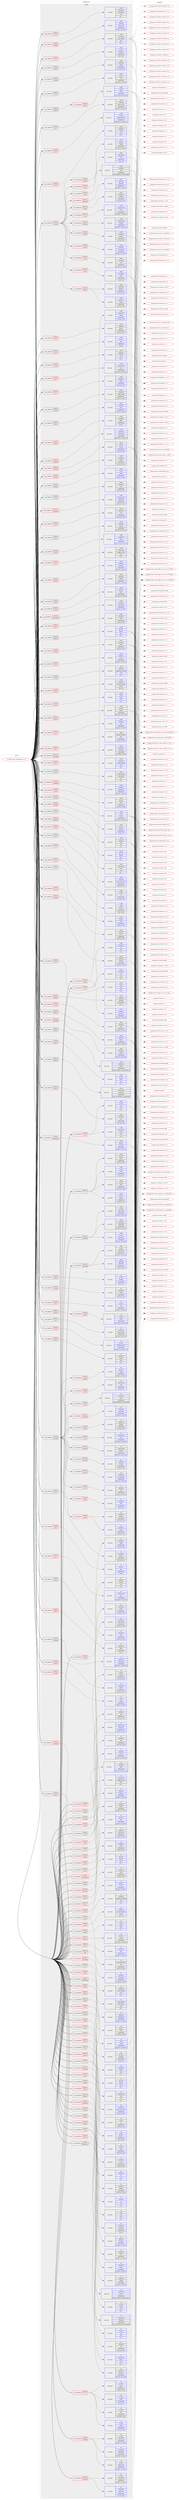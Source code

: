 digraph prolog {

# *************
# Graph options
# *************

newrank=true;
concentrate=true;
compound=true;
graph [rankdir=LR,fontname=Helvetica,fontsize=10,ranksep=1.5];#, ranksep=2.5, nodesep=0.2];
edge  [arrowhead=vee];
node  [fontname=Helvetica,fontsize=10];

# **********
# The ebuild
# **********

subgraph cluster_leftcol {
color=gray;
label=<<i>ebuild</i>>;
id [label="portage://media-video/ffmpeg-4.4.4-r9", color=red, width=4, href="../media-video/ffmpeg-4.4.4-r9.svg"];
}

# ****************
# The dependencies
# ****************

subgraph cluster_midcol {
color=gray;
label=<<i>dependencies</i>>;
subgraph cluster_compile {
fillcolor="#eeeeee";
style=filled;
label=<<i>compile</i>>;
subgraph cond88157 {
dependency345906 [label=<<TABLE BORDER="0" CELLBORDER="1" CELLSPACING="0" CELLPADDING="4"><TR><TD ROWSPAN="3" CELLPADDING="10">use_conditional</TD></TR><TR><TD>negative</TD></TR><TR><TD>openssl</TD></TR></TABLE>>, shape=none, color=red];
subgraph cond88158 {
dependency345907 [label=<<TABLE BORDER="0" CELLBORDER="1" CELLSPACING="0" CELLPADDING="4"><TR><TD ROWSPAN="3" CELLPADDING="10">use_conditional</TD></TR><TR><TD>positive</TD></TR><TR><TD>gnutls</TD></TR></TABLE>>, shape=none, color=red];
subgraph pack255074 {
dependency345908 [label=<<TABLE BORDER="0" CELLBORDER="1" CELLSPACING="0" CELLPADDING="4" WIDTH="220"><TR><TD ROWSPAN="6" CELLPADDING="30">pack_dep</TD></TR><TR><TD WIDTH="110">install</TD></TR><TR><TD>net-libs</TD></TR><TR><TD>gnutls</TD></TR><TR><TD>greaterequal</TD></TR><TR><TD>[[2,12,23],,-r6,2.12.23-r6]</TD></TR></TABLE>>, shape=none, color=blue];
}
dependency345907:e -> dependency345908:w [weight=20,style="dashed",arrowhead="vee"];
}
dependency345906:e -> dependency345907:w [weight=20,style="dashed",arrowhead="vee"];
}
id:e -> dependency345906:w [weight=20,style="solid",arrowhead="vee"];
subgraph cond88159 {
dependency345909 [label=<<TABLE BORDER="0" CELLBORDER="1" CELLSPACING="0" CELLPADDING="4"><TR><TD ROWSPAN="3" CELLPADDING="10">use_conditional</TD></TR><TR><TD>positive</TD></TR><TR><TD>X</TD></TR></TABLE>>, shape=none, color=red];
subgraph pack255075 {
dependency345910 [label=<<TABLE BORDER="0" CELLBORDER="1" CELLSPACING="0" CELLPADDING="4" WIDTH="220"><TR><TD ROWSPAN="6" CELLPADDING="30">pack_dep</TD></TR><TR><TD WIDTH="110">install</TD></TR><TR><TD>x11-libs</TD></TR><TR><TD>libX11</TD></TR><TR><TD>greaterequal</TD></TR><TR><TD>[[1,6,2],,,1.6.2]</TD></TR></TABLE>>, shape=none, color=blue];
}
dependency345909:e -> dependency345910:w [weight=20,style="dashed",arrowhead="vee"];
subgraph pack255076 {
dependency345911 [label=<<TABLE BORDER="0" CELLBORDER="1" CELLSPACING="0" CELLPADDING="4" WIDTH="220"><TR><TD ROWSPAN="6" CELLPADDING="30">pack_dep</TD></TR><TR><TD WIDTH="110">install</TD></TR><TR><TD>x11-libs</TD></TR><TR><TD>libXext</TD></TR><TR><TD>greaterequal</TD></TR><TR><TD>[[1,3,2],,,1.3.2]</TD></TR></TABLE>>, shape=none, color=blue];
}
dependency345909:e -> dependency345911:w [weight=20,style="dashed",arrowhead="vee"];
subgraph pack255077 {
dependency345912 [label=<<TABLE BORDER="0" CELLBORDER="1" CELLSPACING="0" CELLPADDING="4" WIDTH="220"><TR><TD ROWSPAN="6" CELLPADDING="30">pack_dep</TD></TR><TR><TD WIDTH="110">install</TD></TR><TR><TD>x11-libs</TD></TR><TR><TD>libXv</TD></TR><TR><TD>greaterequal</TD></TR><TR><TD>[[1,0,10],,,1.0.10]</TD></TR></TABLE>>, shape=none, color=blue];
}
dependency345909:e -> dependency345912:w [weight=20,style="dashed",arrowhead="vee"];
subgraph pack255078 {
dependency345913 [label=<<TABLE BORDER="0" CELLBORDER="1" CELLSPACING="0" CELLPADDING="4" WIDTH="220"><TR><TD ROWSPAN="6" CELLPADDING="30">pack_dep</TD></TR><TR><TD WIDTH="110">install</TD></TR><TR><TD>x11-libs</TD></TR><TR><TD>libxcb</TD></TR><TR><TD>greaterequal</TD></TR><TR><TD>[[1,4],,,1.4]</TD></TR></TABLE>>, shape=none, color=blue];
}
dependency345909:e -> dependency345913:w [weight=20,style="dashed",arrowhead="vee"];
}
id:e -> dependency345909:w [weight=20,style="solid",arrowhead="vee"];
subgraph cond88160 {
dependency345914 [label=<<TABLE BORDER="0" CELLBORDER="1" CELLSPACING="0" CELLPADDING="4"><TR><TD ROWSPAN="3" CELLPADDING="10">use_conditional</TD></TR><TR><TD>positive</TD></TR><TR><TD>alsa</TD></TR></TABLE>>, shape=none, color=red];
subgraph pack255079 {
dependency345915 [label=<<TABLE BORDER="0" CELLBORDER="1" CELLSPACING="0" CELLPADDING="4" WIDTH="220"><TR><TD ROWSPAN="6" CELLPADDING="30">pack_dep</TD></TR><TR><TD WIDTH="110">install</TD></TR><TR><TD>media-libs</TD></TR><TR><TD>alsa-lib</TD></TR><TR><TD>greaterequal</TD></TR><TR><TD>[[1,0,27,2],,,1.0.27.2]</TD></TR></TABLE>>, shape=none, color=blue];
}
dependency345914:e -> dependency345915:w [weight=20,style="dashed",arrowhead="vee"];
}
id:e -> dependency345914:w [weight=20,style="solid",arrowhead="vee"];
subgraph cond88161 {
dependency345916 [label=<<TABLE BORDER="0" CELLBORDER="1" CELLSPACING="0" CELLPADDING="4"><TR><TD ROWSPAN="3" CELLPADDING="10">use_conditional</TD></TR><TR><TD>positive</TD></TR><TR><TD>amf</TD></TR></TABLE>>, shape=none, color=red];
subgraph pack255080 {
dependency345917 [label=<<TABLE BORDER="0" CELLBORDER="1" CELLSPACING="0" CELLPADDING="4" WIDTH="220"><TR><TD ROWSPAN="6" CELLPADDING="30">pack_dep</TD></TR><TR><TD WIDTH="110">install</TD></TR><TR><TD>media-libs</TD></TR><TR><TD>amf-headers</TD></TR><TR><TD>none</TD></TR><TR><TD>[[],,,,]</TD></TR></TABLE>>, shape=none, color=blue];
}
dependency345916:e -> dependency345917:w [weight=20,style="dashed",arrowhead="vee"];
}
id:e -> dependency345916:w [weight=20,style="solid",arrowhead="vee"];
subgraph cond88162 {
dependency345918 [label=<<TABLE BORDER="0" CELLBORDER="1" CELLSPACING="0" CELLPADDING="4"><TR><TD ROWSPAN="3" CELLPADDING="10">use_conditional</TD></TR><TR><TD>positive</TD></TR><TR><TD>amf</TD></TR></TABLE>>, shape=none, color=red];
subgraph pack255081 {
dependency345919 [label=<<TABLE BORDER="0" CELLBORDER="1" CELLSPACING="0" CELLPADDING="4" WIDTH="220"><TR><TD ROWSPAN="6" CELLPADDING="30">pack_dep</TD></TR><TR><TD WIDTH="110">install</TD></TR><TR><TD>media-video</TD></TR><TR><TD>amdgpu-pro-amf</TD></TR><TR><TD>none</TD></TR><TR><TD>[[],,,,]</TD></TR></TABLE>>, shape=none, color=blue];
}
dependency345918:e -> dependency345919:w [weight=20,style="dashed",arrowhead="vee"];
}
id:e -> dependency345918:w [weight=20,style="solid",arrowhead="vee"];
subgraph cond88163 {
dependency345920 [label=<<TABLE BORDER="0" CELLBORDER="1" CELLSPACING="0" CELLPADDING="4"><TR><TD ROWSPAN="3" CELLPADDING="10">use_conditional</TD></TR><TR><TD>positive</TD></TR><TR><TD>amr</TD></TR></TABLE>>, shape=none, color=red];
subgraph pack255082 {
dependency345921 [label=<<TABLE BORDER="0" CELLBORDER="1" CELLSPACING="0" CELLPADDING="4" WIDTH="220"><TR><TD ROWSPAN="6" CELLPADDING="30">pack_dep</TD></TR><TR><TD WIDTH="110">install</TD></TR><TR><TD>media-libs</TD></TR><TR><TD>opencore-amr</TD></TR><TR><TD>greaterequal</TD></TR><TR><TD>[[0,1,3],,-r1,0.1.3-r1]</TD></TR></TABLE>>, shape=none, color=blue];
}
dependency345920:e -> dependency345921:w [weight=20,style="dashed",arrowhead="vee"];
}
id:e -> dependency345920:w [weight=20,style="solid",arrowhead="vee"];
subgraph cond88164 {
dependency345922 [label=<<TABLE BORDER="0" CELLBORDER="1" CELLSPACING="0" CELLPADDING="4"><TR><TD ROWSPAN="3" CELLPADDING="10">use_conditional</TD></TR><TR><TD>positive</TD></TR><TR><TD>bluray</TD></TR></TABLE>>, shape=none, color=red];
subgraph pack255083 {
dependency345923 [label=<<TABLE BORDER="0" CELLBORDER="1" CELLSPACING="0" CELLPADDING="4" WIDTH="220"><TR><TD ROWSPAN="6" CELLPADDING="30">pack_dep</TD></TR><TR><TD WIDTH="110">install</TD></TR><TR><TD>media-libs</TD></TR><TR><TD>libbluray</TD></TR><TR><TD>greaterequal</TD></TR><TR><TD>[[0,3,0],,-r1,0.3.0-r1]</TD></TR></TABLE>>, shape=none, color=blue];
}
dependency345922:e -> dependency345923:w [weight=20,style="dashed",arrowhead="vee"];
}
id:e -> dependency345922:w [weight=20,style="solid",arrowhead="vee"];
subgraph cond88165 {
dependency345924 [label=<<TABLE BORDER="0" CELLBORDER="1" CELLSPACING="0" CELLPADDING="4"><TR><TD ROWSPAN="3" CELLPADDING="10">use_conditional</TD></TR><TR><TD>positive</TD></TR><TR><TD>bs2b</TD></TR></TABLE>>, shape=none, color=red];
subgraph pack255084 {
dependency345925 [label=<<TABLE BORDER="0" CELLBORDER="1" CELLSPACING="0" CELLPADDING="4" WIDTH="220"><TR><TD ROWSPAN="6" CELLPADDING="30">pack_dep</TD></TR><TR><TD WIDTH="110">install</TD></TR><TR><TD>media-libs</TD></TR><TR><TD>libbs2b</TD></TR><TR><TD>greaterequal</TD></TR><TR><TD>[[3,1,0],,-r1,3.1.0-r1]</TD></TR></TABLE>>, shape=none, color=blue];
}
dependency345924:e -> dependency345925:w [weight=20,style="dashed",arrowhead="vee"];
}
id:e -> dependency345924:w [weight=20,style="solid",arrowhead="vee"];
subgraph cond88166 {
dependency345926 [label=<<TABLE BORDER="0" CELLBORDER="1" CELLSPACING="0" CELLPADDING="4"><TR><TD ROWSPAN="3" CELLPADDING="10">use_conditional</TD></TR><TR><TD>positive</TD></TR><TR><TD>bzip2</TD></TR></TABLE>>, shape=none, color=red];
subgraph pack255085 {
dependency345927 [label=<<TABLE BORDER="0" CELLBORDER="1" CELLSPACING="0" CELLPADDING="4" WIDTH="220"><TR><TD ROWSPAN="6" CELLPADDING="30">pack_dep</TD></TR><TR><TD WIDTH="110">install</TD></TR><TR><TD>app-arch</TD></TR><TR><TD>bzip2</TD></TR><TR><TD>greaterequal</TD></TR><TR><TD>[[1,0,6],,-r4,1.0.6-r4]</TD></TR></TABLE>>, shape=none, color=blue];
}
dependency345926:e -> dependency345927:w [weight=20,style="dashed",arrowhead="vee"];
}
id:e -> dependency345926:w [weight=20,style="solid",arrowhead="vee"];
subgraph cond88167 {
dependency345928 [label=<<TABLE BORDER="0" CELLBORDER="1" CELLSPACING="0" CELLPADDING="4"><TR><TD ROWSPAN="3" CELLPADDING="10">use_conditional</TD></TR><TR><TD>positive</TD></TR><TR><TD>cdio</TD></TR></TABLE>>, shape=none, color=red];
subgraph pack255086 {
dependency345929 [label=<<TABLE BORDER="0" CELLBORDER="1" CELLSPACING="0" CELLPADDING="4" WIDTH="220"><TR><TD ROWSPAN="6" CELLPADDING="30">pack_dep</TD></TR><TR><TD WIDTH="110">install</TD></TR><TR><TD>dev-libs</TD></TR><TR><TD>libcdio-paranoia</TD></TR><TR><TD>greaterequal</TD></TR><TR><TD>[[0,90],,_p1-r1,0.90_p1-r1]</TD></TR></TABLE>>, shape=none, color=blue];
}
dependency345928:e -> dependency345929:w [weight=20,style="dashed",arrowhead="vee"];
}
id:e -> dependency345928:w [weight=20,style="solid",arrowhead="vee"];
subgraph cond88168 {
dependency345930 [label=<<TABLE BORDER="0" CELLBORDER="1" CELLSPACING="0" CELLPADDING="4"><TR><TD ROWSPAN="3" CELLPADDING="10">use_conditional</TD></TR><TR><TD>positive</TD></TR><TR><TD>chromaprint</TD></TR></TABLE>>, shape=none, color=red];
subgraph pack255087 {
dependency345931 [label=<<TABLE BORDER="0" CELLBORDER="1" CELLSPACING="0" CELLPADDING="4" WIDTH="220"><TR><TD ROWSPAN="6" CELLPADDING="30">pack_dep</TD></TR><TR><TD WIDTH="110">install</TD></TR><TR><TD>media-libs</TD></TR><TR><TD>chromaprint</TD></TR><TR><TD>greaterequal</TD></TR><TR><TD>[[1,2],,-r1,1.2-r1]</TD></TR></TABLE>>, shape=none, color=blue];
}
dependency345930:e -> dependency345931:w [weight=20,style="dashed",arrowhead="vee"];
}
id:e -> dependency345930:w [weight=20,style="solid",arrowhead="vee"];
subgraph cond88169 {
dependency345932 [label=<<TABLE BORDER="0" CELLBORDER="1" CELLSPACING="0" CELLPADDING="4"><TR><TD ROWSPAN="3" CELLPADDING="10">use_conditional</TD></TR><TR><TD>positive</TD></TR><TR><TD>codec2</TD></TR></TABLE>>, shape=none, color=red];
subgraph pack255088 {
dependency345933 [label=<<TABLE BORDER="0" CELLBORDER="1" CELLSPACING="0" CELLPADDING="4" WIDTH="220"><TR><TD ROWSPAN="6" CELLPADDING="30">pack_dep</TD></TR><TR><TD WIDTH="110">install</TD></TR><TR><TD>media-libs</TD></TR><TR><TD>codec2</TD></TR><TR><TD>none</TD></TR><TR><TD>[[],,,,]</TD></TR></TABLE>>, shape=none, color=blue];
}
dependency345932:e -> dependency345933:w [weight=20,style="dashed",arrowhead="vee"];
}
id:e -> dependency345932:w [weight=20,style="solid",arrowhead="vee"];
subgraph cond88170 {
dependency345934 [label=<<TABLE BORDER="0" CELLBORDER="1" CELLSPACING="0" CELLPADDING="4"><TR><TD ROWSPAN="3" CELLPADDING="10">use_conditional</TD></TR><TR><TD>positive</TD></TR><TR><TD>dav1d</TD></TR></TABLE>>, shape=none, color=red];
subgraph pack255089 {
dependency345935 [label=<<TABLE BORDER="0" CELLBORDER="1" CELLSPACING="0" CELLPADDING="4" WIDTH="220"><TR><TD ROWSPAN="6" CELLPADDING="30">pack_dep</TD></TR><TR><TD WIDTH="110">install</TD></TR><TR><TD>media-libs</TD></TR><TR><TD>dav1d</TD></TR><TR><TD>greaterequal</TD></TR><TR><TD>[[0,4,0],,,0.4.0]</TD></TR></TABLE>>, shape=none, color=blue];
}
dependency345934:e -> dependency345935:w [weight=20,style="dashed",arrowhead="vee"];
}
id:e -> dependency345934:w [weight=20,style="solid",arrowhead="vee"];
subgraph cond88171 {
dependency345936 [label=<<TABLE BORDER="0" CELLBORDER="1" CELLSPACING="0" CELLPADDING="4"><TR><TD ROWSPAN="3" CELLPADDING="10">use_conditional</TD></TR><TR><TD>positive</TD></TR><TR><TD>encode</TD></TR></TABLE>>, shape=none, color=red];
subgraph cond88172 {
dependency345937 [label=<<TABLE BORDER="0" CELLBORDER="1" CELLSPACING="0" CELLPADDING="4"><TR><TD ROWSPAN="3" CELLPADDING="10">use_conditional</TD></TR><TR><TD>positive</TD></TR><TR><TD>amrenc</TD></TR></TABLE>>, shape=none, color=red];
subgraph pack255090 {
dependency345938 [label=<<TABLE BORDER="0" CELLBORDER="1" CELLSPACING="0" CELLPADDING="4" WIDTH="220"><TR><TD ROWSPAN="6" CELLPADDING="30">pack_dep</TD></TR><TR><TD WIDTH="110">install</TD></TR><TR><TD>media-libs</TD></TR><TR><TD>vo-amrwbenc</TD></TR><TR><TD>greaterequal</TD></TR><TR><TD>[[0,1,2],,-r1,0.1.2-r1]</TD></TR></TABLE>>, shape=none, color=blue];
}
dependency345937:e -> dependency345938:w [weight=20,style="dashed",arrowhead="vee"];
}
dependency345936:e -> dependency345937:w [weight=20,style="dashed",arrowhead="vee"];
subgraph cond88173 {
dependency345939 [label=<<TABLE BORDER="0" CELLBORDER="1" CELLSPACING="0" CELLPADDING="4"><TR><TD ROWSPAN="3" CELLPADDING="10">use_conditional</TD></TR><TR><TD>positive</TD></TR><TR><TD>kvazaar</TD></TR></TABLE>>, shape=none, color=red];
subgraph pack255091 {
dependency345940 [label=<<TABLE BORDER="0" CELLBORDER="1" CELLSPACING="0" CELLPADDING="4" WIDTH="220"><TR><TD ROWSPAN="6" CELLPADDING="30">pack_dep</TD></TR><TR><TD WIDTH="110">install</TD></TR><TR><TD>media-libs</TD></TR><TR><TD>kvazaar</TD></TR><TR><TD>greaterequal</TD></TR><TR><TD>[[1,2,0],,,1.2.0]</TD></TR></TABLE>>, shape=none, color=blue];
}
dependency345939:e -> dependency345940:w [weight=20,style="dashed",arrowhead="vee"];
}
dependency345936:e -> dependency345939:w [weight=20,style="dashed",arrowhead="vee"];
subgraph cond88174 {
dependency345941 [label=<<TABLE BORDER="0" CELLBORDER="1" CELLSPACING="0" CELLPADDING="4"><TR><TD ROWSPAN="3" CELLPADDING="10">use_conditional</TD></TR><TR><TD>positive</TD></TR><TR><TD>mp3</TD></TR></TABLE>>, shape=none, color=red];
subgraph pack255092 {
dependency345942 [label=<<TABLE BORDER="0" CELLBORDER="1" CELLSPACING="0" CELLPADDING="4" WIDTH="220"><TR><TD ROWSPAN="6" CELLPADDING="30">pack_dep</TD></TR><TR><TD WIDTH="110">install</TD></TR><TR><TD>media-sound</TD></TR><TR><TD>lame</TD></TR><TR><TD>greaterequal</TD></TR><TR><TD>[[3,99,5],,-r1,3.99.5-r1]</TD></TR></TABLE>>, shape=none, color=blue];
}
dependency345941:e -> dependency345942:w [weight=20,style="dashed",arrowhead="vee"];
}
dependency345936:e -> dependency345941:w [weight=20,style="dashed",arrowhead="vee"];
subgraph cond88175 {
dependency345943 [label=<<TABLE BORDER="0" CELLBORDER="1" CELLSPACING="0" CELLPADDING="4"><TR><TD ROWSPAN="3" CELLPADDING="10">use_conditional</TD></TR><TR><TD>positive</TD></TR><TR><TD>openh264</TD></TR></TABLE>>, shape=none, color=red];
subgraph pack255093 {
dependency345944 [label=<<TABLE BORDER="0" CELLBORDER="1" CELLSPACING="0" CELLPADDING="4" WIDTH="220"><TR><TD ROWSPAN="6" CELLPADDING="30">pack_dep</TD></TR><TR><TD WIDTH="110">install</TD></TR><TR><TD>media-libs</TD></TR><TR><TD>openh264</TD></TR><TR><TD>greaterequal</TD></TR><TR><TD>[[1,4,0],,-r1,1.4.0-r1]</TD></TR></TABLE>>, shape=none, color=blue];
}
dependency345943:e -> dependency345944:w [weight=20,style="dashed",arrowhead="vee"];
}
dependency345936:e -> dependency345943:w [weight=20,style="dashed",arrowhead="vee"];
subgraph cond88176 {
dependency345945 [label=<<TABLE BORDER="0" CELLBORDER="1" CELLSPACING="0" CELLPADDING="4"><TR><TD ROWSPAN="3" CELLPADDING="10">use_conditional</TD></TR><TR><TD>positive</TD></TR><TR><TD>rav1e</TD></TR></TABLE>>, shape=none, color=red];
subgraph pack255094 {
dependency345946 [label=<<TABLE BORDER="0" CELLBORDER="1" CELLSPACING="0" CELLPADDING="4" WIDTH="220"><TR><TD ROWSPAN="6" CELLPADDING="30">pack_dep</TD></TR><TR><TD WIDTH="110">install</TD></TR><TR><TD>media-video</TD></TR><TR><TD>rav1e</TD></TR><TR><TD>greaterequal</TD></TR><TR><TD>[[0,4],,,0.4]</TD></TR></TABLE>>, shape=none, color=blue];
}
dependency345945:e -> dependency345946:w [weight=20,style="dashed",arrowhead="vee"];
}
dependency345936:e -> dependency345945:w [weight=20,style="dashed",arrowhead="vee"];
subgraph cond88177 {
dependency345947 [label=<<TABLE BORDER="0" CELLBORDER="1" CELLSPACING="0" CELLPADDING="4"><TR><TD ROWSPAN="3" CELLPADDING="10">use_conditional</TD></TR><TR><TD>positive</TD></TR><TR><TD>snappy</TD></TR></TABLE>>, shape=none, color=red];
subgraph pack255095 {
dependency345948 [label=<<TABLE BORDER="0" CELLBORDER="1" CELLSPACING="0" CELLPADDING="4" WIDTH="220"><TR><TD ROWSPAN="6" CELLPADDING="30">pack_dep</TD></TR><TR><TD WIDTH="110">install</TD></TR><TR><TD>app-arch</TD></TR><TR><TD>snappy</TD></TR><TR><TD>greaterequal</TD></TR><TR><TD>[[1,1,2],,-r1,1.1.2-r1]</TD></TR></TABLE>>, shape=none, color=blue];
}
dependency345947:e -> dependency345948:w [weight=20,style="dashed",arrowhead="vee"];
}
dependency345936:e -> dependency345947:w [weight=20,style="dashed",arrowhead="vee"];
subgraph cond88178 {
dependency345949 [label=<<TABLE BORDER="0" CELLBORDER="1" CELLSPACING="0" CELLPADDING="4"><TR><TD ROWSPAN="3" CELLPADDING="10">use_conditional</TD></TR><TR><TD>positive</TD></TR><TR><TD>theora</TD></TR></TABLE>>, shape=none, color=red];
subgraph pack255096 {
dependency345950 [label=<<TABLE BORDER="0" CELLBORDER="1" CELLSPACING="0" CELLPADDING="4" WIDTH="220"><TR><TD ROWSPAN="6" CELLPADDING="30">pack_dep</TD></TR><TR><TD WIDTH="110">install</TD></TR><TR><TD>media-libs</TD></TR><TR><TD>libogg</TD></TR><TR><TD>greaterequal</TD></TR><TR><TD>[[1,3,0],,,1.3.0]</TD></TR></TABLE>>, shape=none, color=blue];
}
dependency345949:e -> dependency345950:w [weight=20,style="dashed",arrowhead="vee"];
subgraph pack255097 {
dependency345951 [label=<<TABLE BORDER="0" CELLBORDER="1" CELLSPACING="0" CELLPADDING="4" WIDTH="220"><TR><TD ROWSPAN="6" CELLPADDING="30">pack_dep</TD></TR><TR><TD WIDTH="110">install</TD></TR><TR><TD>media-libs</TD></TR><TR><TD>libtheora</TD></TR><TR><TD>greaterequal</TD></TR><TR><TD>[[1,1,1],,,1.1.1]</TD></TR></TABLE>>, shape=none, color=blue];
}
dependency345949:e -> dependency345951:w [weight=20,style="dashed",arrowhead="vee"];
}
dependency345936:e -> dependency345949:w [weight=20,style="dashed",arrowhead="vee"];
subgraph cond88179 {
dependency345952 [label=<<TABLE BORDER="0" CELLBORDER="1" CELLSPACING="0" CELLPADDING="4"><TR><TD ROWSPAN="3" CELLPADDING="10">use_conditional</TD></TR><TR><TD>positive</TD></TR><TR><TD>twolame</TD></TR></TABLE>>, shape=none, color=red];
subgraph pack255098 {
dependency345953 [label=<<TABLE BORDER="0" CELLBORDER="1" CELLSPACING="0" CELLPADDING="4" WIDTH="220"><TR><TD ROWSPAN="6" CELLPADDING="30">pack_dep</TD></TR><TR><TD WIDTH="110">install</TD></TR><TR><TD>media-sound</TD></TR><TR><TD>twolame</TD></TR><TR><TD>greaterequal</TD></TR><TR><TD>[[0,3,13],,-r1,0.3.13-r1]</TD></TR></TABLE>>, shape=none, color=blue];
}
dependency345952:e -> dependency345953:w [weight=20,style="dashed",arrowhead="vee"];
}
dependency345936:e -> dependency345952:w [weight=20,style="dashed",arrowhead="vee"];
subgraph cond88180 {
dependency345954 [label=<<TABLE BORDER="0" CELLBORDER="1" CELLSPACING="0" CELLPADDING="4"><TR><TD ROWSPAN="3" CELLPADDING="10">use_conditional</TD></TR><TR><TD>positive</TD></TR><TR><TD>webp</TD></TR></TABLE>>, shape=none, color=red];
subgraph pack255099 {
dependency345955 [label=<<TABLE BORDER="0" CELLBORDER="1" CELLSPACING="0" CELLPADDING="4" WIDTH="220"><TR><TD ROWSPAN="6" CELLPADDING="30">pack_dep</TD></TR><TR><TD WIDTH="110">install</TD></TR><TR><TD>media-libs</TD></TR><TR><TD>libwebp</TD></TR><TR><TD>greaterequal</TD></TR><TR><TD>[[0,3,0],,,0.3.0]</TD></TR></TABLE>>, shape=none, color=blue];
}
dependency345954:e -> dependency345955:w [weight=20,style="dashed",arrowhead="vee"];
}
dependency345936:e -> dependency345954:w [weight=20,style="dashed",arrowhead="vee"];
subgraph cond88181 {
dependency345956 [label=<<TABLE BORDER="0" CELLBORDER="1" CELLSPACING="0" CELLPADDING="4"><TR><TD ROWSPAN="3" CELLPADDING="10">use_conditional</TD></TR><TR><TD>positive</TD></TR><TR><TD>x264</TD></TR></TABLE>>, shape=none, color=red];
subgraph pack255100 {
dependency345957 [label=<<TABLE BORDER="0" CELLBORDER="1" CELLSPACING="0" CELLPADDING="4" WIDTH="220"><TR><TD ROWSPAN="6" CELLPADDING="30">pack_dep</TD></TR><TR><TD WIDTH="110">install</TD></TR><TR><TD>media-libs</TD></TR><TR><TD>x264</TD></TR><TR><TD>greaterequal</TD></TR><TR><TD>[[0,0,20130506],,,0.0.20130506]</TD></TR></TABLE>>, shape=none, color=blue];
}
dependency345956:e -> dependency345957:w [weight=20,style="dashed",arrowhead="vee"];
}
dependency345936:e -> dependency345956:w [weight=20,style="dashed",arrowhead="vee"];
subgraph cond88182 {
dependency345958 [label=<<TABLE BORDER="0" CELLBORDER="1" CELLSPACING="0" CELLPADDING="4"><TR><TD ROWSPAN="3" CELLPADDING="10">use_conditional</TD></TR><TR><TD>positive</TD></TR><TR><TD>x265</TD></TR></TABLE>>, shape=none, color=red];
subgraph pack255101 {
dependency345959 [label=<<TABLE BORDER="0" CELLBORDER="1" CELLSPACING="0" CELLPADDING="4" WIDTH="220"><TR><TD ROWSPAN="6" CELLPADDING="30">pack_dep</TD></TR><TR><TD WIDTH="110">install</TD></TR><TR><TD>media-libs</TD></TR><TR><TD>x265</TD></TR><TR><TD>greaterequal</TD></TR><TR><TD>[[1,6],,,1.6]</TD></TR></TABLE>>, shape=none, color=blue];
}
dependency345958:e -> dependency345959:w [weight=20,style="dashed",arrowhead="vee"];
}
dependency345936:e -> dependency345958:w [weight=20,style="dashed",arrowhead="vee"];
subgraph cond88183 {
dependency345960 [label=<<TABLE BORDER="0" CELLBORDER="1" CELLSPACING="0" CELLPADDING="4"><TR><TD ROWSPAN="3" CELLPADDING="10">use_conditional</TD></TR><TR><TD>positive</TD></TR><TR><TD>xvid</TD></TR></TABLE>>, shape=none, color=red];
subgraph pack255102 {
dependency345961 [label=<<TABLE BORDER="0" CELLBORDER="1" CELLSPACING="0" CELLPADDING="4" WIDTH="220"><TR><TD ROWSPAN="6" CELLPADDING="30">pack_dep</TD></TR><TR><TD WIDTH="110">install</TD></TR><TR><TD>media-libs</TD></TR><TR><TD>xvid</TD></TR><TR><TD>greaterequal</TD></TR><TR><TD>[[1,3,2],,-r1,1.3.2-r1]</TD></TR></TABLE>>, shape=none, color=blue];
}
dependency345960:e -> dependency345961:w [weight=20,style="dashed",arrowhead="vee"];
}
dependency345936:e -> dependency345960:w [weight=20,style="dashed",arrowhead="vee"];
}
id:e -> dependency345936:w [weight=20,style="solid",arrowhead="vee"];
subgraph cond88184 {
dependency345962 [label=<<TABLE BORDER="0" CELLBORDER="1" CELLSPACING="0" CELLPADDING="4"><TR><TD ROWSPAN="3" CELLPADDING="10">use_conditional</TD></TR><TR><TD>positive</TD></TR><TR><TD>fdk</TD></TR></TABLE>>, shape=none, color=red];
subgraph pack255103 {
dependency345963 [label=<<TABLE BORDER="0" CELLBORDER="1" CELLSPACING="0" CELLPADDING="4" WIDTH="220"><TR><TD ROWSPAN="6" CELLPADDING="30">pack_dep</TD></TR><TR><TD WIDTH="110">install</TD></TR><TR><TD>media-libs</TD></TR><TR><TD>fdk-aac</TD></TR><TR><TD>greaterequal</TD></TR><TR><TD>[[0,1,3],,,0.1.3]</TD></TR></TABLE>>, shape=none, color=blue];
}
dependency345962:e -> dependency345963:w [weight=20,style="dashed",arrowhead="vee"];
}
id:e -> dependency345962:w [weight=20,style="solid",arrowhead="vee"];
subgraph cond88185 {
dependency345964 [label=<<TABLE BORDER="0" CELLBORDER="1" CELLSPACING="0" CELLPADDING="4"><TR><TD ROWSPAN="3" CELLPADDING="10">use_conditional</TD></TR><TR><TD>positive</TD></TR><TR><TD>flite</TD></TR></TABLE>>, shape=none, color=red];
subgraph pack255104 {
dependency345965 [label=<<TABLE BORDER="0" CELLBORDER="1" CELLSPACING="0" CELLPADDING="4" WIDTH="220"><TR><TD ROWSPAN="6" CELLPADDING="30">pack_dep</TD></TR><TR><TD WIDTH="110">install</TD></TR><TR><TD>app-accessibility</TD></TR><TR><TD>flite</TD></TR><TR><TD>greaterequal</TD></TR><TR><TD>[[1,4],,-r4,1.4-r4]</TD></TR></TABLE>>, shape=none, color=blue];
}
dependency345964:e -> dependency345965:w [weight=20,style="dashed",arrowhead="vee"];
}
id:e -> dependency345964:w [weight=20,style="solid",arrowhead="vee"];
subgraph cond88186 {
dependency345966 [label=<<TABLE BORDER="0" CELLBORDER="1" CELLSPACING="0" CELLPADDING="4"><TR><TD ROWSPAN="3" CELLPADDING="10">use_conditional</TD></TR><TR><TD>positive</TD></TR><TR><TD>fontconfig</TD></TR></TABLE>>, shape=none, color=red];
subgraph pack255105 {
dependency345967 [label=<<TABLE BORDER="0" CELLBORDER="1" CELLSPACING="0" CELLPADDING="4" WIDTH="220"><TR><TD ROWSPAN="6" CELLPADDING="30">pack_dep</TD></TR><TR><TD WIDTH="110">install</TD></TR><TR><TD>media-libs</TD></TR><TR><TD>fontconfig</TD></TR><TR><TD>greaterequal</TD></TR><TR><TD>[[2,10,92],,,2.10.92]</TD></TR></TABLE>>, shape=none, color=blue];
}
dependency345966:e -> dependency345967:w [weight=20,style="dashed",arrowhead="vee"];
}
id:e -> dependency345966:w [weight=20,style="solid",arrowhead="vee"];
subgraph cond88187 {
dependency345968 [label=<<TABLE BORDER="0" CELLBORDER="1" CELLSPACING="0" CELLPADDING="4"><TR><TD ROWSPAN="3" CELLPADDING="10">use_conditional</TD></TR><TR><TD>positive</TD></TR><TR><TD>frei0r</TD></TR></TABLE>>, shape=none, color=red];
subgraph pack255106 {
dependency345969 [label=<<TABLE BORDER="0" CELLBORDER="1" CELLSPACING="0" CELLPADDING="4" WIDTH="220"><TR><TD ROWSPAN="6" CELLPADDING="30">pack_dep</TD></TR><TR><TD WIDTH="110">install</TD></TR><TR><TD>media-plugins</TD></TR><TR><TD>frei0r-plugins</TD></TR><TR><TD>none</TD></TR><TR><TD>[[],,,,]</TD></TR></TABLE>>, shape=none, color=blue];
}
dependency345968:e -> dependency345969:w [weight=20,style="dashed",arrowhead="vee"];
}
id:e -> dependency345968:w [weight=20,style="solid",arrowhead="vee"];
subgraph cond88188 {
dependency345970 [label=<<TABLE BORDER="0" CELLBORDER="1" CELLSPACING="0" CELLPADDING="4"><TR><TD ROWSPAN="3" CELLPADDING="10">use_conditional</TD></TR><TR><TD>positive</TD></TR><TR><TD>fribidi</TD></TR></TABLE>>, shape=none, color=red];
subgraph pack255107 {
dependency345971 [label=<<TABLE BORDER="0" CELLBORDER="1" CELLSPACING="0" CELLPADDING="4" WIDTH="220"><TR><TD ROWSPAN="6" CELLPADDING="30">pack_dep</TD></TR><TR><TD WIDTH="110">install</TD></TR><TR><TD>dev-libs</TD></TR><TR><TD>fribidi</TD></TR><TR><TD>greaterequal</TD></TR><TR><TD>[[0,19,6],,,0.19.6]</TD></TR></TABLE>>, shape=none, color=blue];
}
dependency345970:e -> dependency345971:w [weight=20,style="dashed",arrowhead="vee"];
}
id:e -> dependency345970:w [weight=20,style="solid",arrowhead="vee"];
subgraph cond88189 {
dependency345972 [label=<<TABLE BORDER="0" CELLBORDER="1" CELLSPACING="0" CELLPADDING="4"><TR><TD ROWSPAN="3" CELLPADDING="10">use_conditional</TD></TR><TR><TD>positive</TD></TR><TR><TD>gcrypt</TD></TR></TABLE>>, shape=none, color=red];
subgraph pack255108 {
dependency345973 [label=<<TABLE BORDER="0" CELLBORDER="1" CELLSPACING="0" CELLPADDING="4" WIDTH="220"><TR><TD ROWSPAN="6" CELLPADDING="30">pack_dep</TD></TR><TR><TD WIDTH="110">install</TD></TR><TR><TD>dev-libs</TD></TR><TR><TD>libgcrypt</TD></TR><TR><TD>greaterequal</TD></TR><TR><TD>[[1,6],,,1.6]</TD></TR></TABLE>>, shape=none, color=blue];
}
dependency345972:e -> dependency345973:w [weight=20,style="dashed",arrowhead="vee"];
}
id:e -> dependency345972:w [weight=20,style="solid",arrowhead="vee"];
subgraph cond88190 {
dependency345974 [label=<<TABLE BORDER="0" CELLBORDER="1" CELLSPACING="0" CELLPADDING="4"><TR><TD ROWSPAN="3" CELLPADDING="10">use_conditional</TD></TR><TR><TD>positive</TD></TR><TR><TD>glslang</TD></TR></TABLE>>, shape=none, color=red];
subgraph pack255109 {
dependency345975 [label=<<TABLE BORDER="0" CELLBORDER="1" CELLSPACING="0" CELLPADDING="4" WIDTH="220"><TR><TD ROWSPAN="6" CELLPADDING="30">pack_dep</TD></TR><TR><TD WIDTH="110">install</TD></TR><TR><TD>dev-util</TD></TR><TR><TD>glslang</TD></TR><TR><TD>none</TD></TR><TR><TD>[[],,,,]</TD></TR></TABLE>>, shape=none, color=blue];
}
dependency345974:e -> dependency345975:w [weight=20,style="dashed",arrowhead="vee"];
}
id:e -> dependency345974:w [weight=20,style="solid",arrowhead="vee"];
subgraph cond88191 {
dependency345976 [label=<<TABLE BORDER="0" CELLBORDER="1" CELLSPACING="0" CELLPADDING="4"><TR><TD ROWSPAN="3" CELLPADDING="10">use_conditional</TD></TR><TR><TD>positive</TD></TR><TR><TD>gme</TD></TR></TABLE>>, shape=none, color=red];
subgraph pack255110 {
dependency345977 [label=<<TABLE BORDER="0" CELLBORDER="1" CELLSPACING="0" CELLPADDING="4" WIDTH="220"><TR><TD ROWSPAN="6" CELLPADDING="30">pack_dep</TD></TR><TR><TD WIDTH="110">install</TD></TR><TR><TD>media-libs</TD></TR><TR><TD>game-music-emu</TD></TR><TR><TD>greaterequal</TD></TR><TR><TD>[[0,6,0],,,0.6.0]</TD></TR></TABLE>>, shape=none, color=blue];
}
dependency345976:e -> dependency345977:w [weight=20,style="dashed",arrowhead="vee"];
}
id:e -> dependency345976:w [weight=20,style="solid",arrowhead="vee"];
subgraph cond88192 {
dependency345978 [label=<<TABLE BORDER="0" CELLBORDER="1" CELLSPACING="0" CELLPADDING="4"><TR><TD ROWSPAN="3" CELLPADDING="10">use_conditional</TD></TR><TR><TD>positive</TD></TR><TR><TD>gmp</TD></TR></TABLE>>, shape=none, color=red];
subgraph pack255111 {
dependency345979 [label=<<TABLE BORDER="0" CELLBORDER="1" CELLSPACING="0" CELLPADDING="4" WIDTH="220"><TR><TD ROWSPAN="6" CELLPADDING="30">pack_dep</TD></TR><TR><TD WIDTH="110">install</TD></TR><TR><TD>dev-libs</TD></TR><TR><TD>gmp</TD></TR><TR><TD>greaterequal</TD></TR><TR><TD>[[6],,,6]</TD></TR></TABLE>>, shape=none, color=blue];
}
dependency345978:e -> dependency345979:w [weight=20,style="dashed",arrowhead="vee"];
}
id:e -> dependency345978:w [weight=20,style="solid",arrowhead="vee"];
subgraph cond88193 {
dependency345980 [label=<<TABLE BORDER="0" CELLBORDER="1" CELLSPACING="0" CELLPADDING="4"><TR><TD ROWSPAN="3" CELLPADDING="10">use_conditional</TD></TR><TR><TD>positive</TD></TR><TR><TD>gsm</TD></TR></TABLE>>, shape=none, color=red];
subgraph pack255112 {
dependency345981 [label=<<TABLE BORDER="0" CELLBORDER="1" CELLSPACING="0" CELLPADDING="4" WIDTH="220"><TR><TD ROWSPAN="6" CELLPADDING="30">pack_dep</TD></TR><TR><TD WIDTH="110">install</TD></TR><TR><TD>media-sound</TD></TR><TR><TD>gsm</TD></TR><TR><TD>greaterequal</TD></TR><TR><TD>[[1,0,13],,-r1,1.0.13-r1]</TD></TR></TABLE>>, shape=none, color=blue];
}
dependency345980:e -> dependency345981:w [weight=20,style="dashed",arrowhead="vee"];
}
id:e -> dependency345980:w [weight=20,style="solid",arrowhead="vee"];
subgraph cond88194 {
dependency345982 [label=<<TABLE BORDER="0" CELLBORDER="1" CELLSPACING="0" CELLPADDING="4"><TR><TD ROWSPAN="3" CELLPADDING="10">use_conditional</TD></TR><TR><TD>positive</TD></TR><TR><TD>iconv</TD></TR></TABLE>>, shape=none, color=red];
subgraph pack255113 {
dependency345983 [label=<<TABLE BORDER="0" CELLBORDER="1" CELLSPACING="0" CELLPADDING="4" WIDTH="220"><TR><TD ROWSPAN="6" CELLPADDING="30">pack_dep</TD></TR><TR><TD WIDTH="110">install</TD></TR><TR><TD>virtual</TD></TR><TR><TD>libiconv</TD></TR><TR><TD>greaterequal</TD></TR><TR><TD>[[0],,-r1,0-r1]</TD></TR></TABLE>>, shape=none, color=blue];
}
dependency345982:e -> dependency345983:w [weight=20,style="dashed",arrowhead="vee"];
}
id:e -> dependency345982:w [weight=20,style="solid",arrowhead="vee"];
subgraph cond88195 {
dependency345984 [label=<<TABLE BORDER="0" CELLBORDER="1" CELLSPACING="0" CELLPADDING="4"><TR><TD ROWSPAN="3" CELLPADDING="10">use_conditional</TD></TR><TR><TD>positive</TD></TR><TR><TD>iec61883</TD></TR></TABLE>>, shape=none, color=red];
subgraph pack255114 {
dependency345985 [label=<<TABLE BORDER="0" CELLBORDER="1" CELLSPACING="0" CELLPADDING="4" WIDTH="220"><TR><TD ROWSPAN="6" CELLPADDING="30">pack_dep</TD></TR><TR><TD WIDTH="110">install</TD></TR><TR><TD>media-libs</TD></TR><TR><TD>libiec61883</TD></TR><TR><TD>greaterequal</TD></TR><TR><TD>[[1,2,0],,-r1,1.2.0-r1]</TD></TR></TABLE>>, shape=none, color=blue];
}
dependency345984:e -> dependency345985:w [weight=20,style="dashed",arrowhead="vee"];
subgraph pack255115 {
dependency345986 [label=<<TABLE BORDER="0" CELLBORDER="1" CELLSPACING="0" CELLPADDING="4" WIDTH="220"><TR><TD ROWSPAN="6" CELLPADDING="30">pack_dep</TD></TR><TR><TD WIDTH="110">install</TD></TR><TR><TD>sys-libs</TD></TR><TR><TD>libraw1394</TD></TR><TR><TD>greaterequal</TD></TR><TR><TD>[[2,1,0],,-r1,2.1.0-r1]</TD></TR></TABLE>>, shape=none, color=blue];
}
dependency345984:e -> dependency345986:w [weight=20,style="dashed",arrowhead="vee"];
subgraph pack255116 {
dependency345987 [label=<<TABLE BORDER="0" CELLBORDER="1" CELLSPACING="0" CELLPADDING="4" WIDTH="220"><TR><TD ROWSPAN="6" CELLPADDING="30">pack_dep</TD></TR><TR><TD WIDTH="110">install</TD></TR><TR><TD>sys-libs</TD></TR><TR><TD>libavc1394</TD></TR><TR><TD>greaterequal</TD></TR><TR><TD>[[0,5,4],,-r1,0.5.4-r1]</TD></TR></TABLE>>, shape=none, color=blue];
}
dependency345984:e -> dependency345987:w [weight=20,style="dashed",arrowhead="vee"];
}
id:e -> dependency345984:w [weight=20,style="solid",arrowhead="vee"];
subgraph cond88196 {
dependency345988 [label=<<TABLE BORDER="0" CELLBORDER="1" CELLSPACING="0" CELLPADDING="4"><TR><TD ROWSPAN="3" CELLPADDING="10">use_conditional</TD></TR><TR><TD>positive</TD></TR><TR><TD>ieee1394</TD></TR></TABLE>>, shape=none, color=red];
subgraph pack255117 {
dependency345989 [label=<<TABLE BORDER="0" CELLBORDER="1" CELLSPACING="0" CELLPADDING="4" WIDTH="220"><TR><TD ROWSPAN="6" CELLPADDING="30">pack_dep</TD></TR><TR><TD WIDTH="110">install</TD></TR><TR><TD>media-libs</TD></TR><TR><TD>libdc1394</TD></TR><TR><TD>greaterequal</TD></TR><TR><TD>[[2,2,1],,,2.2.1]</TD></TR></TABLE>>, shape=none, color=blue];
}
dependency345988:e -> dependency345989:w [weight=20,style="dashed",arrowhead="vee"];
subgraph pack255118 {
dependency345990 [label=<<TABLE BORDER="0" CELLBORDER="1" CELLSPACING="0" CELLPADDING="4" WIDTH="220"><TR><TD ROWSPAN="6" CELLPADDING="30">pack_dep</TD></TR><TR><TD WIDTH="110">install</TD></TR><TR><TD>sys-libs</TD></TR><TR><TD>libraw1394</TD></TR><TR><TD>greaterequal</TD></TR><TR><TD>[[2,1,0],,-r1,2.1.0-r1]</TD></TR></TABLE>>, shape=none, color=blue];
}
dependency345988:e -> dependency345990:w [weight=20,style="dashed",arrowhead="vee"];
}
id:e -> dependency345988:w [weight=20,style="solid",arrowhead="vee"];
subgraph cond88197 {
dependency345991 [label=<<TABLE BORDER="0" CELLBORDER="1" CELLSPACING="0" CELLPADDING="4"><TR><TD ROWSPAN="3" CELLPADDING="10">use_conditional</TD></TR><TR><TD>positive</TD></TR><TR><TD>jack</TD></TR></TABLE>>, shape=none, color=red];
subgraph pack255119 {
dependency345992 [label=<<TABLE BORDER="0" CELLBORDER="1" CELLSPACING="0" CELLPADDING="4" WIDTH="220"><TR><TD ROWSPAN="6" CELLPADDING="30">pack_dep</TD></TR><TR><TD WIDTH="110">install</TD></TR><TR><TD>virtual</TD></TR><TR><TD>jack</TD></TR><TR><TD>none</TD></TR><TR><TD>[[],,,,]</TD></TR></TABLE>>, shape=none, color=blue];
}
dependency345991:e -> dependency345992:w [weight=20,style="dashed",arrowhead="vee"];
}
id:e -> dependency345991:w [weight=20,style="solid",arrowhead="vee"];
subgraph cond88198 {
dependency345993 [label=<<TABLE BORDER="0" CELLBORDER="1" CELLSPACING="0" CELLPADDING="4"><TR><TD ROWSPAN="3" CELLPADDING="10">use_conditional</TD></TR><TR><TD>positive</TD></TR><TR><TD>jpeg2k</TD></TR></TABLE>>, shape=none, color=red];
subgraph pack255120 {
dependency345994 [label=<<TABLE BORDER="0" CELLBORDER="1" CELLSPACING="0" CELLPADDING="4" WIDTH="220"><TR><TD ROWSPAN="6" CELLPADDING="30">pack_dep</TD></TR><TR><TD WIDTH="110">install</TD></TR><TR><TD>media-libs</TD></TR><TR><TD>openjpeg</TD></TR><TR><TD>greaterequal</TD></TR><TR><TD>[[2],,,2]</TD></TR></TABLE>>, shape=none, color=blue];
}
dependency345993:e -> dependency345994:w [weight=20,style="dashed",arrowhead="vee"];
}
id:e -> dependency345993:w [weight=20,style="solid",arrowhead="vee"];
subgraph cond88199 {
dependency345995 [label=<<TABLE BORDER="0" CELLBORDER="1" CELLSPACING="0" CELLPADDING="4"><TR><TD ROWSPAN="3" CELLPADDING="10">use_conditional</TD></TR><TR><TD>positive</TD></TR><TR><TD>ladspa</TD></TR></TABLE>>, shape=none, color=red];
subgraph pack255121 {
dependency345996 [label=<<TABLE BORDER="0" CELLBORDER="1" CELLSPACING="0" CELLPADDING="4" WIDTH="220"><TR><TD ROWSPAN="6" CELLPADDING="30">pack_dep</TD></TR><TR><TD WIDTH="110">install</TD></TR><TR><TD>media-libs</TD></TR><TR><TD>ladspa-sdk</TD></TR><TR><TD>greaterequal</TD></TR><TR><TD>[[1,13],,-r2,1.13-r2]</TD></TR></TABLE>>, shape=none, color=blue];
}
dependency345995:e -> dependency345996:w [weight=20,style="dashed",arrowhead="vee"];
}
id:e -> dependency345995:w [weight=20,style="solid",arrowhead="vee"];
subgraph cond88200 {
dependency345997 [label=<<TABLE BORDER="0" CELLBORDER="1" CELLSPACING="0" CELLPADDING="4"><TR><TD ROWSPAN="3" CELLPADDING="10">use_conditional</TD></TR><TR><TD>positive</TD></TR><TR><TD>libaom</TD></TR></TABLE>>, shape=none, color=red];
subgraph pack255122 {
dependency345998 [label=<<TABLE BORDER="0" CELLBORDER="1" CELLSPACING="0" CELLPADDING="4" WIDTH="220"><TR><TD ROWSPAN="6" CELLPADDING="30">pack_dep</TD></TR><TR><TD WIDTH="110">install</TD></TR><TR><TD>media-libs</TD></TR><TR><TD>libaom</TD></TR><TR><TD>greaterequal</TD></TR><TR><TD>[[1,0,0],,-r1,1.0.0-r1]</TD></TR></TABLE>>, shape=none, color=blue];
}
dependency345997:e -> dependency345998:w [weight=20,style="dashed",arrowhead="vee"];
}
id:e -> dependency345997:w [weight=20,style="solid",arrowhead="vee"];
subgraph cond88201 {
dependency345999 [label=<<TABLE BORDER="0" CELLBORDER="1" CELLSPACING="0" CELLPADDING="4"><TR><TD ROWSPAN="3" CELLPADDING="10">use_conditional</TD></TR><TR><TD>positive</TD></TR><TR><TD>libaribb24</TD></TR></TABLE>>, shape=none, color=red];
subgraph pack255123 {
dependency346000 [label=<<TABLE BORDER="0" CELLBORDER="1" CELLSPACING="0" CELLPADDING="4" WIDTH="220"><TR><TD ROWSPAN="6" CELLPADDING="30">pack_dep</TD></TR><TR><TD WIDTH="110">install</TD></TR><TR><TD>media-libs</TD></TR><TR><TD>aribb24</TD></TR><TR><TD>greaterequal</TD></TR><TR><TD>[[1,0,3],,-r2,1.0.3-r2]</TD></TR></TABLE>>, shape=none, color=blue];
}
dependency345999:e -> dependency346000:w [weight=20,style="dashed",arrowhead="vee"];
}
id:e -> dependency345999:w [weight=20,style="solid",arrowhead="vee"];
subgraph cond88202 {
dependency346001 [label=<<TABLE BORDER="0" CELLBORDER="1" CELLSPACING="0" CELLPADDING="4"><TR><TD ROWSPAN="3" CELLPADDING="10">use_conditional</TD></TR><TR><TD>positive</TD></TR><TR><TD>libass</TD></TR></TABLE>>, shape=none, color=red];
subgraph pack255124 {
dependency346002 [label=<<TABLE BORDER="0" CELLBORDER="1" CELLSPACING="0" CELLPADDING="4" WIDTH="220"><TR><TD ROWSPAN="6" CELLPADDING="30">pack_dep</TD></TR><TR><TD WIDTH="110">install</TD></TR><TR><TD>media-libs</TD></TR><TR><TD>libass</TD></TR><TR><TD>greaterequal</TD></TR><TR><TD>[[0,10,2],,,0.10.2]</TD></TR></TABLE>>, shape=none, color=blue];
}
dependency346001:e -> dependency346002:w [weight=20,style="dashed",arrowhead="vee"];
}
id:e -> dependency346001:w [weight=20,style="solid",arrowhead="vee"];
subgraph cond88203 {
dependency346003 [label=<<TABLE BORDER="0" CELLBORDER="1" CELLSPACING="0" CELLPADDING="4"><TR><TD ROWSPAN="3" CELLPADDING="10">use_conditional</TD></TR><TR><TD>positive</TD></TR><TR><TD>libcaca</TD></TR></TABLE>>, shape=none, color=red];
subgraph pack255125 {
dependency346004 [label=<<TABLE BORDER="0" CELLBORDER="1" CELLSPACING="0" CELLPADDING="4" WIDTH="220"><TR><TD ROWSPAN="6" CELLPADDING="30">pack_dep</TD></TR><TR><TD WIDTH="110">install</TD></TR><TR><TD>media-libs</TD></TR><TR><TD>libcaca</TD></TR><TR><TD>greaterequal</TD></TR><TR><TD>[[0,99],,_beta18-r1,0.99_beta18-r1]</TD></TR></TABLE>>, shape=none, color=blue];
}
dependency346003:e -> dependency346004:w [weight=20,style="dashed",arrowhead="vee"];
}
id:e -> dependency346003:w [weight=20,style="solid",arrowhead="vee"];
subgraph cond88204 {
dependency346005 [label=<<TABLE BORDER="0" CELLBORDER="1" CELLSPACING="0" CELLPADDING="4"><TR><TD ROWSPAN="3" CELLPADDING="10">use_conditional</TD></TR><TR><TD>positive</TD></TR><TR><TD>libdrm</TD></TR></TABLE>>, shape=none, color=red];
subgraph pack255126 {
dependency346006 [label=<<TABLE BORDER="0" CELLBORDER="1" CELLSPACING="0" CELLPADDING="4" WIDTH="220"><TR><TD ROWSPAN="6" CELLPADDING="30">pack_dep</TD></TR><TR><TD WIDTH="110">install</TD></TR><TR><TD>x11-libs</TD></TR><TR><TD>libdrm</TD></TR><TR><TD>none</TD></TR><TR><TD>[[],,,,]</TD></TR></TABLE>>, shape=none, color=blue];
}
dependency346005:e -> dependency346006:w [weight=20,style="dashed",arrowhead="vee"];
}
id:e -> dependency346005:w [weight=20,style="solid",arrowhead="vee"];
subgraph cond88205 {
dependency346007 [label=<<TABLE BORDER="0" CELLBORDER="1" CELLSPACING="0" CELLPADDING="4"><TR><TD ROWSPAN="3" CELLPADDING="10">use_conditional</TD></TR><TR><TD>positive</TD></TR><TR><TD>libilbc</TD></TR></TABLE>>, shape=none, color=red];
subgraph pack255127 {
dependency346008 [label=<<TABLE BORDER="0" CELLBORDER="1" CELLSPACING="0" CELLPADDING="4" WIDTH="220"><TR><TD ROWSPAN="6" CELLPADDING="30">pack_dep</TD></TR><TR><TD WIDTH="110">install</TD></TR><TR><TD>media-libs</TD></TR><TR><TD>libilbc</TD></TR><TR><TD>greaterequal</TD></TR><TR><TD>[[2],,,2]</TD></TR></TABLE>>, shape=none, color=blue];
}
dependency346007:e -> dependency346008:w [weight=20,style="dashed",arrowhead="vee"];
}
id:e -> dependency346007:w [weight=20,style="solid",arrowhead="vee"];
subgraph cond88206 {
dependency346009 [label=<<TABLE BORDER="0" CELLBORDER="1" CELLSPACING="0" CELLPADDING="4"><TR><TD ROWSPAN="3" CELLPADDING="10">use_conditional</TD></TR><TR><TD>positive</TD></TR><TR><TD>librtmp</TD></TR></TABLE>>, shape=none, color=red];
subgraph pack255128 {
dependency346010 [label=<<TABLE BORDER="0" CELLBORDER="1" CELLSPACING="0" CELLPADDING="4" WIDTH="220"><TR><TD ROWSPAN="6" CELLPADDING="30">pack_dep</TD></TR><TR><TD WIDTH="110">install</TD></TR><TR><TD>media-video</TD></TR><TR><TD>rtmpdump</TD></TR><TR><TD>greaterequal</TD></TR><TR><TD>[[2,4],,_p20131018,2.4_p20131018]</TD></TR></TABLE>>, shape=none, color=blue];
}
dependency346009:e -> dependency346010:w [weight=20,style="dashed",arrowhead="vee"];
}
id:e -> dependency346009:w [weight=20,style="solid",arrowhead="vee"];
subgraph cond88207 {
dependency346011 [label=<<TABLE BORDER="0" CELLBORDER="1" CELLSPACING="0" CELLPADDING="4"><TR><TD ROWSPAN="3" CELLPADDING="10">use_conditional</TD></TR><TR><TD>positive</TD></TR><TR><TD>libsoxr</TD></TR></TABLE>>, shape=none, color=red];
subgraph pack255129 {
dependency346012 [label=<<TABLE BORDER="0" CELLBORDER="1" CELLSPACING="0" CELLPADDING="4" WIDTH="220"><TR><TD ROWSPAN="6" CELLPADDING="30">pack_dep</TD></TR><TR><TD WIDTH="110">install</TD></TR><TR><TD>media-libs</TD></TR><TR><TD>soxr</TD></TR><TR><TD>greaterequal</TD></TR><TR><TD>[[0,1,0],,,0.1.0]</TD></TR></TABLE>>, shape=none, color=blue];
}
dependency346011:e -> dependency346012:w [weight=20,style="dashed",arrowhead="vee"];
}
id:e -> dependency346011:w [weight=20,style="solid",arrowhead="vee"];
subgraph cond88208 {
dependency346013 [label=<<TABLE BORDER="0" CELLBORDER="1" CELLSPACING="0" CELLPADDING="4"><TR><TD ROWSPAN="3" CELLPADDING="10">use_conditional</TD></TR><TR><TD>positive</TD></TR><TR><TD>libtesseract</TD></TR></TABLE>>, shape=none, color=red];
subgraph pack255130 {
dependency346014 [label=<<TABLE BORDER="0" CELLBORDER="1" CELLSPACING="0" CELLPADDING="4" WIDTH="220"><TR><TD ROWSPAN="6" CELLPADDING="30">pack_dep</TD></TR><TR><TD WIDTH="110">install</TD></TR><TR><TD>app-text</TD></TR><TR><TD>tesseract</TD></TR><TR><TD>greaterequal</TD></TR><TR><TD>[[4,1,0],,-r1,4.1.0-r1]</TD></TR></TABLE>>, shape=none, color=blue];
}
dependency346013:e -> dependency346014:w [weight=20,style="dashed",arrowhead="vee"];
}
id:e -> dependency346013:w [weight=20,style="solid",arrowhead="vee"];
subgraph cond88209 {
dependency346015 [label=<<TABLE BORDER="0" CELLBORDER="1" CELLSPACING="0" CELLPADDING="4"><TR><TD ROWSPAN="3" CELLPADDING="10">use_conditional</TD></TR><TR><TD>positive</TD></TR><TR><TD>libv4l</TD></TR></TABLE>>, shape=none, color=red];
subgraph pack255131 {
dependency346016 [label=<<TABLE BORDER="0" CELLBORDER="1" CELLSPACING="0" CELLPADDING="4" WIDTH="220"><TR><TD ROWSPAN="6" CELLPADDING="30">pack_dep</TD></TR><TR><TD WIDTH="110">install</TD></TR><TR><TD>media-libs</TD></TR><TR><TD>libv4l</TD></TR><TR><TD>greaterequal</TD></TR><TR><TD>[[0,9,5],,,0.9.5]</TD></TR></TABLE>>, shape=none, color=blue];
}
dependency346015:e -> dependency346016:w [weight=20,style="dashed",arrowhead="vee"];
}
id:e -> dependency346015:w [weight=20,style="solid",arrowhead="vee"];
subgraph cond88210 {
dependency346017 [label=<<TABLE BORDER="0" CELLBORDER="1" CELLSPACING="0" CELLPADDING="4"><TR><TD ROWSPAN="3" CELLPADDING="10">use_conditional</TD></TR><TR><TD>positive</TD></TR><TR><TD>libxml2</TD></TR></TABLE>>, shape=none, color=red];
subgraph pack255132 {
dependency346018 [label=<<TABLE BORDER="0" CELLBORDER="1" CELLSPACING="0" CELLPADDING="4" WIDTH="220"><TR><TD ROWSPAN="6" CELLPADDING="30">pack_dep</TD></TR><TR><TD WIDTH="110">install</TD></TR><TR><TD>dev-libs</TD></TR><TR><TD>libxml2</TD></TR><TR><TD>none</TD></TR><TR><TD>[[],,,,]</TD></TR></TABLE>>, shape=none, color=blue];
}
dependency346017:e -> dependency346018:w [weight=20,style="dashed",arrowhead="vee"];
}
id:e -> dependency346017:w [weight=20,style="solid",arrowhead="vee"];
subgraph cond88211 {
dependency346019 [label=<<TABLE BORDER="0" CELLBORDER="1" CELLSPACING="0" CELLPADDING="4"><TR><TD ROWSPAN="3" CELLPADDING="10">use_conditional</TD></TR><TR><TD>positive</TD></TR><TR><TD>lv2</TD></TR></TABLE>>, shape=none, color=red];
subgraph pack255133 {
dependency346020 [label=<<TABLE BORDER="0" CELLBORDER="1" CELLSPACING="0" CELLPADDING="4" WIDTH="220"><TR><TD ROWSPAN="6" CELLPADDING="30">pack_dep</TD></TR><TR><TD WIDTH="110">install</TD></TR><TR><TD>media-libs</TD></TR><TR><TD>lv2</TD></TR><TR><TD>none</TD></TR><TR><TD>[[],,,,]</TD></TR></TABLE>>, shape=none, color=blue];
}
dependency346019:e -> dependency346020:w [weight=20,style="dashed",arrowhead="vee"];
subgraph pack255134 {
dependency346021 [label=<<TABLE BORDER="0" CELLBORDER="1" CELLSPACING="0" CELLPADDING="4" WIDTH="220"><TR><TD ROWSPAN="6" CELLPADDING="30">pack_dep</TD></TR><TR><TD WIDTH="110">install</TD></TR><TR><TD>media-libs</TD></TR><TR><TD>lilv</TD></TR><TR><TD>none</TD></TR><TR><TD>[[],,,,]</TD></TR></TABLE>>, shape=none, color=blue];
}
dependency346019:e -> dependency346021:w [weight=20,style="dashed",arrowhead="vee"];
}
id:e -> dependency346019:w [weight=20,style="solid",arrowhead="vee"];
subgraph cond88212 {
dependency346022 [label=<<TABLE BORDER="0" CELLBORDER="1" CELLSPACING="0" CELLPADDING="4"><TR><TD ROWSPAN="3" CELLPADDING="10">use_conditional</TD></TR><TR><TD>positive</TD></TR><TR><TD>lzma</TD></TR></TABLE>>, shape=none, color=red];
subgraph pack255135 {
dependency346023 [label=<<TABLE BORDER="0" CELLBORDER="1" CELLSPACING="0" CELLPADDING="4" WIDTH="220"><TR><TD ROWSPAN="6" CELLPADDING="30">pack_dep</TD></TR><TR><TD WIDTH="110">install</TD></TR><TR><TD>app-arch</TD></TR><TR><TD>xz-utils</TD></TR><TR><TD>greaterequal</TD></TR><TR><TD>[[5,0,5],,-r1,5.0.5-r1]</TD></TR></TABLE>>, shape=none, color=blue];
}
dependency346022:e -> dependency346023:w [weight=20,style="dashed",arrowhead="vee"];
}
id:e -> dependency346022:w [weight=20,style="solid",arrowhead="vee"];
subgraph cond88213 {
dependency346024 [label=<<TABLE BORDER="0" CELLBORDER="1" CELLSPACING="0" CELLPADDING="4"><TR><TD ROWSPAN="3" CELLPADDING="10">use_conditional</TD></TR><TR><TD>positive</TD></TR><TR><TD>mmal</TD></TR></TABLE>>, shape=none, color=red];
subgraph pack255136 {
dependency346025 [label=<<TABLE BORDER="0" CELLBORDER="1" CELLSPACING="0" CELLPADDING="4" WIDTH="220"><TR><TD ROWSPAN="6" CELLPADDING="30">pack_dep</TD></TR><TR><TD WIDTH="110">install</TD></TR><TR><TD>media-libs</TD></TR><TR><TD>raspberrypi-userland</TD></TR><TR><TD>none</TD></TR><TR><TD>[[],,,,]</TD></TR></TABLE>>, shape=none, color=blue];
}
dependency346024:e -> dependency346025:w [weight=20,style="dashed",arrowhead="vee"];
}
id:e -> dependency346024:w [weight=20,style="solid",arrowhead="vee"];
subgraph cond88214 {
dependency346026 [label=<<TABLE BORDER="0" CELLBORDER="1" CELLSPACING="0" CELLPADDING="4"><TR><TD ROWSPAN="3" CELLPADDING="10">use_conditional</TD></TR><TR><TD>positive</TD></TR><TR><TD>modplug</TD></TR></TABLE>>, shape=none, color=red];
subgraph pack255137 {
dependency346027 [label=<<TABLE BORDER="0" CELLBORDER="1" CELLSPACING="0" CELLPADDING="4" WIDTH="220"><TR><TD ROWSPAN="6" CELLPADDING="30">pack_dep</TD></TR><TR><TD WIDTH="110">install</TD></TR><TR><TD>media-libs</TD></TR><TR><TD>libmodplug</TD></TR><TR><TD>greaterequal</TD></TR><TR><TD>[[0,8,8,4],,-r1,0.8.8.4-r1]</TD></TR></TABLE>>, shape=none, color=blue];
}
dependency346026:e -> dependency346027:w [weight=20,style="dashed",arrowhead="vee"];
}
id:e -> dependency346026:w [weight=20,style="solid",arrowhead="vee"];
subgraph cond88215 {
dependency346028 [label=<<TABLE BORDER="0" CELLBORDER="1" CELLSPACING="0" CELLPADDING="4"><TR><TD ROWSPAN="3" CELLPADDING="10">use_conditional</TD></TR><TR><TD>positive</TD></TR><TR><TD>nvenc</TD></TR></TABLE>>, shape=none, color=red];
subgraph pack255138 {
dependency346029 [label=<<TABLE BORDER="0" CELLBORDER="1" CELLSPACING="0" CELLPADDING="4" WIDTH="220"><TR><TD ROWSPAN="6" CELLPADDING="30">pack_dep</TD></TR><TR><TD WIDTH="110">install</TD></TR><TR><TD>media-libs</TD></TR><TR><TD>nv-codec-headers</TD></TR><TR><TD>smaller</TD></TR><TR><TD>[[12],,,12]</TD></TR></TABLE>>, shape=none, color=blue];
}
dependency346028:e -> dependency346029:w [weight=20,style="dashed",arrowhead="vee"];
}
id:e -> dependency346028:w [weight=20,style="solid",arrowhead="vee"];
subgraph cond88216 {
dependency346030 [label=<<TABLE BORDER="0" CELLBORDER="1" CELLSPACING="0" CELLPADDING="4"><TR><TD ROWSPAN="3" CELLPADDING="10">use_conditional</TD></TR><TR><TD>positive</TD></TR><TR><TD>openal</TD></TR></TABLE>>, shape=none, color=red];
subgraph pack255139 {
dependency346031 [label=<<TABLE BORDER="0" CELLBORDER="1" CELLSPACING="0" CELLPADDING="4" WIDTH="220"><TR><TD ROWSPAN="6" CELLPADDING="30">pack_dep</TD></TR><TR><TD WIDTH="110">install</TD></TR><TR><TD>media-libs</TD></TR><TR><TD>openal</TD></TR><TR><TD>greaterequal</TD></TR><TR><TD>[[1,15,1],,,1.15.1]</TD></TR></TABLE>>, shape=none, color=blue];
}
dependency346030:e -> dependency346031:w [weight=20,style="dashed",arrowhead="vee"];
}
id:e -> dependency346030:w [weight=20,style="solid",arrowhead="vee"];
subgraph cond88217 {
dependency346032 [label=<<TABLE BORDER="0" CELLBORDER="1" CELLSPACING="0" CELLPADDING="4"><TR><TD ROWSPAN="3" CELLPADDING="10">use_conditional</TD></TR><TR><TD>positive</TD></TR><TR><TD>opencl</TD></TR></TABLE>>, shape=none, color=red];
subgraph pack255140 {
dependency346033 [label=<<TABLE BORDER="0" CELLBORDER="1" CELLSPACING="0" CELLPADDING="4" WIDTH="220"><TR><TD ROWSPAN="6" CELLPADDING="30">pack_dep</TD></TR><TR><TD WIDTH="110">install</TD></TR><TR><TD>virtual</TD></TR><TR><TD>opencl</TD></TR><TR><TD>none</TD></TR><TR><TD>[[],,,,]</TD></TR></TABLE>>, shape=none, color=blue];
}
dependency346032:e -> dependency346033:w [weight=20,style="dashed",arrowhead="vee"];
}
id:e -> dependency346032:w [weight=20,style="solid",arrowhead="vee"];
subgraph cond88218 {
dependency346034 [label=<<TABLE BORDER="0" CELLBORDER="1" CELLSPACING="0" CELLPADDING="4"><TR><TD ROWSPAN="3" CELLPADDING="10">use_conditional</TD></TR><TR><TD>positive</TD></TR><TR><TD>opengl</TD></TR></TABLE>>, shape=none, color=red];
subgraph pack255141 {
dependency346035 [label=<<TABLE BORDER="0" CELLBORDER="1" CELLSPACING="0" CELLPADDING="4" WIDTH="220"><TR><TD ROWSPAN="6" CELLPADDING="30">pack_dep</TD></TR><TR><TD WIDTH="110">install</TD></TR><TR><TD>virtual</TD></TR><TR><TD>opengl</TD></TR><TR><TD>greaterequal</TD></TR><TR><TD>[[7,0],,-r1,7.0-r1]</TD></TR></TABLE>>, shape=none, color=blue];
}
dependency346034:e -> dependency346035:w [weight=20,style="dashed",arrowhead="vee"];
}
id:e -> dependency346034:w [weight=20,style="solid",arrowhead="vee"];
subgraph cond88219 {
dependency346036 [label=<<TABLE BORDER="0" CELLBORDER="1" CELLSPACING="0" CELLPADDING="4"><TR><TD ROWSPAN="3" CELLPADDING="10">use_conditional</TD></TR><TR><TD>positive</TD></TR><TR><TD>openssl</TD></TR></TABLE>>, shape=none, color=red];
subgraph pack255142 {
dependency346037 [label=<<TABLE BORDER="0" CELLBORDER="1" CELLSPACING="0" CELLPADDING="4" WIDTH="220"><TR><TD ROWSPAN="6" CELLPADDING="30">pack_dep</TD></TR><TR><TD WIDTH="110">install</TD></TR><TR><TD>dev-libs</TD></TR><TR><TD>openssl</TD></TR><TR><TD>greaterequal</TD></TR><TR><TD>[[1,0,1],h,-r2,1.0.1h-r2]</TD></TR></TABLE>>, shape=none, color=blue];
}
dependency346036:e -> dependency346037:w [weight=20,style="dashed",arrowhead="vee"];
}
id:e -> dependency346036:w [weight=20,style="solid",arrowhead="vee"];
subgraph cond88220 {
dependency346038 [label=<<TABLE BORDER="0" CELLBORDER="1" CELLSPACING="0" CELLPADDING="4"><TR><TD ROWSPAN="3" CELLPADDING="10">use_conditional</TD></TR><TR><TD>positive</TD></TR><TR><TD>opus</TD></TR></TABLE>>, shape=none, color=red];
subgraph pack255143 {
dependency346039 [label=<<TABLE BORDER="0" CELLBORDER="1" CELLSPACING="0" CELLPADDING="4" WIDTH="220"><TR><TD ROWSPAN="6" CELLPADDING="30">pack_dep</TD></TR><TR><TD WIDTH="110">install</TD></TR><TR><TD>media-libs</TD></TR><TR><TD>opus</TD></TR><TR><TD>greaterequal</TD></TR><TR><TD>[[1,0,2],,-r2,1.0.2-r2]</TD></TR></TABLE>>, shape=none, color=blue];
}
dependency346038:e -> dependency346039:w [weight=20,style="dashed",arrowhead="vee"];
}
id:e -> dependency346038:w [weight=20,style="solid",arrowhead="vee"];
subgraph cond88221 {
dependency346040 [label=<<TABLE BORDER="0" CELLBORDER="1" CELLSPACING="0" CELLPADDING="4"><TR><TD ROWSPAN="3" CELLPADDING="10">use_conditional</TD></TR><TR><TD>positive</TD></TR><TR><TD>pulseaudio</TD></TR></TABLE>>, shape=none, color=red];
subgraph pack255144 {
dependency346041 [label=<<TABLE BORDER="0" CELLBORDER="1" CELLSPACING="0" CELLPADDING="4" WIDTH="220"><TR><TD ROWSPAN="6" CELLPADDING="30">pack_dep</TD></TR><TR><TD WIDTH="110">install</TD></TR><TR><TD>media-sound</TD></TR><TR><TD>pulseaudio</TD></TR><TR><TD>greaterequal</TD></TR><TR><TD>[[2,1],,-r1,2.1-r1]</TD></TR></TABLE>>, shape=none, color=blue];
}
dependency346040:e -> dependency346041:w [weight=20,style="dashed",arrowhead="vee"];
}
id:e -> dependency346040:w [weight=20,style="solid",arrowhead="vee"];
subgraph cond88222 {
dependency346042 [label=<<TABLE BORDER="0" CELLBORDER="1" CELLSPACING="0" CELLPADDING="4"><TR><TD ROWSPAN="3" CELLPADDING="10">use_conditional</TD></TR><TR><TD>positive</TD></TR><TR><TD>qsv</TD></TR></TABLE>>, shape=none, color=red];
subgraph pack255145 {
dependency346043 [label=<<TABLE BORDER="0" CELLBORDER="1" CELLSPACING="0" CELLPADDING="4" WIDTH="220"><TR><TD ROWSPAN="6" CELLPADDING="30">pack_dep</TD></TR><TR><TD WIDTH="110">install</TD></TR><TR><TD>media-libs</TD></TR><TR><TD>intel-mediasdk</TD></TR><TR><TD>none</TD></TR><TR><TD>[[],,,,]</TD></TR></TABLE>>, shape=none, color=blue];
}
dependency346042:e -> dependency346043:w [weight=20,style="dashed",arrowhead="vee"];
}
id:e -> dependency346042:w [weight=20,style="solid",arrowhead="vee"];
subgraph cond88223 {
dependency346044 [label=<<TABLE BORDER="0" CELLBORDER="1" CELLSPACING="0" CELLPADDING="4"><TR><TD ROWSPAN="3" CELLPADDING="10">use_conditional</TD></TR><TR><TD>positive</TD></TR><TR><TD>rubberband</TD></TR></TABLE>>, shape=none, color=red];
subgraph pack255146 {
dependency346045 [label=<<TABLE BORDER="0" CELLBORDER="1" CELLSPACING="0" CELLPADDING="4" WIDTH="220"><TR><TD ROWSPAN="6" CELLPADDING="30">pack_dep</TD></TR><TR><TD WIDTH="110">install</TD></TR><TR><TD>media-libs</TD></TR><TR><TD>rubberband</TD></TR><TR><TD>greaterequal</TD></TR><TR><TD>[[1,8,1],,-r1,1.8.1-r1]</TD></TR></TABLE>>, shape=none, color=blue];
}
dependency346044:e -> dependency346045:w [weight=20,style="dashed",arrowhead="vee"];
}
id:e -> dependency346044:w [weight=20,style="solid",arrowhead="vee"];
subgraph cond88224 {
dependency346046 [label=<<TABLE BORDER="0" CELLBORDER="1" CELLSPACING="0" CELLPADDING="4"><TR><TD ROWSPAN="3" CELLPADDING="10">use_conditional</TD></TR><TR><TD>positive</TD></TR><TR><TD>samba</TD></TR></TABLE>>, shape=none, color=red];
subgraph pack255147 {
dependency346047 [label=<<TABLE BORDER="0" CELLBORDER="1" CELLSPACING="0" CELLPADDING="4" WIDTH="220"><TR><TD ROWSPAN="6" CELLPADDING="30">pack_dep</TD></TR><TR><TD WIDTH="110">install</TD></TR><TR><TD>net-fs</TD></TR><TR><TD>samba</TD></TR><TR><TD>greaterequal</TD></TR><TR><TD>[[3,6,23],,-r1,3.6.23-r1]</TD></TR></TABLE>>, shape=none, color=blue];
}
dependency346046:e -> dependency346047:w [weight=20,style="dashed",arrowhead="vee"];
}
id:e -> dependency346046:w [weight=20,style="solid",arrowhead="vee"];
subgraph cond88225 {
dependency346048 [label=<<TABLE BORDER="0" CELLBORDER="1" CELLSPACING="0" CELLPADDING="4"><TR><TD ROWSPAN="3" CELLPADDING="10">use_conditional</TD></TR><TR><TD>positive</TD></TR><TR><TD>sdl</TD></TR></TABLE>>, shape=none, color=red];
subgraph pack255148 {
dependency346049 [label=<<TABLE BORDER="0" CELLBORDER="1" CELLSPACING="0" CELLPADDING="4" WIDTH="220"><TR><TD ROWSPAN="6" CELLPADDING="30">pack_dep</TD></TR><TR><TD WIDTH="110">install</TD></TR><TR><TD>media-libs</TD></TR><TR><TD>libsdl2</TD></TR><TR><TD>none</TD></TR><TR><TD>[[],,,,]</TD></TR></TABLE>>, shape=none, color=blue];
}
dependency346048:e -> dependency346049:w [weight=20,style="dashed",arrowhead="vee"];
}
id:e -> dependency346048:w [weight=20,style="solid",arrowhead="vee"];
subgraph cond88226 {
dependency346050 [label=<<TABLE BORDER="0" CELLBORDER="1" CELLSPACING="0" CELLPADDING="4"><TR><TD ROWSPAN="3" CELLPADDING="10">use_conditional</TD></TR><TR><TD>positive</TD></TR><TR><TD>sndio</TD></TR></TABLE>>, shape=none, color=red];
subgraph pack255149 {
dependency346051 [label=<<TABLE BORDER="0" CELLBORDER="1" CELLSPACING="0" CELLPADDING="4" WIDTH="220"><TR><TD ROWSPAN="6" CELLPADDING="30">pack_dep</TD></TR><TR><TD WIDTH="110">install</TD></TR><TR><TD>media-sound</TD></TR><TR><TD>sndio</TD></TR><TR><TD>none</TD></TR><TR><TD>[[],,,,]</TD></TR></TABLE>>, shape=none, color=blue];
}
dependency346050:e -> dependency346051:w [weight=20,style="dashed",arrowhead="vee"];
}
id:e -> dependency346050:w [weight=20,style="solid",arrowhead="vee"];
subgraph cond88227 {
dependency346052 [label=<<TABLE BORDER="0" CELLBORDER="1" CELLSPACING="0" CELLPADDING="4"><TR><TD ROWSPAN="3" CELLPADDING="10">use_conditional</TD></TR><TR><TD>positive</TD></TR><TR><TD>speex</TD></TR></TABLE>>, shape=none, color=red];
subgraph pack255150 {
dependency346053 [label=<<TABLE BORDER="0" CELLBORDER="1" CELLSPACING="0" CELLPADDING="4" WIDTH="220"><TR><TD ROWSPAN="6" CELLPADDING="30">pack_dep</TD></TR><TR><TD WIDTH="110">install</TD></TR><TR><TD>media-libs</TD></TR><TR><TD>speex</TD></TR><TR><TD>greaterequal</TD></TR><TR><TD>[[1,2],,_rc1-r1,1.2_rc1-r1]</TD></TR></TABLE>>, shape=none, color=blue];
}
dependency346052:e -> dependency346053:w [weight=20,style="dashed",arrowhead="vee"];
}
id:e -> dependency346052:w [weight=20,style="solid",arrowhead="vee"];
subgraph cond88228 {
dependency346054 [label=<<TABLE BORDER="0" CELLBORDER="1" CELLSPACING="0" CELLPADDING="4"><TR><TD ROWSPAN="3" CELLPADDING="10">use_conditional</TD></TR><TR><TD>positive</TD></TR><TR><TD>srt</TD></TR></TABLE>>, shape=none, color=red];
subgraph pack255151 {
dependency346055 [label=<<TABLE BORDER="0" CELLBORDER="1" CELLSPACING="0" CELLPADDING="4" WIDTH="220"><TR><TD ROWSPAN="6" CELLPADDING="30">pack_dep</TD></TR><TR><TD WIDTH="110">install</TD></TR><TR><TD>net-libs</TD></TR><TR><TD>srt</TD></TR><TR><TD>greaterequal</TD></TR><TR><TD>[[1,3,0],,,1.3.0]</TD></TR></TABLE>>, shape=none, color=blue];
}
dependency346054:e -> dependency346055:w [weight=20,style="dashed",arrowhead="vee"];
}
id:e -> dependency346054:w [weight=20,style="solid",arrowhead="vee"];
subgraph cond88229 {
dependency346056 [label=<<TABLE BORDER="0" CELLBORDER="1" CELLSPACING="0" CELLPADDING="4"><TR><TD ROWSPAN="3" CELLPADDING="10">use_conditional</TD></TR><TR><TD>positive</TD></TR><TR><TD>ssh</TD></TR></TABLE>>, shape=none, color=red];
subgraph pack255152 {
dependency346057 [label=<<TABLE BORDER="0" CELLBORDER="1" CELLSPACING="0" CELLPADDING="4" WIDTH="220"><TR><TD ROWSPAN="6" CELLPADDING="30">pack_dep</TD></TR><TR><TD WIDTH="110">install</TD></TR><TR><TD>net-libs</TD></TR><TR><TD>libssh</TD></TR><TR><TD>greaterequal</TD></TR><TR><TD>[[0,5,5],,,0.5.5]</TD></TR></TABLE>>, shape=none, color=blue];
}
dependency346056:e -> dependency346057:w [weight=20,style="dashed",arrowhead="vee"];
}
id:e -> dependency346056:w [weight=20,style="solid",arrowhead="vee"];
subgraph cond88230 {
dependency346058 [label=<<TABLE BORDER="0" CELLBORDER="1" CELLSPACING="0" CELLPADDING="4"><TR><TD ROWSPAN="3" CELLPADDING="10">use_conditional</TD></TR><TR><TD>positive</TD></TR><TR><TD>svg</TD></TR></TABLE>>, shape=none, color=red];
subgraph pack255153 {
dependency346059 [label=<<TABLE BORDER="0" CELLBORDER="1" CELLSPACING="0" CELLPADDING="4" WIDTH="220"><TR><TD ROWSPAN="6" CELLPADDING="30">pack_dep</TD></TR><TR><TD WIDTH="110">install</TD></TR><TR><TD>gnome-base</TD></TR><TR><TD>librsvg</TD></TR><TR><TD>none</TD></TR><TR><TD>[[],,,,]</TD></TR></TABLE>>, shape=none, color=blue];
}
dependency346058:e -> dependency346059:w [weight=20,style="dashed",arrowhead="vee"];
subgraph pack255154 {
dependency346060 [label=<<TABLE BORDER="0" CELLBORDER="1" CELLSPACING="0" CELLPADDING="4" WIDTH="220"><TR><TD ROWSPAN="6" CELLPADDING="30">pack_dep</TD></TR><TR><TD WIDTH="110">install</TD></TR><TR><TD>x11-libs</TD></TR><TR><TD>cairo</TD></TR><TR><TD>none</TD></TR><TR><TD>[[],,,,]</TD></TR></TABLE>>, shape=none, color=blue];
}
dependency346058:e -> dependency346060:w [weight=20,style="dashed",arrowhead="vee"];
}
id:e -> dependency346058:w [weight=20,style="solid",arrowhead="vee"];
subgraph cond88231 {
dependency346061 [label=<<TABLE BORDER="0" CELLBORDER="1" CELLSPACING="0" CELLPADDING="4"><TR><TD ROWSPAN="3" CELLPADDING="10">use_conditional</TD></TR><TR><TD>positive</TD></TR><TR><TD>svt-av1</TD></TR></TABLE>>, shape=none, color=red];
subgraph pack255155 {
dependency346062 [label=<<TABLE BORDER="0" CELLBORDER="1" CELLSPACING="0" CELLPADDING="4" WIDTH="220"><TR><TD ROWSPAN="6" CELLPADDING="30">pack_dep</TD></TR><TR><TD WIDTH="110">install</TD></TR><TR><TD>media-libs</TD></TR><TR><TD>svt-av1</TD></TR><TR><TD>greaterequal</TD></TR><TR><TD>[[0,8,4],,,0.8.4]</TD></TR></TABLE>>, shape=none, color=blue];
}
dependency346061:e -> dependency346062:w [weight=20,style="dashed",arrowhead="vee"];
}
id:e -> dependency346061:w [weight=20,style="solid",arrowhead="vee"];
subgraph cond88232 {
dependency346063 [label=<<TABLE BORDER="0" CELLBORDER="1" CELLSPACING="0" CELLPADDING="4"><TR><TD ROWSPAN="3" CELLPADDING="10">use_conditional</TD></TR><TR><TD>positive</TD></TR><TR><TD>truetype</TD></TR></TABLE>>, shape=none, color=red];
subgraph pack255156 {
dependency346064 [label=<<TABLE BORDER="0" CELLBORDER="1" CELLSPACING="0" CELLPADDING="4" WIDTH="220"><TR><TD ROWSPAN="6" CELLPADDING="30">pack_dep</TD></TR><TR><TD WIDTH="110">install</TD></TR><TR><TD>media-libs</TD></TR><TR><TD>freetype</TD></TR><TR><TD>greaterequal</TD></TR><TR><TD>[[2,5,0,1],,,2.5.0.1]</TD></TR></TABLE>>, shape=none, color=blue];
}
dependency346063:e -> dependency346064:w [weight=20,style="dashed",arrowhead="vee"];
}
id:e -> dependency346063:w [weight=20,style="solid",arrowhead="vee"];
subgraph cond88233 {
dependency346065 [label=<<TABLE BORDER="0" CELLBORDER="1" CELLSPACING="0" CELLPADDING="4"><TR><TD ROWSPAN="3" CELLPADDING="10">use_conditional</TD></TR><TR><TD>positive</TD></TR><TR><TD>v4l</TD></TR></TABLE>>, shape=none, color=red];
subgraph pack255157 {
dependency346066 [label=<<TABLE BORDER="0" CELLBORDER="1" CELLSPACING="0" CELLPADDING="4" WIDTH="220"><TR><TD ROWSPAN="6" CELLPADDING="30">pack_dep</TD></TR><TR><TD WIDTH="110">install</TD></TR><TR><TD>sys-kernel</TD></TR><TR><TD>linux-headers</TD></TR><TR><TD>none</TD></TR><TR><TD>[[],,,,]</TD></TR></TABLE>>, shape=none, color=blue];
}
dependency346065:e -> dependency346066:w [weight=20,style="dashed",arrowhead="vee"];
}
id:e -> dependency346065:w [weight=20,style="solid",arrowhead="vee"];
subgraph cond88234 {
dependency346067 [label=<<TABLE BORDER="0" CELLBORDER="1" CELLSPACING="0" CELLPADDING="4"><TR><TD ROWSPAN="3" CELLPADDING="10">use_conditional</TD></TR><TR><TD>positive</TD></TR><TR><TD>vaapi</TD></TR></TABLE>>, shape=none, color=red];
subgraph pack255158 {
dependency346068 [label=<<TABLE BORDER="0" CELLBORDER="1" CELLSPACING="0" CELLPADDING="4" WIDTH="220"><TR><TD ROWSPAN="6" CELLPADDING="30">pack_dep</TD></TR><TR><TD WIDTH="110">install</TD></TR><TR><TD>media-libs</TD></TR><TR><TD>libva</TD></TR><TR><TD>greaterequal</TD></TR><TR><TD>[[1,2,1],,-r1,1.2.1-r1]</TD></TR></TABLE>>, shape=none, color=blue];
}
dependency346067:e -> dependency346068:w [weight=20,style="dashed",arrowhead="vee"];
}
id:e -> dependency346067:w [weight=20,style="solid",arrowhead="vee"];
subgraph cond88235 {
dependency346069 [label=<<TABLE BORDER="0" CELLBORDER="1" CELLSPACING="0" CELLPADDING="4"><TR><TD ROWSPAN="3" CELLPADDING="10">use_conditional</TD></TR><TR><TD>positive</TD></TR><TR><TD>vdpau</TD></TR></TABLE>>, shape=none, color=red];
subgraph pack255159 {
dependency346070 [label=<<TABLE BORDER="0" CELLBORDER="1" CELLSPACING="0" CELLPADDING="4" WIDTH="220"><TR><TD ROWSPAN="6" CELLPADDING="30">pack_dep</TD></TR><TR><TD WIDTH="110">install</TD></TR><TR><TD>x11-libs</TD></TR><TR><TD>libvdpau</TD></TR><TR><TD>greaterequal</TD></TR><TR><TD>[[0,7],,,0.7]</TD></TR></TABLE>>, shape=none, color=blue];
}
dependency346069:e -> dependency346070:w [weight=20,style="dashed",arrowhead="vee"];
}
id:e -> dependency346069:w [weight=20,style="solid",arrowhead="vee"];
subgraph cond88236 {
dependency346071 [label=<<TABLE BORDER="0" CELLBORDER="1" CELLSPACING="0" CELLPADDING="4"><TR><TD ROWSPAN="3" CELLPADDING="10">use_conditional</TD></TR><TR><TD>positive</TD></TR><TR><TD>vidstab</TD></TR></TABLE>>, shape=none, color=red];
subgraph pack255160 {
dependency346072 [label=<<TABLE BORDER="0" CELLBORDER="1" CELLSPACING="0" CELLPADDING="4" WIDTH="220"><TR><TD ROWSPAN="6" CELLPADDING="30">pack_dep</TD></TR><TR><TD WIDTH="110">install</TD></TR><TR><TD>media-libs</TD></TR><TR><TD>vidstab</TD></TR><TR><TD>greaterequal</TD></TR><TR><TD>[[1,1,0],,,1.1.0]</TD></TR></TABLE>>, shape=none, color=blue];
}
dependency346071:e -> dependency346072:w [weight=20,style="dashed",arrowhead="vee"];
}
id:e -> dependency346071:w [weight=20,style="solid",arrowhead="vee"];
subgraph cond88237 {
dependency346073 [label=<<TABLE BORDER="0" CELLBORDER="1" CELLSPACING="0" CELLPADDING="4"><TR><TD ROWSPAN="3" CELLPADDING="10">use_conditional</TD></TR><TR><TD>positive</TD></TR><TR><TD>vmaf</TD></TR></TABLE>>, shape=none, color=red];
subgraph pack255161 {
dependency346074 [label=<<TABLE BORDER="0" CELLBORDER="1" CELLSPACING="0" CELLPADDING="4" WIDTH="220"><TR><TD ROWSPAN="6" CELLPADDING="30">pack_dep</TD></TR><TR><TD WIDTH="110">install</TD></TR><TR><TD>media-libs</TD></TR><TR><TD>libvmaf</TD></TR><TR><TD>none</TD></TR><TR><TD>[[],,,,]</TD></TR></TABLE>>, shape=none, color=blue];
}
dependency346073:e -> dependency346074:w [weight=20,style="dashed",arrowhead="vee"];
}
id:e -> dependency346073:w [weight=20,style="solid",arrowhead="vee"];
subgraph cond88238 {
dependency346075 [label=<<TABLE BORDER="0" CELLBORDER="1" CELLSPACING="0" CELLPADDING="4"><TR><TD ROWSPAN="3" CELLPADDING="10">use_conditional</TD></TR><TR><TD>positive</TD></TR><TR><TD>vorbis</TD></TR></TABLE>>, shape=none, color=red];
subgraph pack255162 {
dependency346076 [label=<<TABLE BORDER="0" CELLBORDER="1" CELLSPACING="0" CELLPADDING="4" WIDTH="220"><TR><TD ROWSPAN="6" CELLPADDING="30">pack_dep</TD></TR><TR><TD WIDTH="110">install</TD></TR><TR><TD>media-libs</TD></TR><TR><TD>libvorbis</TD></TR><TR><TD>greaterequal</TD></TR><TR><TD>[[1,3,3],,-r1,1.3.3-r1]</TD></TR></TABLE>>, shape=none, color=blue];
}
dependency346075:e -> dependency346076:w [weight=20,style="dashed",arrowhead="vee"];
subgraph pack255163 {
dependency346077 [label=<<TABLE BORDER="0" CELLBORDER="1" CELLSPACING="0" CELLPADDING="4" WIDTH="220"><TR><TD ROWSPAN="6" CELLPADDING="30">pack_dep</TD></TR><TR><TD WIDTH="110">install</TD></TR><TR><TD>media-libs</TD></TR><TR><TD>libogg</TD></TR><TR><TD>greaterequal</TD></TR><TR><TD>[[1,3,0],,,1.3.0]</TD></TR></TABLE>>, shape=none, color=blue];
}
dependency346075:e -> dependency346077:w [weight=20,style="dashed",arrowhead="vee"];
}
id:e -> dependency346075:w [weight=20,style="solid",arrowhead="vee"];
subgraph cond88239 {
dependency346078 [label=<<TABLE BORDER="0" CELLBORDER="1" CELLSPACING="0" CELLPADDING="4"><TR><TD ROWSPAN="3" CELLPADDING="10">use_conditional</TD></TR><TR><TD>positive</TD></TR><TR><TD>vpx</TD></TR></TABLE>>, shape=none, color=red];
subgraph pack255164 {
dependency346079 [label=<<TABLE BORDER="0" CELLBORDER="1" CELLSPACING="0" CELLPADDING="4" WIDTH="220"><TR><TD ROWSPAN="6" CELLPADDING="30">pack_dep</TD></TR><TR><TD WIDTH="110">install</TD></TR><TR><TD>media-libs</TD></TR><TR><TD>libvpx</TD></TR><TR><TD>greaterequal</TD></TR><TR><TD>[[1,4,0],,,1.4.0]</TD></TR></TABLE>>, shape=none, color=blue];
}
dependency346078:e -> dependency346079:w [weight=20,style="dashed",arrowhead="vee"];
}
id:e -> dependency346078:w [weight=20,style="solid",arrowhead="vee"];
subgraph cond88240 {
dependency346080 [label=<<TABLE BORDER="0" CELLBORDER="1" CELLSPACING="0" CELLPADDING="4"><TR><TD ROWSPAN="3" CELLPADDING="10">use_conditional</TD></TR><TR><TD>positive</TD></TR><TR><TD>vulkan</TD></TR></TABLE>>, shape=none, color=red];
subgraph pack255165 {
dependency346081 [label=<<TABLE BORDER="0" CELLBORDER="1" CELLSPACING="0" CELLPADDING="4" WIDTH="220"><TR><TD ROWSPAN="6" CELLPADDING="30">pack_dep</TD></TR><TR><TD WIDTH="110">install</TD></TR><TR><TD>media-libs</TD></TR><TR><TD>vulkan-loader</TD></TR><TR><TD>greaterequal</TD></TR><TR><TD>[[1,1,97],,,1.1.97]</TD></TR></TABLE>>, shape=none, color=blue];
}
dependency346080:e -> dependency346081:w [weight=20,style="dashed",arrowhead="vee"];
}
id:e -> dependency346080:w [weight=20,style="solid",arrowhead="vee"];
subgraph cond88241 {
dependency346082 [label=<<TABLE BORDER="0" CELLBORDER="1" CELLSPACING="0" CELLPADDING="4"><TR><TD ROWSPAN="3" CELLPADDING="10">use_conditional</TD></TR><TR><TD>positive</TD></TR><TR><TD>zeromq</TD></TR></TABLE>>, shape=none, color=red];
subgraph pack255166 {
dependency346083 [label=<<TABLE BORDER="0" CELLBORDER="1" CELLSPACING="0" CELLPADDING="4" WIDTH="220"><TR><TD ROWSPAN="6" CELLPADDING="30">pack_dep</TD></TR><TR><TD WIDTH="110">install</TD></TR><TR><TD>net-libs</TD></TR><TR><TD>zeromq</TD></TR><TR><TD>greaterequal</TD></TR><TR><TD>[[4,1,6],,,4.1.6]</TD></TR></TABLE>>, shape=none, color=blue];
}
dependency346082:e -> dependency346083:w [weight=20,style="dashed",arrowhead="vee"];
}
id:e -> dependency346082:w [weight=20,style="solid",arrowhead="vee"];
subgraph cond88242 {
dependency346084 [label=<<TABLE BORDER="0" CELLBORDER="1" CELLSPACING="0" CELLPADDING="4"><TR><TD ROWSPAN="3" CELLPADDING="10">use_conditional</TD></TR><TR><TD>positive</TD></TR><TR><TD>zimg</TD></TR></TABLE>>, shape=none, color=red];
subgraph pack255167 {
dependency346085 [label=<<TABLE BORDER="0" CELLBORDER="1" CELLSPACING="0" CELLPADDING="4" WIDTH="220"><TR><TD ROWSPAN="6" CELLPADDING="30">pack_dep</TD></TR><TR><TD WIDTH="110">install</TD></TR><TR><TD>media-libs</TD></TR><TR><TD>zimg</TD></TR><TR><TD>greaterequal</TD></TR><TR><TD>[[2,7,4],,,2.7.4]</TD></TR></TABLE>>, shape=none, color=blue];
}
dependency346084:e -> dependency346085:w [weight=20,style="dashed",arrowhead="vee"];
}
id:e -> dependency346084:w [weight=20,style="solid",arrowhead="vee"];
subgraph cond88243 {
dependency346086 [label=<<TABLE BORDER="0" CELLBORDER="1" CELLSPACING="0" CELLPADDING="4"><TR><TD ROWSPAN="3" CELLPADDING="10">use_conditional</TD></TR><TR><TD>positive</TD></TR><TR><TD>zlib</TD></TR></TABLE>>, shape=none, color=red];
subgraph pack255168 {
dependency346087 [label=<<TABLE BORDER="0" CELLBORDER="1" CELLSPACING="0" CELLPADDING="4" WIDTH="220"><TR><TD ROWSPAN="6" CELLPADDING="30">pack_dep</TD></TR><TR><TD WIDTH="110">install</TD></TR><TR><TD>sys-libs</TD></TR><TR><TD>zlib</TD></TR><TR><TD>greaterequal</TD></TR><TR><TD>[[1,2,8],,-r1,1.2.8-r1]</TD></TR></TABLE>>, shape=none, color=blue];
}
dependency346086:e -> dependency346087:w [weight=20,style="dashed",arrowhead="vee"];
}
id:e -> dependency346086:w [weight=20,style="solid",arrowhead="vee"];
subgraph cond88244 {
dependency346088 [label=<<TABLE BORDER="0" CELLBORDER="1" CELLSPACING="0" CELLPADDING="4"><TR><TD ROWSPAN="3" CELLPADDING="10">use_conditional</TD></TR><TR><TD>positive</TD></TR><TR><TD>zvbi</TD></TR></TABLE>>, shape=none, color=red];
subgraph pack255169 {
dependency346089 [label=<<TABLE BORDER="0" CELLBORDER="1" CELLSPACING="0" CELLPADDING="4" WIDTH="220"><TR><TD ROWSPAN="6" CELLPADDING="30">pack_dep</TD></TR><TR><TD WIDTH="110">install</TD></TR><TR><TD>media-libs</TD></TR><TR><TD>zvbi</TD></TR><TR><TD>greaterequal</TD></TR><TR><TD>[[0,2,35],,,0.2.35]</TD></TR></TABLE>>, shape=none, color=blue];
}
dependency346088:e -> dependency346089:w [weight=20,style="dashed",arrowhead="vee"];
}
id:e -> dependency346088:w [weight=20,style="solid",arrowhead="vee"];
}
subgraph cluster_compileandrun {
fillcolor="#eeeeee";
style=filled;
label=<<i>compile and run</i>>;
}
subgraph cluster_run {
fillcolor="#eeeeee";
style=filled;
label=<<i>run</i>>;
subgraph cond88245 {
dependency346090 [label=<<TABLE BORDER="0" CELLBORDER="1" CELLSPACING="0" CELLPADDING="4"><TR><TD ROWSPAN="3" CELLPADDING="10">use_conditional</TD></TR><TR><TD>negative</TD></TR><TR><TD>openssl</TD></TR></TABLE>>, shape=none, color=red];
subgraph cond88246 {
dependency346091 [label=<<TABLE BORDER="0" CELLBORDER="1" CELLSPACING="0" CELLPADDING="4"><TR><TD ROWSPAN="3" CELLPADDING="10">use_conditional</TD></TR><TR><TD>positive</TD></TR><TR><TD>gnutls</TD></TR></TABLE>>, shape=none, color=red];
subgraph pack255170 {
dependency346092 [label=<<TABLE BORDER="0" CELLBORDER="1" CELLSPACING="0" CELLPADDING="4" WIDTH="220"><TR><TD ROWSPAN="6" CELLPADDING="30">pack_dep</TD></TR><TR><TD WIDTH="110">run</TD></TR><TR><TD>net-libs</TD></TR><TR><TD>gnutls</TD></TR><TR><TD>greaterequal</TD></TR><TR><TD>[[2,12,23],,-r6,2.12.23-r6]</TD></TR></TABLE>>, shape=none, color=blue];
}
dependency346091:e -> dependency346092:w [weight=20,style="dashed",arrowhead="vee"];
}
dependency346090:e -> dependency346091:w [weight=20,style="dashed",arrowhead="vee"];
}
id:e -> dependency346090:w [weight=20,style="solid",arrowhead="odot"];
subgraph cond88247 {
dependency346093 [label=<<TABLE BORDER="0" CELLBORDER="1" CELLSPACING="0" CELLPADDING="4"><TR><TD ROWSPAN="3" CELLPADDING="10">use_conditional</TD></TR><TR><TD>positive</TD></TR><TR><TD>X</TD></TR></TABLE>>, shape=none, color=red];
subgraph pack255171 {
dependency346094 [label=<<TABLE BORDER="0" CELLBORDER="1" CELLSPACING="0" CELLPADDING="4" WIDTH="220"><TR><TD ROWSPAN="6" CELLPADDING="30">pack_dep</TD></TR><TR><TD WIDTH="110">run</TD></TR><TR><TD>x11-libs</TD></TR><TR><TD>libX11</TD></TR><TR><TD>greaterequal</TD></TR><TR><TD>[[1,6,2],,,1.6.2]</TD></TR></TABLE>>, shape=none, color=blue];
}
dependency346093:e -> dependency346094:w [weight=20,style="dashed",arrowhead="vee"];
subgraph pack255172 {
dependency346095 [label=<<TABLE BORDER="0" CELLBORDER="1" CELLSPACING="0" CELLPADDING="4" WIDTH="220"><TR><TD ROWSPAN="6" CELLPADDING="30">pack_dep</TD></TR><TR><TD WIDTH="110">run</TD></TR><TR><TD>x11-libs</TD></TR><TR><TD>libXext</TD></TR><TR><TD>greaterequal</TD></TR><TR><TD>[[1,3,2],,,1.3.2]</TD></TR></TABLE>>, shape=none, color=blue];
}
dependency346093:e -> dependency346095:w [weight=20,style="dashed",arrowhead="vee"];
subgraph pack255173 {
dependency346096 [label=<<TABLE BORDER="0" CELLBORDER="1" CELLSPACING="0" CELLPADDING="4" WIDTH="220"><TR><TD ROWSPAN="6" CELLPADDING="30">pack_dep</TD></TR><TR><TD WIDTH="110">run</TD></TR><TR><TD>x11-libs</TD></TR><TR><TD>libXv</TD></TR><TR><TD>greaterequal</TD></TR><TR><TD>[[1,0,10],,,1.0.10]</TD></TR></TABLE>>, shape=none, color=blue];
}
dependency346093:e -> dependency346096:w [weight=20,style="dashed",arrowhead="vee"];
subgraph pack255174 {
dependency346097 [label=<<TABLE BORDER="0" CELLBORDER="1" CELLSPACING="0" CELLPADDING="4" WIDTH="220"><TR><TD ROWSPAN="6" CELLPADDING="30">pack_dep</TD></TR><TR><TD WIDTH="110">run</TD></TR><TR><TD>x11-libs</TD></TR><TR><TD>libxcb</TD></TR><TR><TD>greaterequal</TD></TR><TR><TD>[[1,4],,,1.4]</TD></TR></TABLE>>, shape=none, color=blue];
}
dependency346093:e -> dependency346097:w [weight=20,style="dashed",arrowhead="vee"];
}
id:e -> dependency346093:w [weight=20,style="solid",arrowhead="odot"];
subgraph cond88248 {
dependency346098 [label=<<TABLE BORDER="0" CELLBORDER="1" CELLSPACING="0" CELLPADDING="4"><TR><TD ROWSPAN="3" CELLPADDING="10">use_conditional</TD></TR><TR><TD>positive</TD></TR><TR><TD>alsa</TD></TR></TABLE>>, shape=none, color=red];
subgraph pack255175 {
dependency346099 [label=<<TABLE BORDER="0" CELLBORDER="1" CELLSPACING="0" CELLPADDING="4" WIDTH="220"><TR><TD ROWSPAN="6" CELLPADDING="30">pack_dep</TD></TR><TR><TD WIDTH="110">run</TD></TR><TR><TD>media-libs</TD></TR><TR><TD>alsa-lib</TD></TR><TR><TD>greaterequal</TD></TR><TR><TD>[[1,0,27,2],,,1.0.27.2]</TD></TR></TABLE>>, shape=none, color=blue];
}
dependency346098:e -> dependency346099:w [weight=20,style="dashed",arrowhead="vee"];
}
id:e -> dependency346098:w [weight=20,style="solid",arrowhead="odot"];
subgraph cond88249 {
dependency346100 [label=<<TABLE BORDER="0" CELLBORDER="1" CELLSPACING="0" CELLPADDING="4"><TR><TD ROWSPAN="3" CELLPADDING="10">use_conditional</TD></TR><TR><TD>positive</TD></TR><TR><TD>amf</TD></TR></TABLE>>, shape=none, color=red];
subgraph pack255176 {
dependency346101 [label=<<TABLE BORDER="0" CELLBORDER="1" CELLSPACING="0" CELLPADDING="4" WIDTH="220"><TR><TD ROWSPAN="6" CELLPADDING="30">pack_dep</TD></TR><TR><TD WIDTH="110">run</TD></TR><TR><TD>media-video</TD></TR><TR><TD>amdgpu-pro-amf</TD></TR><TR><TD>none</TD></TR><TR><TD>[[],,,,]</TD></TR></TABLE>>, shape=none, color=blue];
}
dependency346100:e -> dependency346101:w [weight=20,style="dashed",arrowhead="vee"];
}
id:e -> dependency346100:w [weight=20,style="solid",arrowhead="odot"];
subgraph cond88250 {
dependency346102 [label=<<TABLE BORDER="0" CELLBORDER="1" CELLSPACING="0" CELLPADDING="4"><TR><TD ROWSPAN="3" CELLPADDING="10">use_conditional</TD></TR><TR><TD>positive</TD></TR><TR><TD>amr</TD></TR></TABLE>>, shape=none, color=red];
subgraph pack255177 {
dependency346103 [label=<<TABLE BORDER="0" CELLBORDER="1" CELLSPACING="0" CELLPADDING="4" WIDTH="220"><TR><TD ROWSPAN="6" CELLPADDING="30">pack_dep</TD></TR><TR><TD WIDTH="110">run</TD></TR><TR><TD>media-libs</TD></TR><TR><TD>opencore-amr</TD></TR><TR><TD>greaterequal</TD></TR><TR><TD>[[0,1,3],,-r1,0.1.3-r1]</TD></TR></TABLE>>, shape=none, color=blue];
}
dependency346102:e -> dependency346103:w [weight=20,style="dashed",arrowhead="vee"];
}
id:e -> dependency346102:w [weight=20,style="solid",arrowhead="odot"];
subgraph cond88251 {
dependency346104 [label=<<TABLE BORDER="0" CELLBORDER="1" CELLSPACING="0" CELLPADDING="4"><TR><TD ROWSPAN="3" CELLPADDING="10">use_conditional</TD></TR><TR><TD>positive</TD></TR><TR><TD>bluray</TD></TR></TABLE>>, shape=none, color=red];
subgraph pack255178 {
dependency346105 [label=<<TABLE BORDER="0" CELLBORDER="1" CELLSPACING="0" CELLPADDING="4" WIDTH="220"><TR><TD ROWSPAN="6" CELLPADDING="30">pack_dep</TD></TR><TR><TD WIDTH="110">run</TD></TR><TR><TD>media-libs</TD></TR><TR><TD>libbluray</TD></TR><TR><TD>greaterequal</TD></TR><TR><TD>[[0,3,0],,-r1,0.3.0-r1]</TD></TR></TABLE>>, shape=none, color=blue];
}
dependency346104:e -> dependency346105:w [weight=20,style="dashed",arrowhead="vee"];
}
id:e -> dependency346104:w [weight=20,style="solid",arrowhead="odot"];
subgraph cond88252 {
dependency346106 [label=<<TABLE BORDER="0" CELLBORDER="1" CELLSPACING="0" CELLPADDING="4"><TR><TD ROWSPAN="3" CELLPADDING="10">use_conditional</TD></TR><TR><TD>positive</TD></TR><TR><TD>bs2b</TD></TR></TABLE>>, shape=none, color=red];
subgraph pack255179 {
dependency346107 [label=<<TABLE BORDER="0" CELLBORDER="1" CELLSPACING="0" CELLPADDING="4" WIDTH="220"><TR><TD ROWSPAN="6" CELLPADDING="30">pack_dep</TD></TR><TR><TD WIDTH="110">run</TD></TR><TR><TD>media-libs</TD></TR><TR><TD>libbs2b</TD></TR><TR><TD>greaterequal</TD></TR><TR><TD>[[3,1,0],,-r1,3.1.0-r1]</TD></TR></TABLE>>, shape=none, color=blue];
}
dependency346106:e -> dependency346107:w [weight=20,style="dashed",arrowhead="vee"];
}
id:e -> dependency346106:w [weight=20,style="solid",arrowhead="odot"];
subgraph cond88253 {
dependency346108 [label=<<TABLE BORDER="0" CELLBORDER="1" CELLSPACING="0" CELLPADDING="4"><TR><TD ROWSPAN="3" CELLPADDING="10">use_conditional</TD></TR><TR><TD>positive</TD></TR><TR><TD>bzip2</TD></TR></TABLE>>, shape=none, color=red];
subgraph pack255180 {
dependency346109 [label=<<TABLE BORDER="0" CELLBORDER="1" CELLSPACING="0" CELLPADDING="4" WIDTH="220"><TR><TD ROWSPAN="6" CELLPADDING="30">pack_dep</TD></TR><TR><TD WIDTH="110">run</TD></TR><TR><TD>app-arch</TD></TR><TR><TD>bzip2</TD></TR><TR><TD>greaterequal</TD></TR><TR><TD>[[1,0,6],,-r4,1.0.6-r4]</TD></TR></TABLE>>, shape=none, color=blue];
}
dependency346108:e -> dependency346109:w [weight=20,style="dashed",arrowhead="vee"];
}
id:e -> dependency346108:w [weight=20,style="solid",arrowhead="odot"];
subgraph cond88254 {
dependency346110 [label=<<TABLE BORDER="0" CELLBORDER="1" CELLSPACING="0" CELLPADDING="4"><TR><TD ROWSPAN="3" CELLPADDING="10">use_conditional</TD></TR><TR><TD>positive</TD></TR><TR><TD>cdio</TD></TR></TABLE>>, shape=none, color=red];
subgraph pack255181 {
dependency346111 [label=<<TABLE BORDER="0" CELLBORDER="1" CELLSPACING="0" CELLPADDING="4" WIDTH="220"><TR><TD ROWSPAN="6" CELLPADDING="30">pack_dep</TD></TR><TR><TD WIDTH="110">run</TD></TR><TR><TD>dev-libs</TD></TR><TR><TD>libcdio-paranoia</TD></TR><TR><TD>greaterequal</TD></TR><TR><TD>[[0,90],,_p1-r1,0.90_p1-r1]</TD></TR></TABLE>>, shape=none, color=blue];
}
dependency346110:e -> dependency346111:w [weight=20,style="dashed",arrowhead="vee"];
}
id:e -> dependency346110:w [weight=20,style="solid",arrowhead="odot"];
subgraph cond88255 {
dependency346112 [label=<<TABLE BORDER="0" CELLBORDER="1" CELLSPACING="0" CELLPADDING="4"><TR><TD ROWSPAN="3" CELLPADDING="10">use_conditional</TD></TR><TR><TD>positive</TD></TR><TR><TD>chromaprint</TD></TR></TABLE>>, shape=none, color=red];
subgraph pack255182 {
dependency346113 [label=<<TABLE BORDER="0" CELLBORDER="1" CELLSPACING="0" CELLPADDING="4" WIDTH="220"><TR><TD ROWSPAN="6" CELLPADDING="30">pack_dep</TD></TR><TR><TD WIDTH="110">run</TD></TR><TR><TD>media-libs</TD></TR><TR><TD>chromaprint</TD></TR><TR><TD>greaterequal</TD></TR><TR><TD>[[1,2],,-r1,1.2-r1]</TD></TR></TABLE>>, shape=none, color=blue];
}
dependency346112:e -> dependency346113:w [weight=20,style="dashed",arrowhead="vee"];
}
id:e -> dependency346112:w [weight=20,style="solid",arrowhead="odot"];
subgraph cond88256 {
dependency346114 [label=<<TABLE BORDER="0" CELLBORDER="1" CELLSPACING="0" CELLPADDING="4"><TR><TD ROWSPAN="3" CELLPADDING="10">use_conditional</TD></TR><TR><TD>positive</TD></TR><TR><TD>codec2</TD></TR></TABLE>>, shape=none, color=red];
subgraph pack255183 {
dependency346115 [label=<<TABLE BORDER="0" CELLBORDER="1" CELLSPACING="0" CELLPADDING="4" WIDTH="220"><TR><TD ROWSPAN="6" CELLPADDING="30">pack_dep</TD></TR><TR><TD WIDTH="110">run</TD></TR><TR><TD>media-libs</TD></TR><TR><TD>codec2</TD></TR><TR><TD>none</TD></TR><TR><TD>[[],,,,]</TD></TR></TABLE>>, shape=none, color=blue];
}
dependency346114:e -> dependency346115:w [weight=20,style="dashed",arrowhead="vee"];
}
id:e -> dependency346114:w [weight=20,style="solid",arrowhead="odot"];
subgraph cond88257 {
dependency346116 [label=<<TABLE BORDER="0" CELLBORDER="1" CELLSPACING="0" CELLPADDING="4"><TR><TD ROWSPAN="3" CELLPADDING="10">use_conditional</TD></TR><TR><TD>positive</TD></TR><TR><TD>dav1d</TD></TR></TABLE>>, shape=none, color=red];
subgraph pack255184 {
dependency346117 [label=<<TABLE BORDER="0" CELLBORDER="1" CELLSPACING="0" CELLPADDING="4" WIDTH="220"><TR><TD ROWSPAN="6" CELLPADDING="30">pack_dep</TD></TR><TR><TD WIDTH="110">run</TD></TR><TR><TD>media-libs</TD></TR><TR><TD>dav1d</TD></TR><TR><TD>greaterequal</TD></TR><TR><TD>[[0,4,0],,,0.4.0]</TD></TR></TABLE>>, shape=none, color=blue];
}
dependency346116:e -> dependency346117:w [weight=20,style="dashed",arrowhead="vee"];
}
id:e -> dependency346116:w [weight=20,style="solid",arrowhead="odot"];
subgraph cond88258 {
dependency346118 [label=<<TABLE BORDER="0" CELLBORDER="1" CELLSPACING="0" CELLPADDING="4"><TR><TD ROWSPAN="3" CELLPADDING="10">use_conditional</TD></TR><TR><TD>positive</TD></TR><TR><TD>encode</TD></TR></TABLE>>, shape=none, color=red];
subgraph cond88259 {
dependency346119 [label=<<TABLE BORDER="0" CELLBORDER="1" CELLSPACING="0" CELLPADDING="4"><TR><TD ROWSPAN="3" CELLPADDING="10">use_conditional</TD></TR><TR><TD>positive</TD></TR><TR><TD>amrenc</TD></TR></TABLE>>, shape=none, color=red];
subgraph pack255185 {
dependency346120 [label=<<TABLE BORDER="0" CELLBORDER="1" CELLSPACING="0" CELLPADDING="4" WIDTH="220"><TR><TD ROWSPAN="6" CELLPADDING="30">pack_dep</TD></TR><TR><TD WIDTH="110">run</TD></TR><TR><TD>media-libs</TD></TR><TR><TD>vo-amrwbenc</TD></TR><TR><TD>greaterequal</TD></TR><TR><TD>[[0,1,2],,-r1,0.1.2-r1]</TD></TR></TABLE>>, shape=none, color=blue];
}
dependency346119:e -> dependency346120:w [weight=20,style="dashed",arrowhead="vee"];
}
dependency346118:e -> dependency346119:w [weight=20,style="dashed",arrowhead="vee"];
subgraph cond88260 {
dependency346121 [label=<<TABLE BORDER="0" CELLBORDER="1" CELLSPACING="0" CELLPADDING="4"><TR><TD ROWSPAN="3" CELLPADDING="10">use_conditional</TD></TR><TR><TD>positive</TD></TR><TR><TD>kvazaar</TD></TR></TABLE>>, shape=none, color=red];
subgraph pack255186 {
dependency346122 [label=<<TABLE BORDER="0" CELLBORDER="1" CELLSPACING="0" CELLPADDING="4" WIDTH="220"><TR><TD ROWSPAN="6" CELLPADDING="30">pack_dep</TD></TR><TR><TD WIDTH="110">run</TD></TR><TR><TD>media-libs</TD></TR><TR><TD>kvazaar</TD></TR><TR><TD>greaterequal</TD></TR><TR><TD>[[1,2,0],,,1.2.0]</TD></TR></TABLE>>, shape=none, color=blue];
}
dependency346121:e -> dependency346122:w [weight=20,style="dashed",arrowhead="vee"];
}
dependency346118:e -> dependency346121:w [weight=20,style="dashed",arrowhead="vee"];
subgraph cond88261 {
dependency346123 [label=<<TABLE BORDER="0" CELLBORDER="1" CELLSPACING="0" CELLPADDING="4"><TR><TD ROWSPAN="3" CELLPADDING="10">use_conditional</TD></TR><TR><TD>positive</TD></TR><TR><TD>mp3</TD></TR></TABLE>>, shape=none, color=red];
subgraph pack255187 {
dependency346124 [label=<<TABLE BORDER="0" CELLBORDER="1" CELLSPACING="0" CELLPADDING="4" WIDTH="220"><TR><TD ROWSPAN="6" CELLPADDING="30">pack_dep</TD></TR><TR><TD WIDTH="110">run</TD></TR><TR><TD>media-sound</TD></TR><TR><TD>lame</TD></TR><TR><TD>greaterequal</TD></TR><TR><TD>[[3,99,5],,-r1,3.99.5-r1]</TD></TR></TABLE>>, shape=none, color=blue];
}
dependency346123:e -> dependency346124:w [weight=20,style="dashed",arrowhead="vee"];
}
dependency346118:e -> dependency346123:w [weight=20,style="dashed",arrowhead="vee"];
subgraph cond88262 {
dependency346125 [label=<<TABLE BORDER="0" CELLBORDER="1" CELLSPACING="0" CELLPADDING="4"><TR><TD ROWSPAN="3" CELLPADDING="10">use_conditional</TD></TR><TR><TD>positive</TD></TR><TR><TD>openh264</TD></TR></TABLE>>, shape=none, color=red];
subgraph pack255188 {
dependency346126 [label=<<TABLE BORDER="0" CELLBORDER="1" CELLSPACING="0" CELLPADDING="4" WIDTH="220"><TR><TD ROWSPAN="6" CELLPADDING="30">pack_dep</TD></TR><TR><TD WIDTH="110">run</TD></TR><TR><TD>media-libs</TD></TR><TR><TD>openh264</TD></TR><TR><TD>greaterequal</TD></TR><TR><TD>[[1,4,0],,-r1,1.4.0-r1]</TD></TR></TABLE>>, shape=none, color=blue];
}
dependency346125:e -> dependency346126:w [weight=20,style="dashed",arrowhead="vee"];
}
dependency346118:e -> dependency346125:w [weight=20,style="dashed",arrowhead="vee"];
subgraph cond88263 {
dependency346127 [label=<<TABLE BORDER="0" CELLBORDER="1" CELLSPACING="0" CELLPADDING="4"><TR><TD ROWSPAN="3" CELLPADDING="10">use_conditional</TD></TR><TR><TD>positive</TD></TR><TR><TD>rav1e</TD></TR></TABLE>>, shape=none, color=red];
subgraph pack255189 {
dependency346128 [label=<<TABLE BORDER="0" CELLBORDER="1" CELLSPACING="0" CELLPADDING="4" WIDTH="220"><TR><TD ROWSPAN="6" CELLPADDING="30">pack_dep</TD></TR><TR><TD WIDTH="110">run</TD></TR><TR><TD>media-video</TD></TR><TR><TD>rav1e</TD></TR><TR><TD>greaterequal</TD></TR><TR><TD>[[0,4],,,0.4]</TD></TR></TABLE>>, shape=none, color=blue];
}
dependency346127:e -> dependency346128:w [weight=20,style="dashed",arrowhead="vee"];
}
dependency346118:e -> dependency346127:w [weight=20,style="dashed",arrowhead="vee"];
subgraph cond88264 {
dependency346129 [label=<<TABLE BORDER="0" CELLBORDER="1" CELLSPACING="0" CELLPADDING="4"><TR><TD ROWSPAN="3" CELLPADDING="10">use_conditional</TD></TR><TR><TD>positive</TD></TR><TR><TD>snappy</TD></TR></TABLE>>, shape=none, color=red];
subgraph pack255190 {
dependency346130 [label=<<TABLE BORDER="0" CELLBORDER="1" CELLSPACING="0" CELLPADDING="4" WIDTH="220"><TR><TD ROWSPAN="6" CELLPADDING="30">pack_dep</TD></TR><TR><TD WIDTH="110">run</TD></TR><TR><TD>app-arch</TD></TR><TR><TD>snappy</TD></TR><TR><TD>greaterequal</TD></TR><TR><TD>[[1,1,2],,-r1,1.1.2-r1]</TD></TR></TABLE>>, shape=none, color=blue];
}
dependency346129:e -> dependency346130:w [weight=20,style="dashed",arrowhead="vee"];
}
dependency346118:e -> dependency346129:w [weight=20,style="dashed",arrowhead="vee"];
subgraph cond88265 {
dependency346131 [label=<<TABLE BORDER="0" CELLBORDER="1" CELLSPACING="0" CELLPADDING="4"><TR><TD ROWSPAN="3" CELLPADDING="10">use_conditional</TD></TR><TR><TD>positive</TD></TR><TR><TD>theora</TD></TR></TABLE>>, shape=none, color=red];
subgraph pack255191 {
dependency346132 [label=<<TABLE BORDER="0" CELLBORDER="1" CELLSPACING="0" CELLPADDING="4" WIDTH="220"><TR><TD ROWSPAN="6" CELLPADDING="30">pack_dep</TD></TR><TR><TD WIDTH="110">run</TD></TR><TR><TD>media-libs</TD></TR><TR><TD>libogg</TD></TR><TR><TD>greaterequal</TD></TR><TR><TD>[[1,3,0],,,1.3.0]</TD></TR></TABLE>>, shape=none, color=blue];
}
dependency346131:e -> dependency346132:w [weight=20,style="dashed",arrowhead="vee"];
subgraph pack255192 {
dependency346133 [label=<<TABLE BORDER="0" CELLBORDER="1" CELLSPACING="0" CELLPADDING="4" WIDTH="220"><TR><TD ROWSPAN="6" CELLPADDING="30">pack_dep</TD></TR><TR><TD WIDTH="110">run</TD></TR><TR><TD>media-libs</TD></TR><TR><TD>libtheora</TD></TR><TR><TD>greaterequal</TD></TR><TR><TD>[[1,1,1],,,1.1.1]</TD></TR></TABLE>>, shape=none, color=blue];
}
dependency346131:e -> dependency346133:w [weight=20,style="dashed",arrowhead="vee"];
}
dependency346118:e -> dependency346131:w [weight=20,style="dashed",arrowhead="vee"];
subgraph cond88266 {
dependency346134 [label=<<TABLE BORDER="0" CELLBORDER="1" CELLSPACING="0" CELLPADDING="4"><TR><TD ROWSPAN="3" CELLPADDING="10">use_conditional</TD></TR><TR><TD>positive</TD></TR><TR><TD>twolame</TD></TR></TABLE>>, shape=none, color=red];
subgraph pack255193 {
dependency346135 [label=<<TABLE BORDER="0" CELLBORDER="1" CELLSPACING="0" CELLPADDING="4" WIDTH="220"><TR><TD ROWSPAN="6" CELLPADDING="30">pack_dep</TD></TR><TR><TD WIDTH="110">run</TD></TR><TR><TD>media-sound</TD></TR><TR><TD>twolame</TD></TR><TR><TD>greaterequal</TD></TR><TR><TD>[[0,3,13],,-r1,0.3.13-r1]</TD></TR></TABLE>>, shape=none, color=blue];
}
dependency346134:e -> dependency346135:w [weight=20,style="dashed",arrowhead="vee"];
}
dependency346118:e -> dependency346134:w [weight=20,style="dashed",arrowhead="vee"];
subgraph cond88267 {
dependency346136 [label=<<TABLE BORDER="0" CELLBORDER="1" CELLSPACING="0" CELLPADDING="4"><TR><TD ROWSPAN="3" CELLPADDING="10">use_conditional</TD></TR><TR><TD>positive</TD></TR><TR><TD>webp</TD></TR></TABLE>>, shape=none, color=red];
subgraph pack255194 {
dependency346137 [label=<<TABLE BORDER="0" CELLBORDER="1" CELLSPACING="0" CELLPADDING="4" WIDTH="220"><TR><TD ROWSPAN="6" CELLPADDING="30">pack_dep</TD></TR><TR><TD WIDTH="110">run</TD></TR><TR><TD>media-libs</TD></TR><TR><TD>libwebp</TD></TR><TR><TD>greaterequal</TD></TR><TR><TD>[[0,3,0],,,0.3.0]</TD></TR></TABLE>>, shape=none, color=blue];
}
dependency346136:e -> dependency346137:w [weight=20,style="dashed",arrowhead="vee"];
}
dependency346118:e -> dependency346136:w [weight=20,style="dashed",arrowhead="vee"];
subgraph cond88268 {
dependency346138 [label=<<TABLE BORDER="0" CELLBORDER="1" CELLSPACING="0" CELLPADDING="4"><TR><TD ROWSPAN="3" CELLPADDING="10">use_conditional</TD></TR><TR><TD>positive</TD></TR><TR><TD>x264</TD></TR></TABLE>>, shape=none, color=red];
subgraph pack255195 {
dependency346139 [label=<<TABLE BORDER="0" CELLBORDER="1" CELLSPACING="0" CELLPADDING="4" WIDTH="220"><TR><TD ROWSPAN="6" CELLPADDING="30">pack_dep</TD></TR><TR><TD WIDTH="110">run</TD></TR><TR><TD>media-libs</TD></TR><TR><TD>x264</TD></TR><TR><TD>greaterequal</TD></TR><TR><TD>[[0,0,20130506],,,0.0.20130506]</TD></TR></TABLE>>, shape=none, color=blue];
}
dependency346138:e -> dependency346139:w [weight=20,style="dashed",arrowhead="vee"];
}
dependency346118:e -> dependency346138:w [weight=20,style="dashed",arrowhead="vee"];
subgraph cond88269 {
dependency346140 [label=<<TABLE BORDER="0" CELLBORDER="1" CELLSPACING="0" CELLPADDING="4"><TR><TD ROWSPAN="3" CELLPADDING="10">use_conditional</TD></TR><TR><TD>positive</TD></TR><TR><TD>x265</TD></TR></TABLE>>, shape=none, color=red];
subgraph pack255196 {
dependency346141 [label=<<TABLE BORDER="0" CELLBORDER="1" CELLSPACING="0" CELLPADDING="4" WIDTH="220"><TR><TD ROWSPAN="6" CELLPADDING="30">pack_dep</TD></TR><TR><TD WIDTH="110">run</TD></TR><TR><TD>media-libs</TD></TR><TR><TD>x265</TD></TR><TR><TD>greaterequal</TD></TR><TR><TD>[[1,6],,,1.6]</TD></TR></TABLE>>, shape=none, color=blue];
}
dependency346140:e -> dependency346141:w [weight=20,style="dashed",arrowhead="vee"];
}
dependency346118:e -> dependency346140:w [weight=20,style="dashed",arrowhead="vee"];
subgraph cond88270 {
dependency346142 [label=<<TABLE BORDER="0" CELLBORDER="1" CELLSPACING="0" CELLPADDING="4"><TR><TD ROWSPAN="3" CELLPADDING="10">use_conditional</TD></TR><TR><TD>positive</TD></TR><TR><TD>xvid</TD></TR></TABLE>>, shape=none, color=red];
subgraph pack255197 {
dependency346143 [label=<<TABLE BORDER="0" CELLBORDER="1" CELLSPACING="0" CELLPADDING="4" WIDTH="220"><TR><TD ROWSPAN="6" CELLPADDING="30">pack_dep</TD></TR><TR><TD WIDTH="110">run</TD></TR><TR><TD>media-libs</TD></TR><TR><TD>xvid</TD></TR><TR><TD>greaterequal</TD></TR><TR><TD>[[1,3,2],,-r1,1.3.2-r1]</TD></TR></TABLE>>, shape=none, color=blue];
}
dependency346142:e -> dependency346143:w [weight=20,style="dashed",arrowhead="vee"];
}
dependency346118:e -> dependency346142:w [weight=20,style="dashed",arrowhead="vee"];
}
id:e -> dependency346118:w [weight=20,style="solid",arrowhead="odot"];
subgraph cond88271 {
dependency346144 [label=<<TABLE BORDER="0" CELLBORDER="1" CELLSPACING="0" CELLPADDING="4"><TR><TD ROWSPAN="3" CELLPADDING="10">use_conditional</TD></TR><TR><TD>positive</TD></TR><TR><TD>fdk</TD></TR></TABLE>>, shape=none, color=red];
subgraph pack255198 {
dependency346145 [label=<<TABLE BORDER="0" CELLBORDER="1" CELLSPACING="0" CELLPADDING="4" WIDTH="220"><TR><TD ROWSPAN="6" CELLPADDING="30">pack_dep</TD></TR><TR><TD WIDTH="110">run</TD></TR><TR><TD>media-libs</TD></TR><TR><TD>fdk-aac</TD></TR><TR><TD>greaterequal</TD></TR><TR><TD>[[0,1,3],,,0.1.3]</TD></TR></TABLE>>, shape=none, color=blue];
}
dependency346144:e -> dependency346145:w [weight=20,style="dashed",arrowhead="vee"];
}
id:e -> dependency346144:w [weight=20,style="solid",arrowhead="odot"];
subgraph cond88272 {
dependency346146 [label=<<TABLE BORDER="0" CELLBORDER="1" CELLSPACING="0" CELLPADDING="4"><TR><TD ROWSPAN="3" CELLPADDING="10">use_conditional</TD></TR><TR><TD>positive</TD></TR><TR><TD>flite</TD></TR></TABLE>>, shape=none, color=red];
subgraph pack255199 {
dependency346147 [label=<<TABLE BORDER="0" CELLBORDER="1" CELLSPACING="0" CELLPADDING="4" WIDTH="220"><TR><TD ROWSPAN="6" CELLPADDING="30">pack_dep</TD></TR><TR><TD WIDTH="110">run</TD></TR><TR><TD>app-accessibility</TD></TR><TR><TD>flite</TD></TR><TR><TD>greaterequal</TD></TR><TR><TD>[[1,4],,-r4,1.4-r4]</TD></TR></TABLE>>, shape=none, color=blue];
}
dependency346146:e -> dependency346147:w [weight=20,style="dashed",arrowhead="vee"];
}
id:e -> dependency346146:w [weight=20,style="solid",arrowhead="odot"];
subgraph cond88273 {
dependency346148 [label=<<TABLE BORDER="0" CELLBORDER="1" CELLSPACING="0" CELLPADDING="4"><TR><TD ROWSPAN="3" CELLPADDING="10">use_conditional</TD></TR><TR><TD>positive</TD></TR><TR><TD>fontconfig</TD></TR></TABLE>>, shape=none, color=red];
subgraph pack255200 {
dependency346149 [label=<<TABLE BORDER="0" CELLBORDER="1" CELLSPACING="0" CELLPADDING="4" WIDTH="220"><TR><TD ROWSPAN="6" CELLPADDING="30">pack_dep</TD></TR><TR><TD WIDTH="110">run</TD></TR><TR><TD>media-libs</TD></TR><TR><TD>fontconfig</TD></TR><TR><TD>greaterequal</TD></TR><TR><TD>[[2,10,92],,,2.10.92]</TD></TR></TABLE>>, shape=none, color=blue];
}
dependency346148:e -> dependency346149:w [weight=20,style="dashed",arrowhead="vee"];
}
id:e -> dependency346148:w [weight=20,style="solid",arrowhead="odot"];
subgraph cond88274 {
dependency346150 [label=<<TABLE BORDER="0" CELLBORDER="1" CELLSPACING="0" CELLPADDING="4"><TR><TD ROWSPAN="3" CELLPADDING="10">use_conditional</TD></TR><TR><TD>positive</TD></TR><TR><TD>frei0r</TD></TR></TABLE>>, shape=none, color=red];
subgraph pack255201 {
dependency346151 [label=<<TABLE BORDER="0" CELLBORDER="1" CELLSPACING="0" CELLPADDING="4" WIDTH="220"><TR><TD ROWSPAN="6" CELLPADDING="30">pack_dep</TD></TR><TR><TD WIDTH="110">run</TD></TR><TR><TD>media-plugins</TD></TR><TR><TD>frei0r-plugins</TD></TR><TR><TD>none</TD></TR><TR><TD>[[],,,,]</TD></TR></TABLE>>, shape=none, color=blue];
}
dependency346150:e -> dependency346151:w [weight=20,style="dashed",arrowhead="vee"];
}
id:e -> dependency346150:w [weight=20,style="solid",arrowhead="odot"];
subgraph cond88275 {
dependency346152 [label=<<TABLE BORDER="0" CELLBORDER="1" CELLSPACING="0" CELLPADDING="4"><TR><TD ROWSPAN="3" CELLPADDING="10">use_conditional</TD></TR><TR><TD>positive</TD></TR><TR><TD>fribidi</TD></TR></TABLE>>, shape=none, color=red];
subgraph pack255202 {
dependency346153 [label=<<TABLE BORDER="0" CELLBORDER="1" CELLSPACING="0" CELLPADDING="4" WIDTH="220"><TR><TD ROWSPAN="6" CELLPADDING="30">pack_dep</TD></TR><TR><TD WIDTH="110">run</TD></TR><TR><TD>dev-libs</TD></TR><TR><TD>fribidi</TD></TR><TR><TD>greaterequal</TD></TR><TR><TD>[[0,19,6],,,0.19.6]</TD></TR></TABLE>>, shape=none, color=blue];
}
dependency346152:e -> dependency346153:w [weight=20,style="dashed",arrowhead="vee"];
}
id:e -> dependency346152:w [weight=20,style="solid",arrowhead="odot"];
subgraph cond88276 {
dependency346154 [label=<<TABLE BORDER="0" CELLBORDER="1" CELLSPACING="0" CELLPADDING="4"><TR><TD ROWSPAN="3" CELLPADDING="10">use_conditional</TD></TR><TR><TD>positive</TD></TR><TR><TD>gcrypt</TD></TR></TABLE>>, shape=none, color=red];
subgraph pack255203 {
dependency346155 [label=<<TABLE BORDER="0" CELLBORDER="1" CELLSPACING="0" CELLPADDING="4" WIDTH="220"><TR><TD ROWSPAN="6" CELLPADDING="30">pack_dep</TD></TR><TR><TD WIDTH="110">run</TD></TR><TR><TD>dev-libs</TD></TR><TR><TD>libgcrypt</TD></TR><TR><TD>greaterequal</TD></TR><TR><TD>[[1,6],,,1.6]</TD></TR></TABLE>>, shape=none, color=blue];
}
dependency346154:e -> dependency346155:w [weight=20,style="dashed",arrowhead="vee"];
}
id:e -> dependency346154:w [weight=20,style="solid",arrowhead="odot"];
subgraph cond88277 {
dependency346156 [label=<<TABLE BORDER="0" CELLBORDER="1" CELLSPACING="0" CELLPADDING="4"><TR><TD ROWSPAN="3" CELLPADDING="10">use_conditional</TD></TR><TR><TD>positive</TD></TR><TR><TD>glslang</TD></TR></TABLE>>, shape=none, color=red];
subgraph pack255204 {
dependency346157 [label=<<TABLE BORDER="0" CELLBORDER="1" CELLSPACING="0" CELLPADDING="4" WIDTH="220"><TR><TD ROWSPAN="6" CELLPADDING="30">pack_dep</TD></TR><TR><TD WIDTH="110">run</TD></TR><TR><TD>dev-util</TD></TR><TR><TD>glslang</TD></TR><TR><TD>none</TD></TR><TR><TD>[[],,,,]</TD></TR></TABLE>>, shape=none, color=blue];
}
dependency346156:e -> dependency346157:w [weight=20,style="dashed",arrowhead="vee"];
}
id:e -> dependency346156:w [weight=20,style="solid",arrowhead="odot"];
subgraph cond88278 {
dependency346158 [label=<<TABLE BORDER="0" CELLBORDER="1" CELLSPACING="0" CELLPADDING="4"><TR><TD ROWSPAN="3" CELLPADDING="10">use_conditional</TD></TR><TR><TD>positive</TD></TR><TR><TD>gme</TD></TR></TABLE>>, shape=none, color=red];
subgraph pack255205 {
dependency346159 [label=<<TABLE BORDER="0" CELLBORDER="1" CELLSPACING="0" CELLPADDING="4" WIDTH="220"><TR><TD ROWSPAN="6" CELLPADDING="30">pack_dep</TD></TR><TR><TD WIDTH="110">run</TD></TR><TR><TD>media-libs</TD></TR><TR><TD>game-music-emu</TD></TR><TR><TD>greaterequal</TD></TR><TR><TD>[[0,6,0],,,0.6.0]</TD></TR></TABLE>>, shape=none, color=blue];
}
dependency346158:e -> dependency346159:w [weight=20,style="dashed",arrowhead="vee"];
}
id:e -> dependency346158:w [weight=20,style="solid",arrowhead="odot"];
subgraph cond88279 {
dependency346160 [label=<<TABLE BORDER="0" CELLBORDER="1" CELLSPACING="0" CELLPADDING="4"><TR><TD ROWSPAN="3" CELLPADDING="10">use_conditional</TD></TR><TR><TD>positive</TD></TR><TR><TD>gmp</TD></TR></TABLE>>, shape=none, color=red];
subgraph pack255206 {
dependency346161 [label=<<TABLE BORDER="0" CELLBORDER="1" CELLSPACING="0" CELLPADDING="4" WIDTH="220"><TR><TD ROWSPAN="6" CELLPADDING="30">pack_dep</TD></TR><TR><TD WIDTH="110">run</TD></TR><TR><TD>dev-libs</TD></TR><TR><TD>gmp</TD></TR><TR><TD>greaterequal</TD></TR><TR><TD>[[6],,,6]</TD></TR></TABLE>>, shape=none, color=blue];
}
dependency346160:e -> dependency346161:w [weight=20,style="dashed",arrowhead="vee"];
}
id:e -> dependency346160:w [weight=20,style="solid",arrowhead="odot"];
subgraph cond88280 {
dependency346162 [label=<<TABLE BORDER="0" CELLBORDER="1" CELLSPACING="0" CELLPADDING="4"><TR><TD ROWSPAN="3" CELLPADDING="10">use_conditional</TD></TR><TR><TD>positive</TD></TR><TR><TD>gsm</TD></TR></TABLE>>, shape=none, color=red];
subgraph pack255207 {
dependency346163 [label=<<TABLE BORDER="0" CELLBORDER="1" CELLSPACING="0" CELLPADDING="4" WIDTH="220"><TR><TD ROWSPAN="6" CELLPADDING="30">pack_dep</TD></TR><TR><TD WIDTH="110">run</TD></TR><TR><TD>media-sound</TD></TR><TR><TD>gsm</TD></TR><TR><TD>greaterequal</TD></TR><TR><TD>[[1,0,13],,-r1,1.0.13-r1]</TD></TR></TABLE>>, shape=none, color=blue];
}
dependency346162:e -> dependency346163:w [weight=20,style="dashed",arrowhead="vee"];
}
id:e -> dependency346162:w [weight=20,style="solid",arrowhead="odot"];
subgraph cond88281 {
dependency346164 [label=<<TABLE BORDER="0" CELLBORDER="1" CELLSPACING="0" CELLPADDING="4"><TR><TD ROWSPAN="3" CELLPADDING="10">use_conditional</TD></TR><TR><TD>positive</TD></TR><TR><TD>iconv</TD></TR></TABLE>>, shape=none, color=red];
subgraph pack255208 {
dependency346165 [label=<<TABLE BORDER="0" CELLBORDER="1" CELLSPACING="0" CELLPADDING="4" WIDTH="220"><TR><TD ROWSPAN="6" CELLPADDING="30">pack_dep</TD></TR><TR><TD WIDTH="110">run</TD></TR><TR><TD>virtual</TD></TR><TR><TD>libiconv</TD></TR><TR><TD>greaterequal</TD></TR><TR><TD>[[0],,-r1,0-r1]</TD></TR></TABLE>>, shape=none, color=blue];
}
dependency346164:e -> dependency346165:w [weight=20,style="dashed",arrowhead="vee"];
}
id:e -> dependency346164:w [weight=20,style="solid",arrowhead="odot"];
subgraph cond88282 {
dependency346166 [label=<<TABLE BORDER="0" CELLBORDER="1" CELLSPACING="0" CELLPADDING="4"><TR><TD ROWSPAN="3" CELLPADDING="10">use_conditional</TD></TR><TR><TD>positive</TD></TR><TR><TD>iec61883</TD></TR></TABLE>>, shape=none, color=red];
subgraph pack255209 {
dependency346167 [label=<<TABLE BORDER="0" CELLBORDER="1" CELLSPACING="0" CELLPADDING="4" WIDTH="220"><TR><TD ROWSPAN="6" CELLPADDING="30">pack_dep</TD></TR><TR><TD WIDTH="110">run</TD></TR><TR><TD>media-libs</TD></TR><TR><TD>libiec61883</TD></TR><TR><TD>greaterequal</TD></TR><TR><TD>[[1,2,0],,-r1,1.2.0-r1]</TD></TR></TABLE>>, shape=none, color=blue];
}
dependency346166:e -> dependency346167:w [weight=20,style="dashed",arrowhead="vee"];
subgraph pack255210 {
dependency346168 [label=<<TABLE BORDER="0" CELLBORDER="1" CELLSPACING="0" CELLPADDING="4" WIDTH="220"><TR><TD ROWSPAN="6" CELLPADDING="30">pack_dep</TD></TR><TR><TD WIDTH="110">run</TD></TR><TR><TD>sys-libs</TD></TR><TR><TD>libraw1394</TD></TR><TR><TD>greaterequal</TD></TR><TR><TD>[[2,1,0],,-r1,2.1.0-r1]</TD></TR></TABLE>>, shape=none, color=blue];
}
dependency346166:e -> dependency346168:w [weight=20,style="dashed",arrowhead="vee"];
subgraph pack255211 {
dependency346169 [label=<<TABLE BORDER="0" CELLBORDER="1" CELLSPACING="0" CELLPADDING="4" WIDTH="220"><TR><TD ROWSPAN="6" CELLPADDING="30">pack_dep</TD></TR><TR><TD WIDTH="110">run</TD></TR><TR><TD>sys-libs</TD></TR><TR><TD>libavc1394</TD></TR><TR><TD>greaterequal</TD></TR><TR><TD>[[0,5,4],,-r1,0.5.4-r1]</TD></TR></TABLE>>, shape=none, color=blue];
}
dependency346166:e -> dependency346169:w [weight=20,style="dashed",arrowhead="vee"];
}
id:e -> dependency346166:w [weight=20,style="solid",arrowhead="odot"];
subgraph cond88283 {
dependency346170 [label=<<TABLE BORDER="0" CELLBORDER="1" CELLSPACING="0" CELLPADDING="4"><TR><TD ROWSPAN="3" CELLPADDING="10">use_conditional</TD></TR><TR><TD>positive</TD></TR><TR><TD>ieee1394</TD></TR></TABLE>>, shape=none, color=red];
subgraph pack255212 {
dependency346171 [label=<<TABLE BORDER="0" CELLBORDER="1" CELLSPACING="0" CELLPADDING="4" WIDTH="220"><TR><TD ROWSPAN="6" CELLPADDING="30">pack_dep</TD></TR><TR><TD WIDTH="110">run</TD></TR><TR><TD>media-libs</TD></TR><TR><TD>libdc1394</TD></TR><TR><TD>greaterequal</TD></TR><TR><TD>[[2,2,1],,,2.2.1]</TD></TR></TABLE>>, shape=none, color=blue];
}
dependency346170:e -> dependency346171:w [weight=20,style="dashed",arrowhead="vee"];
subgraph pack255213 {
dependency346172 [label=<<TABLE BORDER="0" CELLBORDER="1" CELLSPACING="0" CELLPADDING="4" WIDTH="220"><TR><TD ROWSPAN="6" CELLPADDING="30">pack_dep</TD></TR><TR><TD WIDTH="110">run</TD></TR><TR><TD>sys-libs</TD></TR><TR><TD>libraw1394</TD></TR><TR><TD>greaterequal</TD></TR><TR><TD>[[2,1,0],,-r1,2.1.0-r1]</TD></TR></TABLE>>, shape=none, color=blue];
}
dependency346170:e -> dependency346172:w [weight=20,style="dashed",arrowhead="vee"];
}
id:e -> dependency346170:w [weight=20,style="solid",arrowhead="odot"];
subgraph cond88284 {
dependency346173 [label=<<TABLE BORDER="0" CELLBORDER="1" CELLSPACING="0" CELLPADDING="4"><TR><TD ROWSPAN="3" CELLPADDING="10">use_conditional</TD></TR><TR><TD>positive</TD></TR><TR><TD>jack</TD></TR></TABLE>>, shape=none, color=red];
subgraph pack255214 {
dependency346174 [label=<<TABLE BORDER="0" CELLBORDER="1" CELLSPACING="0" CELLPADDING="4" WIDTH="220"><TR><TD ROWSPAN="6" CELLPADDING="30">pack_dep</TD></TR><TR><TD WIDTH="110">run</TD></TR><TR><TD>virtual</TD></TR><TR><TD>jack</TD></TR><TR><TD>none</TD></TR><TR><TD>[[],,,,]</TD></TR></TABLE>>, shape=none, color=blue];
}
dependency346173:e -> dependency346174:w [weight=20,style="dashed",arrowhead="vee"];
}
id:e -> dependency346173:w [weight=20,style="solid",arrowhead="odot"];
subgraph cond88285 {
dependency346175 [label=<<TABLE BORDER="0" CELLBORDER="1" CELLSPACING="0" CELLPADDING="4"><TR><TD ROWSPAN="3" CELLPADDING="10">use_conditional</TD></TR><TR><TD>positive</TD></TR><TR><TD>jpeg2k</TD></TR></TABLE>>, shape=none, color=red];
subgraph pack255215 {
dependency346176 [label=<<TABLE BORDER="0" CELLBORDER="1" CELLSPACING="0" CELLPADDING="4" WIDTH="220"><TR><TD ROWSPAN="6" CELLPADDING="30">pack_dep</TD></TR><TR><TD WIDTH="110">run</TD></TR><TR><TD>media-libs</TD></TR><TR><TD>openjpeg</TD></TR><TR><TD>greaterequal</TD></TR><TR><TD>[[2],,,2]</TD></TR></TABLE>>, shape=none, color=blue];
}
dependency346175:e -> dependency346176:w [weight=20,style="dashed",arrowhead="vee"];
}
id:e -> dependency346175:w [weight=20,style="solid",arrowhead="odot"];
subgraph cond88286 {
dependency346177 [label=<<TABLE BORDER="0" CELLBORDER="1" CELLSPACING="0" CELLPADDING="4"><TR><TD ROWSPAN="3" CELLPADDING="10">use_conditional</TD></TR><TR><TD>positive</TD></TR><TR><TD>libaom</TD></TR></TABLE>>, shape=none, color=red];
subgraph pack255216 {
dependency346178 [label=<<TABLE BORDER="0" CELLBORDER="1" CELLSPACING="0" CELLPADDING="4" WIDTH="220"><TR><TD ROWSPAN="6" CELLPADDING="30">pack_dep</TD></TR><TR><TD WIDTH="110">run</TD></TR><TR><TD>media-libs</TD></TR><TR><TD>libaom</TD></TR><TR><TD>greaterequal</TD></TR><TR><TD>[[1,0,0],,-r1,1.0.0-r1]</TD></TR></TABLE>>, shape=none, color=blue];
}
dependency346177:e -> dependency346178:w [weight=20,style="dashed",arrowhead="vee"];
}
id:e -> dependency346177:w [weight=20,style="solid",arrowhead="odot"];
subgraph cond88287 {
dependency346179 [label=<<TABLE BORDER="0" CELLBORDER="1" CELLSPACING="0" CELLPADDING="4"><TR><TD ROWSPAN="3" CELLPADDING="10">use_conditional</TD></TR><TR><TD>positive</TD></TR><TR><TD>libaribb24</TD></TR></TABLE>>, shape=none, color=red];
subgraph pack255217 {
dependency346180 [label=<<TABLE BORDER="0" CELLBORDER="1" CELLSPACING="0" CELLPADDING="4" WIDTH="220"><TR><TD ROWSPAN="6" CELLPADDING="30">pack_dep</TD></TR><TR><TD WIDTH="110">run</TD></TR><TR><TD>media-libs</TD></TR><TR><TD>aribb24</TD></TR><TR><TD>greaterequal</TD></TR><TR><TD>[[1,0,3],,-r2,1.0.3-r2]</TD></TR></TABLE>>, shape=none, color=blue];
}
dependency346179:e -> dependency346180:w [weight=20,style="dashed",arrowhead="vee"];
}
id:e -> dependency346179:w [weight=20,style="solid",arrowhead="odot"];
subgraph cond88288 {
dependency346181 [label=<<TABLE BORDER="0" CELLBORDER="1" CELLSPACING="0" CELLPADDING="4"><TR><TD ROWSPAN="3" CELLPADDING="10">use_conditional</TD></TR><TR><TD>positive</TD></TR><TR><TD>libass</TD></TR></TABLE>>, shape=none, color=red];
subgraph pack255218 {
dependency346182 [label=<<TABLE BORDER="0" CELLBORDER="1" CELLSPACING="0" CELLPADDING="4" WIDTH="220"><TR><TD ROWSPAN="6" CELLPADDING="30">pack_dep</TD></TR><TR><TD WIDTH="110">run</TD></TR><TR><TD>media-libs</TD></TR><TR><TD>libass</TD></TR><TR><TD>greaterequal</TD></TR><TR><TD>[[0,10,2],,,0.10.2]</TD></TR></TABLE>>, shape=none, color=blue];
}
dependency346181:e -> dependency346182:w [weight=20,style="dashed",arrowhead="vee"];
}
id:e -> dependency346181:w [weight=20,style="solid",arrowhead="odot"];
subgraph cond88289 {
dependency346183 [label=<<TABLE BORDER="0" CELLBORDER="1" CELLSPACING="0" CELLPADDING="4"><TR><TD ROWSPAN="3" CELLPADDING="10">use_conditional</TD></TR><TR><TD>positive</TD></TR><TR><TD>libcaca</TD></TR></TABLE>>, shape=none, color=red];
subgraph pack255219 {
dependency346184 [label=<<TABLE BORDER="0" CELLBORDER="1" CELLSPACING="0" CELLPADDING="4" WIDTH="220"><TR><TD ROWSPAN="6" CELLPADDING="30">pack_dep</TD></TR><TR><TD WIDTH="110">run</TD></TR><TR><TD>media-libs</TD></TR><TR><TD>libcaca</TD></TR><TR><TD>greaterequal</TD></TR><TR><TD>[[0,99],,_beta18-r1,0.99_beta18-r1]</TD></TR></TABLE>>, shape=none, color=blue];
}
dependency346183:e -> dependency346184:w [weight=20,style="dashed",arrowhead="vee"];
}
id:e -> dependency346183:w [weight=20,style="solid",arrowhead="odot"];
subgraph cond88290 {
dependency346185 [label=<<TABLE BORDER="0" CELLBORDER="1" CELLSPACING="0" CELLPADDING="4"><TR><TD ROWSPAN="3" CELLPADDING="10">use_conditional</TD></TR><TR><TD>positive</TD></TR><TR><TD>libdrm</TD></TR></TABLE>>, shape=none, color=red];
subgraph pack255220 {
dependency346186 [label=<<TABLE BORDER="0" CELLBORDER="1" CELLSPACING="0" CELLPADDING="4" WIDTH="220"><TR><TD ROWSPAN="6" CELLPADDING="30">pack_dep</TD></TR><TR><TD WIDTH="110">run</TD></TR><TR><TD>x11-libs</TD></TR><TR><TD>libdrm</TD></TR><TR><TD>none</TD></TR><TR><TD>[[],,,,]</TD></TR></TABLE>>, shape=none, color=blue];
}
dependency346185:e -> dependency346186:w [weight=20,style="dashed",arrowhead="vee"];
}
id:e -> dependency346185:w [weight=20,style="solid",arrowhead="odot"];
subgraph cond88291 {
dependency346187 [label=<<TABLE BORDER="0" CELLBORDER="1" CELLSPACING="0" CELLPADDING="4"><TR><TD ROWSPAN="3" CELLPADDING="10">use_conditional</TD></TR><TR><TD>positive</TD></TR><TR><TD>libilbc</TD></TR></TABLE>>, shape=none, color=red];
subgraph pack255221 {
dependency346188 [label=<<TABLE BORDER="0" CELLBORDER="1" CELLSPACING="0" CELLPADDING="4" WIDTH="220"><TR><TD ROWSPAN="6" CELLPADDING="30">pack_dep</TD></TR><TR><TD WIDTH="110">run</TD></TR><TR><TD>media-libs</TD></TR><TR><TD>libilbc</TD></TR><TR><TD>greaterequal</TD></TR><TR><TD>[[2],,,2]</TD></TR></TABLE>>, shape=none, color=blue];
}
dependency346187:e -> dependency346188:w [weight=20,style="dashed",arrowhead="vee"];
}
id:e -> dependency346187:w [weight=20,style="solid",arrowhead="odot"];
subgraph cond88292 {
dependency346189 [label=<<TABLE BORDER="0" CELLBORDER="1" CELLSPACING="0" CELLPADDING="4"><TR><TD ROWSPAN="3" CELLPADDING="10">use_conditional</TD></TR><TR><TD>positive</TD></TR><TR><TD>librtmp</TD></TR></TABLE>>, shape=none, color=red];
subgraph pack255222 {
dependency346190 [label=<<TABLE BORDER="0" CELLBORDER="1" CELLSPACING="0" CELLPADDING="4" WIDTH="220"><TR><TD ROWSPAN="6" CELLPADDING="30">pack_dep</TD></TR><TR><TD WIDTH="110">run</TD></TR><TR><TD>media-video</TD></TR><TR><TD>rtmpdump</TD></TR><TR><TD>greaterequal</TD></TR><TR><TD>[[2,4],,_p20131018,2.4_p20131018]</TD></TR></TABLE>>, shape=none, color=blue];
}
dependency346189:e -> dependency346190:w [weight=20,style="dashed",arrowhead="vee"];
}
id:e -> dependency346189:w [weight=20,style="solid",arrowhead="odot"];
subgraph cond88293 {
dependency346191 [label=<<TABLE BORDER="0" CELLBORDER="1" CELLSPACING="0" CELLPADDING="4"><TR><TD ROWSPAN="3" CELLPADDING="10">use_conditional</TD></TR><TR><TD>positive</TD></TR><TR><TD>libsoxr</TD></TR></TABLE>>, shape=none, color=red];
subgraph pack255223 {
dependency346192 [label=<<TABLE BORDER="0" CELLBORDER="1" CELLSPACING="0" CELLPADDING="4" WIDTH="220"><TR><TD ROWSPAN="6" CELLPADDING="30">pack_dep</TD></TR><TR><TD WIDTH="110">run</TD></TR><TR><TD>media-libs</TD></TR><TR><TD>soxr</TD></TR><TR><TD>greaterequal</TD></TR><TR><TD>[[0,1,0],,,0.1.0]</TD></TR></TABLE>>, shape=none, color=blue];
}
dependency346191:e -> dependency346192:w [weight=20,style="dashed",arrowhead="vee"];
}
id:e -> dependency346191:w [weight=20,style="solid",arrowhead="odot"];
subgraph cond88294 {
dependency346193 [label=<<TABLE BORDER="0" CELLBORDER="1" CELLSPACING="0" CELLPADDING="4"><TR><TD ROWSPAN="3" CELLPADDING="10">use_conditional</TD></TR><TR><TD>positive</TD></TR><TR><TD>libtesseract</TD></TR></TABLE>>, shape=none, color=red];
subgraph pack255224 {
dependency346194 [label=<<TABLE BORDER="0" CELLBORDER="1" CELLSPACING="0" CELLPADDING="4" WIDTH="220"><TR><TD ROWSPAN="6" CELLPADDING="30">pack_dep</TD></TR><TR><TD WIDTH="110">run</TD></TR><TR><TD>app-text</TD></TR><TR><TD>tesseract</TD></TR><TR><TD>greaterequal</TD></TR><TR><TD>[[4,1,0],,-r1,4.1.0-r1]</TD></TR></TABLE>>, shape=none, color=blue];
}
dependency346193:e -> dependency346194:w [weight=20,style="dashed",arrowhead="vee"];
}
id:e -> dependency346193:w [weight=20,style="solid",arrowhead="odot"];
subgraph cond88295 {
dependency346195 [label=<<TABLE BORDER="0" CELLBORDER="1" CELLSPACING="0" CELLPADDING="4"><TR><TD ROWSPAN="3" CELLPADDING="10">use_conditional</TD></TR><TR><TD>positive</TD></TR><TR><TD>libv4l</TD></TR></TABLE>>, shape=none, color=red];
subgraph pack255225 {
dependency346196 [label=<<TABLE BORDER="0" CELLBORDER="1" CELLSPACING="0" CELLPADDING="4" WIDTH="220"><TR><TD ROWSPAN="6" CELLPADDING="30">pack_dep</TD></TR><TR><TD WIDTH="110">run</TD></TR><TR><TD>media-libs</TD></TR><TR><TD>libv4l</TD></TR><TR><TD>greaterequal</TD></TR><TR><TD>[[0,9,5],,,0.9.5]</TD></TR></TABLE>>, shape=none, color=blue];
}
dependency346195:e -> dependency346196:w [weight=20,style="dashed",arrowhead="vee"];
}
id:e -> dependency346195:w [weight=20,style="solid",arrowhead="odot"];
subgraph cond88296 {
dependency346197 [label=<<TABLE BORDER="0" CELLBORDER="1" CELLSPACING="0" CELLPADDING="4"><TR><TD ROWSPAN="3" CELLPADDING="10">use_conditional</TD></TR><TR><TD>positive</TD></TR><TR><TD>libxml2</TD></TR></TABLE>>, shape=none, color=red];
subgraph pack255226 {
dependency346198 [label=<<TABLE BORDER="0" CELLBORDER="1" CELLSPACING="0" CELLPADDING="4" WIDTH="220"><TR><TD ROWSPAN="6" CELLPADDING="30">pack_dep</TD></TR><TR><TD WIDTH="110">run</TD></TR><TR><TD>dev-libs</TD></TR><TR><TD>libxml2</TD></TR><TR><TD>none</TD></TR><TR><TD>[[],,,,]</TD></TR></TABLE>>, shape=none, color=blue];
}
dependency346197:e -> dependency346198:w [weight=20,style="dashed",arrowhead="vee"];
}
id:e -> dependency346197:w [weight=20,style="solid",arrowhead="odot"];
subgraph cond88297 {
dependency346199 [label=<<TABLE BORDER="0" CELLBORDER="1" CELLSPACING="0" CELLPADDING="4"><TR><TD ROWSPAN="3" CELLPADDING="10">use_conditional</TD></TR><TR><TD>positive</TD></TR><TR><TD>lv2</TD></TR></TABLE>>, shape=none, color=red];
subgraph pack255227 {
dependency346200 [label=<<TABLE BORDER="0" CELLBORDER="1" CELLSPACING="0" CELLPADDING="4" WIDTH="220"><TR><TD ROWSPAN="6" CELLPADDING="30">pack_dep</TD></TR><TR><TD WIDTH="110">run</TD></TR><TR><TD>media-libs</TD></TR><TR><TD>lv2</TD></TR><TR><TD>none</TD></TR><TR><TD>[[],,,,]</TD></TR></TABLE>>, shape=none, color=blue];
}
dependency346199:e -> dependency346200:w [weight=20,style="dashed",arrowhead="vee"];
subgraph pack255228 {
dependency346201 [label=<<TABLE BORDER="0" CELLBORDER="1" CELLSPACING="0" CELLPADDING="4" WIDTH="220"><TR><TD ROWSPAN="6" CELLPADDING="30">pack_dep</TD></TR><TR><TD WIDTH="110">run</TD></TR><TR><TD>media-libs</TD></TR><TR><TD>lilv</TD></TR><TR><TD>none</TD></TR><TR><TD>[[],,,,]</TD></TR></TABLE>>, shape=none, color=blue];
}
dependency346199:e -> dependency346201:w [weight=20,style="dashed",arrowhead="vee"];
}
id:e -> dependency346199:w [weight=20,style="solid",arrowhead="odot"];
subgraph cond88298 {
dependency346202 [label=<<TABLE BORDER="0" CELLBORDER="1" CELLSPACING="0" CELLPADDING="4"><TR><TD ROWSPAN="3" CELLPADDING="10">use_conditional</TD></TR><TR><TD>positive</TD></TR><TR><TD>lzma</TD></TR></TABLE>>, shape=none, color=red];
subgraph pack255229 {
dependency346203 [label=<<TABLE BORDER="0" CELLBORDER="1" CELLSPACING="0" CELLPADDING="4" WIDTH="220"><TR><TD ROWSPAN="6" CELLPADDING="30">pack_dep</TD></TR><TR><TD WIDTH="110">run</TD></TR><TR><TD>app-arch</TD></TR><TR><TD>xz-utils</TD></TR><TR><TD>greaterequal</TD></TR><TR><TD>[[5,0,5],,-r1,5.0.5-r1]</TD></TR></TABLE>>, shape=none, color=blue];
}
dependency346202:e -> dependency346203:w [weight=20,style="dashed",arrowhead="vee"];
}
id:e -> dependency346202:w [weight=20,style="solid",arrowhead="odot"];
subgraph cond88299 {
dependency346204 [label=<<TABLE BORDER="0" CELLBORDER="1" CELLSPACING="0" CELLPADDING="4"><TR><TD ROWSPAN="3" CELLPADDING="10">use_conditional</TD></TR><TR><TD>positive</TD></TR><TR><TD>mmal</TD></TR></TABLE>>, shape=none, color=red];
subgraph pack255230 {
dependency346205 [label=<<TABLE BORDER="0" CELLBORDER="1" CELLSPACING="0" CELLPADDING="4" WIDTH="220"><TR><TD ROWSPAN="6" CELLPADDING="30">pack_dep</TD></TR><TR><TD WIDTH="110">run</TD></TR><TR><TD>media-libs</TD></TR><TR><TD>raspberrypi-userland</TD></TR><TR><TD>none</TD></TR><TR><TD>[[],,,,]</TD></TR></TABLE>>, shape=none, color=blue];
}
dependency346204:e -> dependency346205:w [weight=20,style="dashed",arrowhead="vee"];
}
id:e -> dependency346204:w [weight=20,style="solid",arrowhead="odot"];
subgraph cond88300 {
dependency346206 [label=<<TABLE BORDER="0" CELLBORDER="1" CELLSPACING="0" CELLPADDING="4"><TR><TD ROWSPAN="3" CELLPADDING="10">use_conditional</TD></TR><TR><TD>positive</TD></TR><TR><TD>modplug</TD></TR></TABLE>>, shape=none, color=red];
subgraph pack255231 {
dependency346207 [label=<<TABLE BORDER="0" CELLBORDER="1" CELLSPACING="0" CELLPADDING="4" WIDTH="220"><TR><TD ROWSPAN="6" CELLPADDING="30">pack_dep</TD></TR><TR><TD WIDTH="110">run</TD></TR><TR><TD>media-libs</TD></TR><TR><TD>libmodplug</TD></TR><TR><TD>greaterequal</TD></TR><TR><TD>[[0,8,8,4],,-r1,0.8.8.4-r1]</TD></TR></TABLE>>, shape=none, color=blue];
}
dependency346206:e -> dependency346207:w [weight=20,style="dashed",arrowhead="vee"];
}
id:e -> dependency346206:w [weight=20,style="solid",arrowhead="odot"];
subgraph cond88301 {
dependency346208 [label=<<TABLE BORDER="0" CELLBORDER="1" CELLSPACING="0" CELLPADDING="4"><TR><TD ROWSPAN="3" CELLPADDING="10">use_conditional</TD></TR><TR><TD>positive</TD></TR><TR><TD>nvenc</TD></TR></TABLE>>, shape=none, color=red];
subgraph pack255232 {
dependency346209 [label=<<TABLE BORDER="0" CELLBORDER="1" CELLSPACING="0" CELLPADDING="4" WIDTH="220"><TR><TD ROWSPAN="6" CELLPADDING="30">pack_dep</TD></TR><TR><TD WIDTH="110">run</TD></TR><TR><TD>media-libs</TD></TR><TR><TD>nv-codec-headers</TD></TR><TR><TD>smaller</TD></TR><TR><TD>[[12],,,12]</TD></TR></TABLE>>, shape=none, color=blue];
}
dependency346208:e -> dependency346209:w [weight=20,style="dashed",arrowhead="vee"];
}
id:e -> dependency346208:w [weight=20,style="solid",arrowhead="odot"];
subgraph cond88302 {
dependency346210 [label=<<TABLE BORDER="0" CELLBORDER="1" CELLSPACING="0" CELLPADDING="4"><TR><TD ROWSPAN="3" CELLPADDING="10">use_conditional</TD></TR><TR><TD>positive</TD></TR><TR><TD>openal</TD></TR></TABLE>>, shape=none, color=red];
subgraph pack255233 {
dependency346211 [label=<<TABLE BORDER="0" CELLBORDER="1" CELLSPACING="0" CELLPADDING="4" WIDTH="220"><TR><TD ROWSPAN="6" CELLPADDING="30">pack_dep</TD></TR><TR><TD WIDTH="110">run</TD></TR><TR><TD>media-libs</TD></TR><TR><TD>openal</TD></TR><TR><TD>greaterequal</TD></TR><TR><TD>[[1,15,1],,,1.15.1]</TD></TR></TABLE>>, shape=none, color=blue];
}
dependency346210:e -> dependency346211:w [weight=20,style="dashed",arrowhead="vee"];
}
id:e -> dependency346210:w [weight=20,style="solid",arrowhead="odot"];
subgraph cond88303 {
dependency346212 [label=<<TABLE BORDER="0" CELLBORDER="1" CELLSPACING="0" CELLPADDING="4"><TR><TD ROWSPAN="3" CELLPADDING="10">use_conditional</TD></TR><TR><TD>positive</TD></TR><TR><TD>opencl</TD></TR></TABLE>>, shape=none, color=red];
subgraph pack255234 {
dependency346213 [label=<<TABLE BORDER="0" CELLBORDER="1" CELLSPACING="0" CELLPADDING="4" WIDTH="220"><TR><TD ROWSPAN="6" CELLPADDING="30">pack_dep</TD></TR><TR><TD WIDTH="110">run</TD></TR><TR><TD>virtual</TD></TR><TR><TD>opencl</TD></TR><TR><TD>none</TD></TR><TR><TD>[[],,,,]</TD></TR></TABLE>>, shape=none, color=blue];
}
dependency346212:e -> dependency346213:w [weight=20,style="dashed",arrowhead="vee"];
}
id:e -> dependency346212:w [weight=20,style="solid",arrowhead="odot"];
subgraph cond88304 {
dependency346214 [label=<<TABLE BORDER="0" CELLBORDER="1" CELLSPACING="0" CELLPADDING="4"><TR><TD ROWSPAN="3" CELLPADDING="10">use_conditional</TD></TR><TR><TD>positive</TD></TR><TR><TD>opengl</TD></TR></TABLE>>, shape=none, color=red];
subgraph pack255235 {
dependency346215 [label=<<TABLE BORDER="0" CELLBORDER="1" CELLSPACING="0" CELLPADDING="4" WIDTH="220"><TR><TD ROWSPAN="6" CELLPADDING="30">pack_dep</TD></TR><TR><TD WIDTH="110">run</TD></TR><TR><TD>virtual</TD></TR><TR><TD>opengl</TD></TR><TR><TD>greaterequal</TD></TR><TR><TD>[[7,0],,-r1,7.0-r1]</TD></TR></TABLE>>, shape=none, color=blue];
}
dependency346214:e -> dependency346215:w [weight=20,style="dashed",arrowhead="vee"];
}
id:e -> dependency346214:w [weight=20,style="solid",arrowhead="odot"];
subgraph cond88305 {
dependency346216 [label=<<TABLE BORDER="0" CELLBORDER="1" CELLSPACING="0" CELLPADDING="4"><TR><TD ROWSPAN="3" CELLPADDING="10">use_conditional</TD></TR><TR><TD>positive</TD></TR><TR><TD>openssl</TD></TR></TABLE>>, shape=none, color=red];
subgraph pack255236 {
dependency346217 [label=<<TABLE BORDER="0" CELLBORDER="1" CELLSPACING="0" CELLPADDING="4" WIDTH="220"><TR><TD ROWSPAN="6" CELLPADDING="30">pack_dep</TD></TR><TR><TD WIDTH="110">run</TD></TR><TR><TD>dev-libs</TD></TR><TR><TD>openssl</TD></TR><TR><TD>greaterequal</TD></TR><TR><TD>[[1,0,1],h,-r2,1.0.1h-r2]</TD></TR></TABLE>>, shape=none, color=blue];
}
dependency346216:e -> dependency346217:w [weight=20,style="dashed",arrowhead="vee"];
}
id:e -> dependency346216:w [weight=20,style="solid",arrowhead="odot"];
subgraph cond88306 {
dependency346218 [label=<<TABLE BORDER="0" CELLBORDER="1" CELLSPACING="0" CELLPADDING="4"><TR><TD ROWSPAN="3" CELLPADDING="10">use_conditional</TD></TR><TR><TD>positive</TD></TR><TR><TD>opus</TD></TR></TABLE>>, shape=none, color=red];
subgraph pack255237 {
dependency346219 [label=<<TABLE BORDER="0" CELLBORDER="1" CELLSPACING="0" CELLPADDING="4" WIDTH="220"><TR><TD ROWSPAN="6" CELLPADDING="30">pack_dep</TD></TR><TR><TD WIDTH="110">run</TD></TR><TR><TD>media-libs</TD></TR><TR><TD>opus</TD></TR><TR><TD>greaterequal</TD></TR><TR><TD>[[1,0,2],,-r2,1.0.2-r2]</TD></TR></TABLE>>, shape=none, color=blue];
}
dependency346218:e -> dependency346219:w [weight=20,style="dashed",arrowhead="vee"];
}
id:e -> dependency346218:w [weight=20,style="solid",arrowhead="odot"];
subgraph cond88307 {
dependency346220 [label=<<TABLE BORDER="0" CELLBORDER="1" CELLSPACING="0" CELLPADDING="4"><TR><TD ROWSPAN="3" CELLPADDING="10">use_conditional</TD></TR><TR><TD>positive</TD></TR><TR><TD>pulseaudio</TD></TR></TABLE>>, shape=none, color=red];
subgraph pack255238 {
dependency346221 [label=<<TABLE BORDER="0" CELLBORDER="1" CELLSPACING="0" CELLPADDING="4" WIDTH="220"><TR><TD ROWSPAN="6" CELLPADDING="30">pack_dep</TD></TR><TR><TD WIDTH="110">run</TD></TR><TR><TD>media-sound</TD></TR><TR><TD>pulseaudio</TD></TR><TR><TD>greaterequal</TD></TR><TR><TD>[[2,1],,-r1,2.1-r1]</TD></TR></TABLE>>, shape=none, color=blue];
}
dependency346220:e -> dependency346221:w [weight=20,style="dashed",arrowhead="vee"];
}
id:e -> dependency346220:w [weight=20,style="solid",arrowhead="odot"];
subgraph cond88308 {
dependency346222 [label=<<TABLE BORDER="0" CELLBORDER="1" CELLSPACING="0" CELLPADDING="4"><TR><TD ROWSPAN="3" CELLPADDING="10">use_conditional</TD></TR><TR><TD>positive</TD></TR><TR><TD>qsv</TD></TR></TABLE>>, shape=none, color=red];
subgraph pack255239 {
dependency346223 [label=<<TABLE BORDER="0" CELLBORDER="1" CELLSPACING="0" CELLPADDING="4" WIDTH="220"><TR><TD ROWSPAN="6" CELLPADDING="30">pack_dep</TD></TR><TR><TD WIDTH="110">run</TD></TR><TR><TD>media-libs</TD></TR><TR><TD>intel-mediasdk</TD></TR><TR><TD>none</TD></TR><TR><TD>[[],,,,]</TD></TR></TABLE>>, shape=none, color=blue];
}
dependency346222:e -> dependency346223:w [weight=20,style="dashed",arrowhead="vee"];
}
id:e -> dependency346222:w [weight=20,style="solid",arrowhead="odot"];
subgraph cond88309 {
dependency346224 [label=<<TABLE BORDER="0" CELLBORDER="1" CELLSPACING="0" CELLPADDING="4"><TR><TD ROWSPAN="3" CELLPADDING="10">use_conditional</TD></TR><TR><TD>positive</TD></TR><TR><TD>rubberband</TD></TR></TABLE>>, shape=none, color=red];
subgraph pack255240 {
dependency346225 [label=<<TABLE BORDER="0" CELLBORDER="1" CELLSPACING="0" CELLPADDING="4" WIDTH="220"><TR><TD ROWSPAN="6" CELLPADDING="30">pack_dep</TD></TR><TR><TD WIDTH="110">run</TD></TR><TR><TD>media-libs</TD></TR><TR><TD>rubberband</TD></TR><TR><TD>greaterequal</TD></TR><TR><TD>[[1,8,1],,-r1,1.8.1-r1]</TD></TR></TABLE>>, shape=none, color=blue];
}
dependency346224:e -> dependency346225:w [weight=20,style="dashed",arrowhead="vee"];
}
id:e -> dependency346224:w [weight=20,style="solid",arrowhead="odot"];
subgraph cond88310 {
dependency346226 [label=<<TABLE BORDER="0" CELLBORDER="1" CELLSPACING="0" CELLPADDING="4"><TR><TD ROWSPAN="3" CELLPADDING="10">use_conditional</TD></TR><TR><TD>positive</TD></TR><TR><TD>samba</TD></TR></TABLE>>, shape=none, color=red];
subgraph pack255241 {
dependency346227 [label=<<TABLE BORDER="0" CELLBORDER="1" CELLSPACING="0" CELLPADDING="4" WIDTH="220"><TR><TD ROWSPAN="6" CELLPADDING="30">pack_dep</TD></TR><TR><TD WIDTH="110">run</TD></TR><TR><TD>net-fs</TD></TR><TR><TD>samba</TD></TR><TR><TD>greaterequal</TD></TR><TR><TD>[[3,6,23],,-r1,3.6.23-r1]</TD></TR></TABLE>>, shape=none, color=blue];
}
dependency346226:e -> dependency346227:w [weight=20,style="dashed",arrowhead="vee"];
}
id:e -> dependency346226:w [weight=20,style="solid",arrowhead="odot"];
subgraph cond88311 {
dependency346228 [label=<<TABLE BORDER="0" CELLBORDER="1" CELLSPACING="0" CELLPADDING="4"><TR><TD ROWSPAN="3" CELLPADDING="10">use_conditional</TD></TR><TR><TD>positive</TD></TR><TR><TD>sdl</TD></TR></TABLE>>, shape=none, color=red];
subgraph pack255242 {
dependency346229 [label=<<TABLE BORDER="0" CELLBORDER="1" CELLSPACING="0" CELLPADDING="4" WIDTH="220"><TR><TD ROWSPAN="6" CELLPADDING="30">pack_dep</TD></TR><TR><TD WIDTH="110">run</TD></TR><TR><TD>media-libs</TD></TR><TR><TD>libsdl2</TD></TR><TR><TD>none</TD></TR><TR><TD>[[],,,,]</TD></TR></TABLE>>, shape=none, color=blue];
}
dependency346228:e -> dependency346229:w [weight=20,style="dashed",arrowhead="vee"];
}
id:e -> dependency346228:w [weight=20,style="solid",arrowhead="odot"];
subgraph cond88312 {
dependency346230 [label=<<TABLE BORDER="0" CELLBORDER="1" CELLSPACING="0" CELLPADDING="4"><TR><TD ROWSPAN="3" CELLPADDING="10">use_conditional</TD></TR><TR><TD>positive</TD></TR><TR><TD>sndio</TD></TR></TABLE>>, shape=none, color=red];
subgraph pack255243 {
dependency346231 [label=<<TABLE BORDER="0" CELLBORDER="1" CELLSPACING="0" CELLPADDING="4" WIDTH="220"><TR><TD ROWSPAN="6" CELLPADDING="30">pack_dep</TD></TR><TR><TD WIDTH="110">run</TD></TR><TR><TD>media-sound</TD></TR><TR><TD>sndio</TD></TR><TR><TD>none</TD></TR><TR><TD>[[],,,,]</TD></TR></TABLE>>, shape=none, color=blue];
}
dependency346230:e -> dependency346231:w [weight=20,style="dashed",arrowhead="vee"];
}
id:e -> dependency346230:w [weight=20,style="solid",arrowhead="odot"];
subgraph cond88313 {
dependency346232 [label=<<TABLE BORDER="0" CELLBORDER="1" CELLSPACING="0" CELLPADDING="4"><TR><TD ROWSPAN="3" CELLPADDING="10">use_conditional</TD></TR><TR><TD>positive</TD></TR><TR><TD>speex</TD></TR></TABLE>>, shape=none, color=red];
subgraph pack255244 {
dependency346233 [label=<<TABLE BORDER="0" CELLBORDER="1" CELLSPACING="0" CELLPADDING="4" WIDTH="220"><TR><TD ROWSPAN="6" CELLPADDING="30">pack_dep</TD></TR><TR><TD WIDTH="110">run</TD></TR><TR><TD>media-libs</TD></TR><TR><TD>speex</TD></TR><TR><TD>greaterequal</TD></TR><TR><TD>[[1,2],,_rc1-r1,1.2_rc1-r1]</TD></TR></TABLE>>, shape=none, color=blue];
}
dependency346232:e -> dependency346233:w [weight=20,style="dashed",arrowhead="vee"];
}
id:e -> dependency346232:w [weight=20,style="solid",arrowhead="odot"];
subgraph cond88314 {
dependency346234 [label=<<TABLE BORDER="0" CELLBORDER="1" CELLSPACING="0" CELLPADDING="4"><TR><TD ROWSPAN="3" CELLPADDING="10">use_conditional</TD></TR><TR><TD>positive</TD></TR><TR><TD>srt</TD></TR></TABLE>>, shape=none, color=red];
subgraph pack255245 {
dependency346235 [label=<<TABLE BORDER="0" CELLBORDER="1" CELLSPACING="0" CELLPADDING="4" WIDTH="220"><TR><TD ROWSPAN="6" CELLPADDING="30">pack_dep</TD></TR><TR><TD WIDTH="110">run</TD></TR><TR><TD>net-libs</TD></TR><TR><TD>srt</TD></TR><TR><TD>greaterequal</TD></TR><TR><TD>[[1,3,0],,,1.3.0]</TD></TR></TABLE>>, shape=none, color=blue];
}
dependency346234:e -> dependency346235:w [weight=20,style="dashed",arrowhead="vee"];
}
id:e -> dependency346234:w [weight=20,style="solid",arrowhead="odot"];
subgraph cond88315 {
dependency346236 [label=<<TABLE BORDER="0" CELLBORDER="1" CELLSPACING="0" CELLPADDING="4"><TR><TD ROWSPAN="3" CELLPADDING="10">use_conditional</TD></TR><TR><TD>positive</TD></TR><TR><TD>ssh</TD></TR></TABLE>>, shape=none, color=red];
subgraph pack255246 {
dependency346237 [label=<<TABLE BORDER="0" CELLBORDER="1" CELLSPACING="0" CELLPADDING="4" WIDTH="220"><TR><TD ROWSPAN="6" CELLPADDING="30">pack_dep</TD></TR><TR><TD WIDTH="110">run</TD></TR><TR><TD>net-libs</TD></TR><TR><TD>libssh</TD></TR><TR><TD>greaterequal</TD></TR><TR><TD>[[0,5,5],,,0.5.5]</TD></TR></TABLE>>, shape=none, color=blue];
}
dependency346236:e -> dependency346237:w [weight=20,style="dashed",arrowhead="vee"];
}
id:e -> dependency346236:w [weight=20,style="solid",arrowhead="odot"];
subgraph cond88316 {
dependency346238 [label=<<TABLE BORDER="0" CELLBORDER="1" CELLSPACING="0" CELLPADDING="4"><TR><TD ROWSPAN="3" CELLPADDING="10">use_conditional</TD></TR><TR><TD>positive</TD></TR><TR><TD>svg</TD></TR></TABLE>>, shape=none, color=red];
subgraph pack255247 {
dependency346239 [label=<<TABLE BORDER="0" CELLBORDER="1" CELLSPACING="0" CELLPADDING="4" WIDTH="220"><TR><TD ROWSPAN="6" CELLPADDING="30">pack_dep</TD></TR><TR><TD WIDTH="110">run</TD></TR><TR><TD>gnome-base</TD></TR><TR><TD>librsvg</TD></TR><TR><TD>none</TD></TR><TR><TD>[[],,,,]</TD></TR></TABLE>>, shape=none, color=blue];
}
dependency346238:e -> dependency346239:w [weight=20,style="dashed",arrowhead="vee"];
subgraph pack255248 {
dependency346240 [label=<<TABLE BORDER="0" CELLBORDER="1" CELLSPACING="0" CELLPADDING="4" WIDTH="220"><TR><TD ROWSPAN="6" CELLPADDING="30">pack_dep</TD></TR><TR><TD WIDTH="110">run</TD></TR><TR><TD>x11-libs</TD></TR><TR><TD>cairo</TD></TR><TR><TD>none</TD></TR><TR><TD>[[],,,,]</TD></TR></TABLE>>, shape=none, color=blue];
}
dependency346238:e -> dependency346240:w [weight=20,style="dashed",arrowhead="vee"];
}
id:e -> dependency346238:w [weight=20,style="solid",arrowhead="odot"];
subgraph cond88317 {
dependency346241 [label=<<TABLE BORDER="0" CELLBORDER="1" CELLSPACING="0" CELLPADDING="4"><TR><TD ROWSPAN="3" CELLPADDING="10">use_conditional</TD></TR><TR><TD>positive</TD></TR><TR><TD>svt-av1</TD></TR></TABLE>>, shape=none, color=red];
subgraph pack255249 {
dependency346242 [label=<<TABLE BORDER="0" CELLBORDER="1" CELLSPACING="0" CELLPADDING="4" WIDTH="220"><TR><TD ROWSPAN="6" CELLPADDING="30">pack_dep</TD></TR><TR><TD WIDTH="110">run</TD></TR><TR><TD>media-libs</TD></TR><TR><TD>svt-av1</TD></TR><TR><TD>greaterequal</TD></TR><TR><TD>[[0,8,4],,,0.8.4]</TD></TR></TABLE>>, shape=none, color=blue];
}
dependency346241:e -> dependency346242:w [weight=20,style="dashed",arrowhead="vee"];
}
id:e -> dependency346241:w [weight=20,style="solid",arrowhead="odot"];
subgraph cond88318 {
dependency346243 [label=<<TABLE BORDER="0" CELLBORDER="1" CELLSPACING="0" CELLPADDING="4"><TR><TD ROWSPAN="3" CELLPADDING="10">use_conditional</TD></TR><TR><TD>positive</TD></TR><TR><TD>truetype</TD></TR></TABLE>>, shape=none, color=red];
subgraph pack255250 {
dependency346244 [label=<<TABLE BORDER="0" CELLBORDER="1" CELLSPACING="0" CELLPADDING="4" WIDTH="220"><TR><TD ROWSPAN="6" CELLPADDING="30">pack_dep</TD></TR><TR><TD WIDTH="110">run</TD></TR><TR><TD>media-libs</TD></TR><TR><TD>freetype</TD></TR><TR><TD>greaterequal</TD></TR><TR><TD>[[2,5,0,1],,,2.5.0.1]</TD></TR></TABLE>>, shape=none, color=blue];
}
dependency346243:e -> dependency346244:w [weight=20,style="dashed",arrowhead="vee"];
}
id:e -> dependency346243:w [weight=20,style="solid",arrowhead="odot"];
subgraph cond88319 {
dependency346245 [label=<<TABLE BORDER="0" CELLBORDER="1" CELLSPACING="0" CELLPADDING="4"><TR><TD ROWSPAN="3" CELLPADDING="10">use_conditional</TD></TR><TR><TD>positive</TD></TR><TR><TD>vaapi</TD></TR></TABLE>>, shape=none, color=red];
subgraph pack255251 {
dependency346246 [label=<<TABLE BORDER="0" CELLBORDER="1" CELLSPACING="0" CELLPADDING="4" WIDTH="220"><TR><TD ROWSPAN="6" CELLPADDING="30">pack_dep</TD></TR><TR><TD WIDTH="110">run</TD></TR><TR><TD>media-libs</TD></TR><TR><TD>libva</TD></TR><TR><TD>greaterequal</TD></TR><TR><TD>[[1,2,1],,-r1,1.2.1-r1]</TD></TR></TABLE>>, shape=none, color=blue];
}
dependency346245:e -> dependency346246:w [weight=20,style="dashed",arrowhead="vee"];
}
id:e -> dependency346245:w [weight=20,style="solid",arrowhead="odot"];
subgraph cond88320 {
dependency346247 [label=<<TABLE BORDER="0" CELLBORDER="1" CELLSPACING="0" CELLPADDING="4"><TR><TD ROWSPAN="3" CELLPADDING="10">use_conditional</TD></TR><TR><TD>positive</TD></TR><TR><TD>vdpau</TD></TR></TABLE>>, shape=none, color=red];
subgraph pack255252 {
dependency346248 [label=<<TABLE BORDER="0" CELLBORDER="1" CELLSPACING="0" CELLPADDING="4" WIDTH="220"><TR><TD ROWSPAN="6" CELLPADDING="30">pack_dep</TD></TR><TR><TD WIDTH="110">run</TD></TR><TR><TD>x11-libs</TD></TR><TR><TD>libvdpau</TD></TR><TR><TD>greaterequal</TD></TR><TR><TD>[[0,7],,,0.7]</TD></TR></TABLE>>, shape=none, color=blue];
}
dependency346247:e -> dependency346248:w [weight=20,style="dashed",arrowhead="vee"];
}
id:e -> dependency346247:w [weight=20,style="solid",arrowhead="odot"];
subgraph cond88321 {
dependency346249 [label=<<TABLE BORDER="0" CELLBORDER="1" CELLSPACING="0" CELLPADDING="4"><TR><TD ROWSPAN="3" CELLPADDING="10">use_conditional</TD></TR><TR><TD>positive</TD></TR><TR><TD>vidstab</TD></TR></TABLE>>, shape=none, color=red];
subgraph pack255253 {
dependency346250 [label=<<TABLE BORDER="0" CELLBORDER="1" CELLSPACING="0" CELLPADDING="4" WIDTH="220"><TR><TD ROWSPAN="6" CELLPADDING="30">pack_dep</TD></TR><TR><TD WIDTH="110">run</TD></TR><TR><TD>media-libs</TD></TR><TR><TD>vidstab</TD></TR><TR><TD>greaterequal</TD></TR><TR><TD>[[1,1,0],,,1.1.0]</TD></TR></TABLE>>, shape=none, color=blue];
}
dependency346249:e -> dependency346250:w [weight=20,style="dashed",arrowhead="vee"];
}
id:e -> dependency346249:w [weight=20,style="solid",arrowhead="odot"];
subgraph cond88322 {
dependency346251 [label=<<TABLE BORDER="0" CELLBORDER="1" CELLSPACING="0" CELLPADDING="4"><TR><TD ROWSPAN="3" CELLPADDING="10">use_conditional</TD></TR><TR><TD>positive</TD></TR><TR><TD>vmaf</TD></TR></TABLE>>, shape=none, color=red];
subgraph pack255254 {
dependency346252 [label=<<TABLE BORDER="0" CELLBORDER="1" CELLSPACING="0" CELLPADDING="4" WIDTH="220"><TR><TD ROWSPAN="6" CELLPADDING="30">pack_dep</TD></TR><TR><TD WIDTH="110">run</TD></TR><TR><TD>media-libs</TD></TR><TR><TD>libvmaf</TD></TR><TR><TD>none</TD></TR><TR><TD>[[],,,,]</TD></TR></TABLE>>, shape=none, color=blue];
}
dependency346251:e -> dependency346252:w [weight=20,style="dashed",arrowhead="vee"];
}
id:e -> dependency346251:w [weight=20,style="solid",arrowhead="odot"];
subgraph cond88323 {
dependency346253 [label=<<TABLE BORDER="0" CELLBORDER="1" CELLSPACING="0" CELLPADDING="4"><TR><TD ROWSPAN="3" CELLPADDING="10">use_conditional</TD></TR><TR><TD>positive</TD></TR><TR><TD>vorbis</TD></TR></TABLE>>, shape=none, color=red];
subgraph pack255255 {
dependency346254 [label=<<TABLE BORDER="0" CELLBORDER="1" CELLSPACING="0" CELLPADDING="4" WIDTH="220"><TR><TD ROWSPAN="6" CELLPADDING="30">pack_dep</TD></TR><TR><TD WIDTH="110">run</TD></TR><TR><TD>media-libs</TD></TR><TR><TD>libvorbis</TD></TR><TR><TD>greaterequal</TD></TR><TR><TD>[[1,3,3],,-r1,1.3.3-r1]</TD></TR></TABLE>>, shape=none, color=blue];
}
dependency346253:e -> dependency346254:w [weight=20,style="dashed",arrowhead="vee"];
subgraph pack255256 {
dependency346255 [label=<<TABLE BORDER="0" CELLBORDER="1" CELLSPACING="0" CELLPADDING="4" WIDTH="220"><TR><TD ROWSPAN="6" CELLPADDING="30">pack_dep</TD></TR><TR><TD WIDTH="110">run</TD></TR><TR><TD>media-libs</TD></TR><TR><TD>libogg</TD></TR><TR><TD>greaterequal</TD></TR><TR><TD>[[1,3,0],,,1.3.0]</TD></TR></TABLE>>, shape=none, color=blue];
}
dependency346253:e -> dependency346255:w [weight=20,style="dashed",arrowhead="vee"];
}
id:e -> dependency346253:w [weight=20,style="solid",arrowhead="odot"];
subgraph cond88324 {
dependency346256 [label=<<TABLE BORDER="0" CELLBORDER="1" CELLSPACING="0" CELLPADDING="4"><TR><TD ROWSPAN="3" CELLPADDING="10">use_conditional</TD></TR><TR><TD>positive</TD></TR><TR><TD>vpx</TD></TR></TABLE>>, shape=none, color=red];
subgraph pack255257 {
dependency346257 [label=<<TABLE BORDER="0" CELLBORDER="1" CELLSPACING="0" CELLPADDING="4" WIDTH="220"><TR><TD ROWSPAN="6" CELLPADDING="30">pack_dep</TD></TR><TR><TD WIDTH="110">run</TD></TR><TR><TD>media-libs</TD></TR><TR><TD>libvpx</TD></TR><TR><TD>greaterequal</TD></TR><TR><TD>[[1,4,0],,,1.4.0]</TD></TR></TABLE>>, shape=none, color=blue];
}
dependency346256:e -> dependency346257:w [weight=20,style="dashed",arrowhead="vee"];
}
id:e -> dependency346256:w [weight=20,style="solid",arrowhead="odot"];
subgraph cond88325 {
dependency346258 [label=<<TABLE BORDER="0" CELLBORDER="1" CELLSPACING="0" CELLPADDING="4"><TR><TD ROWSPAN="3" CELLPADDING="10">use_conditional</TD></TR><TR><TD>positive</TD></TR><TR><TD>vulkan</TD></TR></TABLE>>, shape=none, color=red];
subgraph pack255258 {
dependency346259 [label=<<TABLE BORDER="0" CELLBORDER="1" CELLSPACING="0" CELLPADDING="4" WIDTH="220"><TR><TD ROWSPAN="6" CELLPADDING="30">pack_dep</TD></TR><TR><TD WIDTH="110">run</TD></TR><TR><TD>media-libs</TD></TR><TR><TD>vulkan-loader</TD></TR><TR><TD>greaterequal</TD></TR><TR><TD>[[1,1,97],,,1.1.97]</TD></TR></TABLE>>, shape=none, color=blue];
}
dependency346258:e -> dependency346259:w [weight=20,style="dashed",arrowhead="vee"];
}
id:e -> dependency346258:w [weight=20,style="solid",arrowhead="odot"];
subgraph cond88326 {
dependency346260 [label=<<TABLE BORDER="0" CELLBORDER="1" CELLSPACING="0" CELLPADDING="4"><TR><TD ROWSPAN="3" CELLPADDING="10">use_conditional</TD></TR><TR><TD>positive</TD></TR><TR><TD>zeromq</TD></TR></TABLE>>, shape=none, color=red];
subgraph pack255259 {
dependency346261 [label=<<TABLE BORDER="0" CELLBORDER="1" CELLSPACING="0" CELLPADDING="4" WIDTH="220"><TR><TD ROWSPAN="6" CELLPADDING="30">pack_dep</TD></TR><TR><TD WIDTH="110">run</TD></TR><TR><TD>net-libs</TD></TR><TR><TD>zeromq</TD></TR><TR><TD>greaterequal</TD></TR><TR><TD>[[4,1,6],,,4.1.6]</TD></TR></TABLE>>, shape=none, color=blue];
}
dependency346260:e -> dependency346261:w [weight=20,style="dashed",arrowhead="vee"];
}
id:e -> dependency346260:w [weight=20,style="solid",arrowhead="odot"];
subgraph cond88327 {
dependency346262 [label=<<TABLE BORDER="0" CELLBORDER="1" CELLSPACING="0" CELLPADDING="4"><TR><TD ROWSPAN="3" CELLPADDING="10">use_conditional</TD></TR><TR><TD>positive</TD></TR><TR><TD>zimg</TD></TR></TABLE>>, shape=none, color=red];
subgraph pack255260 {
dependency346263 [label=<<TABLE BORDER="0" CELLBORDER="1" CELLSPACING="0" CELLPADDING="4" WIDTH="220"><TR><TD ROWSPAN="6" CELLPADDING="30">pack_dep</TD></TR><TR><TD WIDTH="110">run</TD></TR><TR><TD>media-libs</TD></TR><TR><TD>zimg</TD></TR><TR><TD>greaterequal</TD></TR><TR><TD>[[2,7,4],,,2.7.4]</TD></TR></TABLE>>, shape=none, color=blue];
}
dependency346262:e -> dependency346263:w [weight=20,style="dashed",arrowhead="vee"];
}
id:e -> dependency346262:w [weight=20,style="solid",arrowhead="odot"];
subgraph cond88328 {
dependency346264 [label=<<TABLE BORDER="0" CELLBORDER="1" CELLSPACING="0" CELLPADDING="4"><TR><TD ROWSPAN="3" CELLPADDING="10">use_conditional</TD></TR><TR><TD>positive</TD></TR><TR><TD>zlib</TD></TR></TABLE>>, shape=none, color=red];
subgraph pack255261 {
dependency346265 [label=<<TABLE BORDER="0" CELLBORDER="1" CELLSPACING="0" CELLPADDING="4" WIDTH="220"><TR><TD ROWSPAN="6" CELLPADDING="30">pack_dep</TD></TR><TR><TD WIDTH="110">run</TD></TR><TR><TD>sys-libs</TD></TR><TR><TD>zlib</TD></TR><TR><TD>greaterequal</TD></TR><TR><TD>[[1,2,8],,-r1,1.2.8-r1]</TD></TR></TABLE>>, shape=none, color=blue];
}
dependency346264:e -> dependency346265:w [weight=20,style="dashed",arrowhead="vee"];
}
id:e -> dependency346264:w [weight=20,style="solid",arrowhead="odot"];
subgraph cond88329 {
dependency346266 [label=<<TABLE BORDER="0" CELLBORDER="1" CELLSPACING="0" CELLPADDING="4"><TR><TD ROWSPAN="3" CELLPADDING="10">use_conditional</TD></TR><TR><TD>positive</TD></TR><TR><TD>zvbi</TD></TR></TABLE>>, shape=none, color=red];
subgraph pack255262 {
dependency346267 [label=<<TABLE BORDER="0" CELLBORDER="1" CELLSPACING="0" CELLPADDING="4" WIDTH="220"><TR><TD ROWSPAN="6" CELLPADDING="30">pack_dep</TD></TR><TR><TD WIDTH="110">run</TD></TR><TR><TD>media-libs</TD></TR><TR><TD>zvbi</TD></TR><TR><TD>greaterequal</TD></TR><TR><TD>[[0,2,35],,,0.2.35]</TD></TR></TABLE>>, shape=none, color=blue];
}
dependency346266:e -> dependency346267:w [weight=20,style="dashed",arrowhead="vee"];
}
id:e -> dependency346266:w [weight=20,style="solid",arrowhead="odot"];
}
}

# **************
# The candidates
# **************

subgraph cluster_choices {
rank=same;
color=gray;
label=<<i>candidates</i>>;

subgraph choice255074 {
color=black;
nodesep=1;
choice11010111645108105981154710311011711610811545514656465546494511449 [label="portage://net-libs/gnutls-3.8.7.1-r1", color=red, width=4,href="../net-libs/gnutls-3.8.7.1-r1.svg"];
choice1101011164510810598115471031101171161081154551465646544511449 [label="portage://net-libs/gnutls-3.8.6-r1", color=red, width=4,href="../net-libs/gnutls-3.8.6-r1.svg"];
choice1101011164510810598115471031101171161081154551465646534511449 [label="portage://net-libs/gnutls-3.8.5-r1", color=red, width=4,href="../net-libs/gnutls-3.8.5-r1.svg"];
choice110101116451081059811547103110117116108115455146564651 [label="portage://net-libs/gnutls-3.8.3", color=red, width=4,href="../net-libs/gnutls-3.8.3.svg"];
choice110101116451081059811547103110117116108115455146564648 [label="portage://net-libs/gnutls-3.8.0", color=red, width=4,href="../net-libs/gnutls-3.8.0.svg"];
choice110101116451081059811547103110117116108115455146554657 [label="portage://net-libs/gnutls-3.7.9", color=red, width=4,href="../net-libs/gnutls-3.7.9.svg"];
choice110101116451081059811547103110117116108115455146554656 [label="portage://net-libs/gnutls-3.7.8", color=red, width=4,href="../net-libs/gnutls-3.7.8.svg"];
dependency345908:e -> choice11010111645108105981154710311011711610811545514656465546494511449:w [style=dotted,weight="100"];
dependency345908:e -> choice1101011164510810598115471031101171161081154551465646544511449:w [style=dotted,weight="100"];
dependency345908:e -> choice1101011164510810598115471031101171161081154551465646534511449:w [style=dotted,weight="100"];
dependency345908:e -> choice110101116451081059811547103110117116108115455146564651:w [style=dotted,weight="100"];
dependency345908:e -> choice110101116451081059811547103110117116108115455146564648:w [style=dotted,weight="100"];
dependency345908:e -> choice110101116451081059811547103110117116108115455146554657:w [style=dotted,weight="100"];
dependency345908:e -> choice110101116451081059811547103110117116108115455146554656:w [style=dotted,weight="100"];
}
subgraph choice255075 {
color=black;
nodesep=1;
choice12049494510810598115471081059888494945494656464948 [label="portage://x11-libs/libX11-1.8.10", color=red, width=4,href="../x11-libs/libX11-1.8.10.svg"];
choice120494945108105981154710810598884949454946564657 [label="portage://x11-libs/libX11-1.8.9", color=red, width=4,href="../x11-libs/libX11-1.8.9.svg"];
dependency345910:e -> choice12049494510810598115471081059888494945494656464948:w [style=dotted,weight="100"];
dependency345910:e -> choice120494945108105981154710810598884949454946564657:w [style=dotted,weight="100"];
}
subgraph choice255076 {
color=black;
nodesep=1;
choice12049494510810598115471081059888101120116454946514654 [label="portage://x11-libs/libXext-1.3.6", color=red, width=4,href="../x11-libs/libXext-1.3.6.svg"];
dependency345911:e -> choice12049494510810598115471081059888101120116454946514654:w [style=dotted,weight="100"];
}
subgraph choice255077 {
color=black;
nodesep=1;
choice1204949451081059811547108105988811845494648464950 [label="portage://x11-libs/libXv-1.0.12", color=red, width=4,href="../x11-libs/libXv-1.0.12.svg"];
dependency345912:e -> choice1204949451081059811547108105988811845494648464950:w [style=dotted,weight="100"];
}
subgraph choice255078 {
color=black;
nodesep=1;
choice120494945108105981154710810598120999845494649554648 [label="portage://x11-libs/libxcb-1.17.0", color=red, width=4,href="../x11-libs/libxcb-1.17.0.svg"];
dependency345913:e -> choice120494945108105981154710810598120999845494649554648:w [style=dotted,weight="100"];
}
subgraph choice255079 {
color=black;
nodesep=1;
choice109101100105974510810598115479710811597451081059845494650464950 [label="portage://media-libs/alsa-lib-1.2.12", color=red, width=4,href="../media-libs/alsa-lib-1.2.12.svg"];
choice109101100105974510810598115479710811597451081059845494650464949 [label="portage://media-libs/alsa-lib-1.2.11", color=red, width=4,href="../media-libs/alsa-lib-1.2.11.svg"];
choice1091011001059745108105981154797108115974510810598454946504649484511451 [label="portage://media-libs/alsa-lib-1.2.10-r3", color=red, width=4,href="../media-libs/alsa-lib-1.2.10-r3.svg"];
choice1091011001059745108105981154797108115974510810598454946504649484511450 [label="portage://media-libs/alsa-lib-1.2.10-r2", color=red, width=4,href="../media-libs/alsa-lib-1.2.10-r2.svg"];
dependency345915:e -> choice109101100105974510810598115479710811597451081059845494650464950:w [style=dotted,weight="100"];
dependency345915:e -> choice109101100105974510810598115479710811597451081059845494650464949:w [style=dotted,weight="100"];
dependency345915:e -> choice1091011001059745108105981154797108115974510810598454946504649484511451:w [style=dotted,weight="100"];
dependency345915:e -> choice1091011001059745108105981154797108115974510810598454946504649484511450:w [style=dotted,weight="100"];
}
subgraph choice255080 {
color=black;
nodesep=1;
choice1091011001059745108105981154797109102451041019710010111411545494652465151 [label="portage://media-libs/amf-headers-1.4.33", color=red, width=4,href="../media-libs/amf-headers-1.4.33.svg"];
dependency345917:e -> choice1091011001059745108105981154797109102451041019710010111411545494652465151:w [style=dotted,weight="100"];
}
subgraph choice255081 {
color=black;
nodesep=1;
choice10910110010597451181051001011114797109100103112117451121141114597109102454946524651514649554956505156 [label="portage://media-video/amdgpu-pro-amf-1.4.33.1718238", color=red, width=4,href="../media-video/amdgpu-pro-amf-1.4.33.1718238.svg"];
choice10910110010597451181051001011114797109100103112117451121141114597109102454946524650574649535648545149 [label="portage://media-video/amdgpu-pro-amf-1.4.29.1580631", color=red, width=4,href="../media-video/amdgpu-pro-amf-1.4.29.1580631.svg"];
choice10910110010597451181051001011114797109100103112117451121141114597109102454946524650524649525350485357 [label="portage://media-video/amdgpu-pro-amf-1.4.24.1452059", color=red, width=4,href="../media-video/amdgpu-pro-amf-1.4.24.1452059.svg"];
dependency345919:e -> choice10910110010597451181051001011114797109100103112117451121141114597109102454946524651514649554956505156:w [style=dotted,weight="100"];
dependency345919:e -> choice10910110010597451181051001011114797109100103112117451121141114597109102454946524650574649535648545149:w [style=dotted,weight="100"];
dependency345919:e -> choice10910110010597451181051001011114797109100103112117451121141114597109102454946524650524649525350485357:w [style=dotted,weight="100"];
}
subgraph choice255082 {
color=black;
nodesep=1;
choice10910110010597451081059811547111112101110991111141014597109114454846494654 [label="portage://media-libs/opencore-amr-0.1.6", color=red, width=4,href="../media-libs/opencore-amr-0.1.6.svg"];
dependency345921:e -> choice10910110010597451081059811547111112101110991111141014597109114454846494654:w [style=dotted,weight="100"];
}
subgraph choice255083 {
color=black;
nodesep=1;
choice109101100105974510810598115471081059898108117114971214557575757 [label="portage://media-libs/libbluray-9999", color=red, width=4,href="../media-libs/libbluray-9999.svg"];
choice109101100105974510810598115471081059898108117114971214549465146524511449 [label="portage://media-libs/libbluray-1.3.4-r1", color=red, width=4,href="../media-libs/libbluray-1.3.4-r1.svg"];
dependency345923:e -> choice109101100105974510810598115471081059898108117114971214557575757:w [style=dotted,weight="100"];
dependency345923:e -> choice109101100105974510810598115471081059898108117114971214549465146524511449:w [style=dotted,weight="100"];
}
subgraph choice255084 {
color=black;
nodesep=1;
choice10910110010597451081059811547108105989811550984551464946484511450 [label="portage://media-libs/libbs2b-3.1.0-r2", color=red, width=4,href="../media-libs/libbs2b-3.1.0-r2.svg"];
dependency345925:e -> choice10910110010597451081059811547108105989811550984551464946484511450:w [style=dotted,weight="100"];
}
subgraph choice255085 {
color=black;
nodesep=1;
choice971121124597114991044798122105112504557575757 [label="portage://app-arch/bzip2-9999", color=red, width=4,href="../app-arch/bzip2-9999.svg"];
choice971121124597114991044798122105112504549464846564511453 [label="portage://app-arch/bzip2-1.0.8-r5", color=red, width=4,href="../app-arch/bzip2-1.0.8-r5.svg"];
dependency345927:e -> choice971121124597114991044798122105112504557575757:w [style=dotted,weight="100"];
dependency345927:e -> choice971121124597114991044798122105112504549464846564511453:w [style=dotted,weight="100"];
}
subgraph choice255086 {
color=black;
nodesep=1;
choice100101118451081059811547108105989910010511145112971149711011110597455046484649 [label="portage://dev-libs/libcdio-paranoia-2.0.1", color=red, width=4,href="../dev-libs/libcdio-paranoia-2.0.1.svg"];
dependency345929:e -> choice100101118451081059811547108105989910010511145112971149711011110597455046484649:w [style=dotted,weight="100"];
}
subgraph choice255087 {
color=black;
nodesep=1;
choice1091011001059745108105981154799104114111109971121141051101164549465346494511451 [label="portage://media-libs/chromaprint-1.5.1-r3", color=red, width=4,href="../media-libs/chromaprint-1.5.1-r3.svg"];
dependency345931:e -> choice1091011001059745108105981154799104114111109971121141051101164549465346494511451:w [style=dotted,weight="100"];
}
subgraph choice255088 {
color=black;
nodesep=1;
choice10910110010597451081059811547991111001019950454946504648 [label="portage://media-libs/codec2-1.2.0", color=red, width=4,href="../media-libs/codec2-1.2.0.svg"];
dependency345933:e -> choice10910110010597451081059811547991111001019950454946504648:w [style=dotted,weight="100"];
}
subgraph choice255089 {
color=black;
nodesep=1;
choice1091011001059745108105981154710097118491004557575757 [label="portage://media-libs/dav1d-9999", color=red, width=4,href="../media-libs/dav1d-9999.svg"];
choice109101100105974510810598115471009711849100454946524650 [label="portage://media-libs/dav1d-1.4.2", color=red, width=4,href="../media-libs/dav1d-1.4.2.svg"];
choice109101100105974510810598115471009711849100454946524649 [label="portage://media-libs/dav1d-1.4.1", color=red, width=4,href="../media-libs/dav1d-1.4.1.svg"];
choice109101100105974510810598115471009711849100454946524648 [label="portage://media-libs/dav1d-1.4.0", color=red, width=4,href="../media-libs/dav1d-1.4.0.svg"];
choice109101100105974510810598115471009711849100454946514648 [label="portage://media-libs/dav1d-1.3.0", color=red, width=4,href="../media-libs/dav1d-1.3.0.svg"];
choice109101100105974510810598115471009711849100454946504649 [label="portage://media-libs/dav1d-1.2.1", color=red, width=4,href="../media-libs/dav1d-1.2.1.svg"];
dependency345935:e -> choice1091011001059745108105981154710097118491004557575757:w [style=dotted,weight="100"];
dependency345935:e -> choice109101100105974510810598115471009711849100454946524650:w [style=dotted,weight="100"];
dependency345935:e -> choice109101100105974510810598115471009711849100454946524649:w [style=dotted,weight="100"];
dependency345935:e -> choice109101100105974510810598115471009711849100454946524648:w [style=dotted,weight="100"];
dependency345935:e -> choice109101100105974510810598115471009711849100454946514648:w [style=dotted,weight="100"];
dependency345935:e -> choice109101100105974510810598115471009711849100454946504649:w [style=dotted,weight="100"];
}
subgraph choice255090 {
color=black;
nodesep=1;
choice10910110010597451081059811547118111459710911411998101110994557575757 [label="portage://media-libs/vo-amrwbenc-9999", color=red, width=4,href="../media-libs/vo-amrwbenc-9999.svg"];
choice1091011001059745108105981154711811145971091141199810111099454846494651 [label="portage://media-libs/vo-amrwbenc-0.1.3", color=red, width=4,href="../media-libs/vo-amrwbenc-0.1.3.svg"];
dependency345938:e -> choice10910110010597451081059811547118111459710911411998101110994557575757:w [style=dotted,weight="100"];
dependency345938:e -> choice1091011001059745108105981154711811145971091141199810111099454846494651:w [style=dotted,weight="100"];
}
subgraph choice255091 {
color=black;
nodesep=1;
choice109101100105974510810598115471071189712297971144557575757 [label="portage://media-libs/kvazaar-9999", color=red, width=4,href="../media-libs/kvazaar-9999.svg"];
choice109101100105974510810598115471071189712297971144550465146484511449 [label="portage://media-libs/kvazaar-2.3.0-r1", color=red, width=4,href="../media-libs/kvazaar-2.3.0-r1.svg"];
choice10910110010597451081059811547107118971229797114455046504648 [label="portage://media-libs/kvazaar-2.2.0", color=red, width=4,href="../media-libs/kvazaar-2.2.0.svg"];
choice10910110010597451081059811547107118971229797114455046494648 [label="portage://media-libs/kvazaar-2.1.0", color=red, width=4,href="../media-libs/kvazaar-2.1.0.svg"];
dependency345940:e -> choice109101100105974510810598115471071189712297971144557575757:w [style=dotted,weight="100"];
dependency345940:e -> choice109101100105974510810598115471071189712297971144550465146484511449:w [style=dotted,weight="100"];
dependency345940:e -> choice10910110010597451081059811547107118971229797114455046504648:w [style=dotted,weight="100"];
dependency345940:e -> choice10910110010597451081059811547107118971229797114455046494648:w [style=dotted,weight="100"];
}
subgraph choice255092 {
color=black;
nodesep=1;
choice109101100105974511511111711010047108971091014551464948484511451 [label="portage://media-sound/lame-3.100-r3", color=red, width=4,href="../media-sound/lame-3.100-r3.svg"];
dependency345942:e -> choice109101100105974511511111711010047108971091014551464948484511451:w [style=dotted,weight="100"];
}
subgraph choice255093 {
color=black;
nodesep=1;
choice10910110010597451081059811547111112101110104505452455046524649 [label="portage://media-libs/openh264-2.4.1", color=red, width=4,href="../media-libs/openh264-2.4.1.svg"];
choice109101100105974510810598115471111121011101045054524550465146494511451 [label="portage://media-libs/openh264-2.3.1-r3", color=red, width=4,href="../media-libs/openh264-2.3.1-r3.svg"];
dependency345944:e -> choice10910110010597451081059811547111112101110104505452455046524649:w [style=dotted,weight="100"];
dependency345944:e -> choice109101100105974510810598115471111121011101045054524550465146494511451:w [style=dotted,weight="100"];
}
subgraph choice255094 {
color=black;
nodesep=1;
choice10910110010597451181051001011114711497118491014557575757 [label="portage://media-video/rav1e-9999", color=red, width=4,href="../media-video/rav1e-9999.svg"];
choice1091011001059745118105100101111471149711849101454846554649 [label="portage://media-video/rav1e-0.7.1", color=red, width=4,href="../media-video/rav1e-0.7.1.svg"];
choice1091011001059745118105100101111471149711849101454846544654 [label="portage://media-video/rav1e-0.6.6", color=red, width=4,href="../media-video/rav1e-0.6.6.svg"];
dependency345946:e -> choice10910110010597451181051001011114711497118491014557575757:w [style=dotted,weight="100"];
dependency345946:e -> choice1091011001059745118105100101111471149711849101454846554649:w [style=dotted,weight="100"];
dependency345946:e -> choice1091011001059745118105100101111471149711849101454846544654:w [style=dotted,weight="100"];
}
subgraph choice255095 {
color=black;
nodesep=1;
choice9711211245971149910447115110971121121214549465046484511449 [label="portage://app-arch/snappy-1.2.0-r1", color=red, width=4,href="../app-arch/snappy-1.2.0-r1.svg"];
choice971121124597114991044711511097112112121454946494649484511449 [label="portage://app-arch/snappy-1.1.10-r1", color=red, width=4,href="../app-arch/snappy-1.1.10-r1.svg"];
dependency345948:e -> choice9711211245971149910447115110971121121214549465046484511449:w [style=dotted,weight="100"];
dependency345948:e -> choice971121124597114991044711511097112112121454946494649484511449:w [style=dotted,weight="100"];
}
subgraph choice255096 {
color=black;
nodesep=1;
choice10910110010597451081059811547108105981111031034549465146534511449 [label="portage://media-libs/libogg-1.3.5-r1", color=red, width=4,href="../media-libs/libogg-1.3.5-r1.svg"];
dependency345950:e -> choice10910110010597451081059811547108105981111031034549465146534511449:w [style=dotted,weight="100"];
}
subgraph choice255097 {
color=black;
nodesep=1;
choice1091011001059745108105981154710810598116104101111114974549464946494511450 [label="portage://media-libs/libtheora-1.1.1-r2", color=red, width=4,href="../media-libs/libtheora-1.1.1-r2.svg"];
dependency345951:e -> choice1091011001059745108105981154710810598116104101111114974549464946494511450:w [style=dotted,weight="100"];
}
subgraph choice255098 {
color=black;
nodesep=1;
choice10910110010597451151111171101004711611911110897109101454846524648 [label="portage://media-sound/twolame-0.4.0", color=red, width=4,href="../media-sound/twolame-0.4.0.svg"];
dependency345953:e -> choice10910110010597451151111171101004711611911110897109101454846524648:w [style=dotted,weight="100"];
}
subgraph choice255099 {
color=black;
nodesep=1;
choice109101100105974510810598115471081059811910198112454946524648 [label="portage://media-libs/libwebp-1.4.0", color=red, width=4,href="../media-libs/libwebp-1.4.0.svg"];
choice109101100105974510810598115471081059811910198112454946514650 [label="portage://media-libs/libwebp-1.3.2", color=red, width=4,href="../media-libs/libwebp-1.3.2.svg"];
dependency345955:e -> choice109101100105974510810598115471081059811910198112454946524648:w [style=dotted,weight="100"];
dependency345955:e -> choice109101100105974510810598115471081059811910198112454946514650:w [style=dotted,weight="100"];
}
subgraph choice255100 {
color=black;
nodesep=1;
choice109101100105974510810598115471205054524557575757 [label="portage://media-libs/x264-9999", color=red, width=4,href="../media-libs/x264-9999.svg"];
choice1091011001059745108105981154712050545245484648465048505248534951 [label="portage://media-libs/x264-0.0.20240513", color=red, width=4,href="../media-libs/x264-0.0.20240513.svg"];
choice10910110010597451081059811547120505452454846484650485051494949524511449 [label="portage://media-libs/x264-0.0.20231114-r1", color=red, width=4,href="../media-libs/x264-0.0.20231114-r1.svg"];
choice1091011001059745108105981154712050545245484648465048505149494952 [label="portage://media-libs/x264-0.0.20231114", color=red, width=4,href="../media-libs/x264-0.0.20231114.svg"];
choice1091011001059745108105981154712050545245484648465048505048505050 [label="portage://media-libs/x264-0.0.20220222", color=red, width=4,href="../media-libs/x264-0.0.20220222.svg"];
dependency345957:e -> choice109101100105974510810598115471205054524557575757:w [style=dotted,weight="100"];
dependency345957:e -> choice1091011001059745108105981154712050545245484648465048505248534951:w [style=dotted,weight="100"];
dependency345957:e -> choice10910110010597451081059811547120505452454846484650485051494949524511449:w [style=dotted,weight="100"];
dependency345957:e -> choice1091011001059745108105981154712050545245484648465048505149494952:w [style=dotted,weight="100"];
dependency345957:e -> choice1091011001059745108105981154712050545245484648465048505048505050:w [style=dotted,weight="100"];
}
subgraph choice255101 {
color=black;
nodesep=1;
choice109101100105974510810598115471205054534557575757 [label="portage://media-libs/x265-9999", color=red, width=4,href="../media-libs/x265-9999.svg"];
choice1091011001059745108105981154712050545345514654 [label="portage://media-libs/x265-3.6", color=red, width=4,href="../media-libs/x265-3.6.svg"];
choice10910110010597451081059811547120505453455146534511453 [label="portage://media-libs/x265-3.5-r5", color=red, width=4,href="../media-libs/x265-3.5-r5.svg"];
choice10910110010597451081059811547120505453455146534511452 [label="portage://media-libs/x265-3.5-r4", color=red, width=4,href="../media-libs/x265-3.5-r4.svg"];
choice10910110010597451081059811547120505453455146534511451 [label="portage://media-libs/x265-3.5-r3", color=red, width=4,href="../media-libs/x265-3.5-r3.svg"];
dependency345959:e -> choice109101100105974510810598115471205054534557575757:w [style=dotted,weight="100"];
dependency345959:e -> choice1091011001059745108105981154712050545345514654:w [style=dotted,weight="100"];
dependency345959:e -> choice10910110010597451081059811547120505453455146534511453:w [style=dotted,weight="100"];
dependency345959:e -> choice10910110010597451081059811547120505453455146534511452:w [style=dotted,weight="100"];
dependency345959:e -> choice10910110010597451081059811547120505453455146534511451:w [style=dotted,weight="100"];
}
subgraph choice255102 {
color=black;
nodesep=1;
choice109101100105974510810598115471201181051004549465146554511450 [label="portage://media-libs/xvid-1.3.7-r2", color=red, width=4,href="../media-libs/xvid-1.3.7-r2.svg"];
choice109101100105974510810598115471201181051004549465146554511449 [label="portage://media-libs/xvid-1.3.7-r1", color=red, width=4,href="../media-libs/xvid-1.3.7-r1.svg"];
choice10910110010597451081059811547120118105100454946514655 [label="portage://media-libs/xvid-1.3.7", color=red, width=4,href="../media-libs/xvid-1.3.7.svg"];
dependency345961:e -> choice109101100105974510810598115471201181051004549465146554511450:w [style=dotted,weight="100"];
dependency345961:e -> choice109101100105974510810598115471201181051004549465146554511449:w [style=dotted,weight="100"];
dependency345961:e -> choice10910110010597451081059811547120118105100454946514655:w [style=dotted,weight="100"];
}
subgraph choice255103 {
color=black;
nodesep=1;
choice1091011001059745108105981154710210010745979799455046484651 [label="portage://media-libs/fdk-aac-2.0.3", color=red, width=4,href="../media-libs/fdk-aac-2.0.3.svg"];
dependency345963:e -> choice1091011001059745108105981154710210010745979799455046484651:w [style=dotted,weight="100"];
}
subgraph choice255104 {
color=black;
nodesep=1;
choice97112112459799991011151151059810510810511612147102108105116101455046504511450 [label="portage://app-accessibility/flite-2.2-r2", color=red, width=4,href="../app-accessibility/flite-2.2-r2.svg"];
choice97112112459799991011151151059810510810511612147102108105116101455046504511449 [label="portage://app-accessibility/flite-2.2-r1", color=red, width=4,href="../app-accessibility/flite-2.2-r1.svg"];
dependency345965:e -> choice97112112459799991011151151059810510810511612147102108105116101455046504511450:w [style=dotted,weight="100"];
dependency345965:e -> choice97112112459799991011151151059810510810511612147102108105116101455046504511449:w [style=dotted,weight="100"];
}
subgraph choice255105 {
color=black;
nodesep=1;
choice109101100105974510810598115471021111101169911111010210510345504649534648 [label="portage://media-libs/fontconfig-2.15.0", color=red, width=4,href="../media-libs/fontconfig-2.15.0.svg"];
choice1091011001059745108105981154710211111011699111110102105103455046495246504511451 [label="portage://media-libs/fontconfig-2.14.2-r3", color=red, width=4,href="../media-libs/fontconfig-2.14.2-r3.svg"];
dependency345967:e -> choice109101100105974510810598115471021111101169911111010210510345504649534648:w [style=dotted,weight="100"];
dependency345967:e -> choice1091011001059745108105981154710211111011699111110102105103455046495246504511451:w [style=dotted,weight="100"];
}
subgraph choice255106 {
color=black;
nodesep=1;
choice1091011001059745112108117103105110115471021141011054811445112108117103105110115454946564648 [label="portage://media-plugins/frei0r-plugins-1.8.0", color=red, width=4,href="../media-plugins/frei0r-plugins-1.8.0.svg"];
choice10910110010597451121081171031051101154710211410110548114451121081171031051101154549465546484511450 [label="portage://media-plugins/frei0r-plugins-1.7.0-r2", color=red, width=4,href="../media-plugins/frei0r-plugins-1.7.0-r2.svg"];
dependency345969:e -> choice1091011001059745112108117103105110115471021141011054811445112108117103105110115454946564648:w [style=dotted,weight="100"];
dependency345969:e -> choice10910110010597451121081171031051101154710211410110548114451121081171031051101154549465546484511450:w [style=dotted,weight="100"];
}
subgraph choice255107 {
color=black;
nodesep=1;
choice1001011184510810598115471021141059810510010545494648464951 [label="portage://dev-libs/fribidi-1.0.13", color=red, width=4,href="../dev-libs/fribidi-1.0.13.svg"];
dependency345971:e -> choice1001011184510810598115471021141059810510010545494648464951:w [style=dotted,weight="100"];
}
subgraph choice255108 {
color=black;
nodesep=1;
choice100101118451081059811547108105981039911412111211645494649494648 [label="portage://dev-libs/libgcrypt-1.11.0", color=red, width=4,href="../dev-libs/libgcrypt-1.11.0.svg"];
choice1001011184510810598115471081059810399114121112116454946494846514511450 [label="portage://dev-libs/libgcrypt-1.10.3-r2", color=red, width=4,href="../dev-libs/libgcrypt-1.10.3-r2.svg"];
choice1001011184510810598115471081059810399114121112116454946494846514511449 [label="portage://dev-libs/libgcrypt-1.10.3-r1", color=red, width=4,href="../dev-libs/libgcrypt-1.10.3-r1.svg"];
choice100101118451081059811547108105981039911412111211645494649484650 [label="portage://dev-libs/libgcrypt-1.10.2", color=red, width=4,href="../dev-libs/libgcrypt-1.10.2.svg"];
dependency345973:e -> choice100101118451081059811547108105981039911412111211645494649494648:w [style=dotted,weight="100"];
dependency345973:e -> choice1001011184510810598115471081059810399114121112116454946494846514511450:w [style=dotted,weight="100"];
dependency345973:e -> choice1001011184510810598115471081059810399114121112116454946494846514511449:w [style=dotted,weight="100"];
dependency345973:e -> choice100101118451081059811547108105981039911412111211645494649484650:w [style=dotted,weight="100"];
}
subgraph choice255109 {
color=black;
nodesep=1;
choice1001011184511711610510847103108115108971101034557575757 [label="portage://dev-util/glslang-9999", color=red, width=4,href="../dev-util/glslang-9999.svg"];
choice10010111845117116105108471031081151089711010345494651465057484648 [label="portage://dev-util/glslang-1.3.290.0", color=red, width=4,href="../dev-util/glslang-1.3.290.0.svg"];
dependency345975:e -> choice1001011184511711610510847103108115108971101034557575757:w [style=dotted,weight="100"];
dependency345975:e -> choice10010111845117116105108471031081151089711010345494651465057484648:w [style=dotted,weight="100"];
}
subgraph choice255110 {
color=black;
nodesep=1;
choice1091011001059745108105981154710397109101451091171151059945101109117454846544651 [label="portage://media-libs/game-music-emu-0.6.3", color=red, width=4,href="../media-libs/game-music-emu-0.6.3.svg"];
dependency345977:e -> choice1091011001059745108105981154710397109101451091171151059945101109117454846544651:w [style=dotted,weight="100"];
}
subgraph choice255111 {
color=black;
nodesep=1;
choice1001011184510810598115471031091124554465146484511449 [label="portage://dev-libs/gmp-6.3.0-r1", color=red, width=4,href="../dev-libs/gmp-6.3.0-r1.svg"];
dependency345979:e -> choice1001011184510810598115471031091124554465146484511449:w [style=dotted,weight="100"];
}
subgraph choice255112 {
color=black;
nodesep=1;
choice109101100105974511511111711010047103115109454946484650509511249 [label="portage://media-sound/gsm-1.0.22_p1", color=red, width=4,href="../media-sound/gsm-1.0.22_p1.svg"];
choice109101100105974511511111711010047103115109454946484649514511449 [label="portage://media-sound/gsm-1.0.13-r1", color=red, width=4,href="../media-sound/gsm-1.0.13-r1.svg"];
dependency345981:e -> choice109101100105974511511111711010047103115109454946484650509511249:w [style=dotted,weight="100"];
dependency345981:e -> choice109101100105974511511111711010047103115109454946484649514511449:w [style=dotted,weight="100"];
}
subgraph choice255113 {
color=black;
nodesep=1;
choice1181051141161179710847108105981059911111011845484511450 [label="portage://virtual/libiconv-0-r2", color=red, width=4,href="../virtual/libiconv-0-r2.svg"];
dependency345983:e -> choice1181051141161179710847108105981059911111011845484511450:w [style=dotted,weight="100"];
}
subgraph choice255114 {
color=black;
nodesep=1;
choice10910110010597451081059811547108105981051019954495656514549465046484511450 [label="portage://media-libs/libiec61883-1.2.0-r2", color=red, width=4,href="../media-libs/libiec61883-1.2.0-r2.svg"];
dependency345985:e -> choice10910110010597451081059811547108105981051019954495656514549465046484511450:w [style=dotted,weight="100"];
}
subgraph choice255115 {
color=black;
nodesep=1;
choice1151211154510810598115471081059811497119495157524550464946504511449 [label="portage://sys-libs/libraw1394-2.1.2-r1", color=red, width=4,href="../sys-libs/libraw1394-2.1.2-r1.svg"];
dependency345986:e -> choice1151211154510810598115471081059811497119495157524550464946504511449:w [style=dotted,weight="100"];
}
subgraph choice255116 {
color=black;
nodesep=1;
choice115121115451081059811547108105989711899495157524548465346524511450 [label="portage://sys-libs/libavc1394-0.5.4-r2", color=red, width=4,href="../sys-libs/libavc1394-0.5.4-r2.svg"];
dependency345987:e -> choice115121115451081059811547108105989711899495157524548465346524511450:w [style=dotted,weight="100"];
}
subgraph choice255117 {
color=black;
nodesep=1;
choice10910110010597451081059811547108105981009949515752455046504654 [label="portage://media-libs/libdc1394-2.2.6", color=red, width=4,href="../media-libs/libdc1394-2.2.6.svg"];
dependency345989:e -> choice10910110010597451081059811547108105981009949515752455046504654:w [style=dotted,weight="100"];
}
subgraph choice255118 {
color=black;
nodesep=1;
choice1151211154510810598115471081059811497119495157524550464946504511449 [label="portage://sys-libs/libraw1394-2.1.2-r1", color=red, width=4,href="../sys-libs/libraw1394-2.1.2-r1.svg"];
dependency345990:e -> choice1151211154510810598115471081059811497119495157524550464946504511449:w [style=dotted,weight="100"];
}
subgraph choice255119 {
color=black;
nodesep=1;
choice118105114116117971084710697991074550 [label="portage://virtual/jack-2", color=red, width=4,href="../virtual/jack-2.svg"];
dependency345992:e -> choice118105114116117971084710697991074550:w [style=dotted,weight="100"];
}
subgraph choice255120 {
color=black;
nodesep=1;
choice10910110010597451081059811547111112101110106112101103455046534650 [label="portage://media-libs/openjpeg-2.5.2", color=red, width=4,href="../media-libs/openjpeg-2.5.2.svg"];
choice109101100105974510810598115471111121011101061121011034550465346484511454 [label="portage://media-libs/openjpeg-2.5.0-r6", color=red, width=4,href="../media-libs/openjpeg-2.5.0-r6.svg"];
choice109101100105974510810598115471111121011101061121011034550465346484511453 [label="portage://media-libs/openjpeg-2.5.0-r5", color=red, width=4,href="../media-libs/openjpeg-2.5.0-r5.svg"];
dependency345994:e -> choice10910110010597451081059811547111112101110106112101103455046534650:w [style=dotted,weight="100"];
dependency345994:e -> choice109101100105974510810598115471111121011101061121011034550465346484511454:w [style=dotted,weight="100"];
dependency345994:e -> choice109101100105974510810598115471111121011101061121011034550465346484511453:w [style=dotted,weight="100"];
}
subgraph choice255121 {
color=black;
nodesep=1;
choice1091011001059745108105981154710897100115112974511510010745494649554511450 [label="portage://media-libs/ladspa-sdk-1.17-r2", color=red, width=4,href="../media-libs/ladspa-sdk-1.17-r2.svg"];
dependency345996:e -> choice1091011001059745108105981154710897100115112974511510010745494649554511450:w [style=dotted,weight="100"];
}
subgraph choice255122 {
color=black;
nodesep=1;
choice1091011001059745108105981154710810598971111094557575757 [label="portage://media-libs/libaom-9999", color=red, width=4,href="../media-libs/libaom-9999.svg"];
choice109101100105974510810598115471081059897111109455146574649 [label="portage://media-libs/libaom-3.9.1", color=red, width=4,href="../media-libs/libaom-3.9.1.svg"];
choice109101100105974510810598115471081059897111109455146574648 [label="portage://media-libs/libaom-3.9.0", color=red, width=4,href="../media-libs/libaom-3.9.0.svg"];
choice109101100105974510810598115471081059897111109455146564649 [label="portage://media-libs/libaom-3.8.1", color=red, width=4,href="../media-libs/libaom-3.8.1.svg"];
choice1091011001059745108105981154710810598971111094551465546484511450 [label="portage://media-libs/libaom-3.7.0-r2", color=red, width=4,href="../media-libs/libaom-3.7.0-r2.svg"];
choice109101100105974510810598115471081059897111109455146534648 [label="portage://media-libs/libaom-3.5.0", color=red, width=4,href="../media-libs/libaom-3.5.0.svg"];
dependency345998:e -> choice1091011001059745108105981154710810598971111094557575757:w [style=dotted,weight="100"];
dependency345998:e -> choice109101100105974510810598115471081059897111109455146574649:w [style=dotted,weight="100"];
dependency345998:e -> choice109101100105974510810598115471081059897111109455146574648:w [style=dotted,weight="100"];
dependency345998:e -> choice109101100105974510810598115471081059897111109455146564649:w [style=dotted,weight="100"];
dependency345998:e -> choice1091011001059745108105981154710810598971111094551465546484511450:w [style=dotted,weight="100"];
dependency345998:e -> choice109101100105974510810598115471081059897111109455146534648:w [style=dotted,weight="100"];
}
subgraph choice255123 {
color=black;
nodesep=1;
choice1091011001059745108105981154797114105989850524549464846514511450 [label="portage://media-libs/aribb24-1.0.3-r2", color=red, width=4,href="../media-libs/aribb24-1.0.3-r2.svg"];
dependency346000:e -> choice1091011001059745108105981154797114105989850524549464846514511450:w [style=dotted,weight="100"];
}
subgraph choice255124 {
color=black;
nodesep=1;
choice10910110010597451081059811547108105989711511545484649554649 [label="portage://media-libs/libass-0.17.1", color=red, width=4,href="../media-libs/libass-0.17.1.svg"];
dependency346002:e -> choice10910110010597451081059811547108105989711511545484649554649:w [style=dotted,weight="100"];
}
subgraph choice255125 {
color=black;
nodesep=1;
choice10910110010597451081059811547108105989997999745484657579598101116974957451144949 [label="portage://media-libs/libcaca-0.99_beta19-r11", color=red, width=4,href="../media-libs/libcaca-0.99_beta19-r11.svg"];
dependency346004:e -> choice10910110010597451081059811547108105989997999745484657579598101116974957451144949:w [style=dotted,weight="100"];
}
subgraph choice255126 {
color=black;
nodesep=1;
choice1204949451081059811547108105981001141094557575757 [label="portage://x11-libs/libdrm-9999", color=red, width=4,href="../x11-libs/libdrm-9999.svg"];
choice12049494510810598115471081059810011410945504652464950514511449 [label="portage://x11-libs/libdrm-2.4.123-r1", color=red, width=4,href="../x11-libs/libdrm-2.4.123-r1.svg"];
choice12049494510810598115471081059810011410945504652464950504511449 [label="portage://x11-libs/libdrm-2.4.122-r1", color=red, width=4,href="../x11-libs/libdrm-2.4.122-r1.svg"];
dependency346006:e -> choice1204949451081059811547108105981001141094557575757:w [style=dotted,weight="100"];
dependency346006:e -> choice12049494510810598115471081059810011410945504652464950514511449:w [style=dotted,weight="100"];
dependency346006:e -> choice12049494510810598115471081059810011410945504652464950504511449:w [style=dotted,weight="100"];
}
subgraph choice255127 {
color=black;
nodesep=1;
choice10910110010597451081059811547108105981051089899455146484652 [label="portage://media-libs/libilbc-3.0.4", color=red, width=4,href="../media-libs/libilbc-3.0.4.svg"];
dependency346008:e -> choice10910110010597451081059811547108105981051089899455146484652:w [style=dotted,weight="100"];
}
subgraph choice255128 {
color=black;
nodesep=1;
choice1091011001059745118105100101111471141161091121001171091124557575757 [label="portage://media-video/rtmpdump-9999", color=red, width=4,href="../media-video/rtmpdump-9999.svg"];
choice10910110010597451181051001011114711411610911210011710911245504652951125048504948504957 [label="portage://media-video/rtmpdump-2.4_p20210219", color=red, width=4,href="../media-video/rtmpdump-2.4_p20210219.svg"];
choice10910110010597451181051001011114711411610911210011710911245504652951125048495748515148 [label="portage://media-video/rtmpdump-2.4_p20190330", color=red, width=4,href="../media-video/rtmpdump-2.4_p20190330.svg"];
choice109101100105974511810510010111147114116109112100117109112455046529511250484954495049484511451 [label="portage://media-video/rtmpdump-2.4_p20161210-r3", color=red, width=4,href="../media-video/rtmpdump-2.4_p20161210-r3.svg"];
dependency346010:e -> choice1091011001059745118105100101111471141161091121001171091124557575757:w [style=dotted,weight="100"];
dependency346010:e -> choice10910110010597451181051001011114711411610911210011710911245504652951125048504948504957:w [style=dotted,weight="100"];
dependency346010:e -> choice10910110010597451181051001011114711411610911210011710911245504652951125048495748515148:w [style=dotted,weight="100"];
dependency346010:e -> choice109101100105974511810510010111147114116109112100117109112455046529511250484954495049484511451:w [style=dotted,weight="100"];
}
subgraph choice255129 {
color=black;
nodesep=1;
choice109101100105974510810598115471151111201144548464946514511449 [label="portage://media-libs/soxr-0.1.3-r1", color=red, width=4,href="../media-libs/soxr-0.1.3-r1.svg"];
dependency346012:e -> choice109101100105974510810598115471151111201144548464946514511449:w [style=dotted,weight="100"];
}
subgraph choice255130 {
color=black;
nodesep=1;
choice97112112451161011201164711610111511510111497991164557575757 [label="portage://app-text/tesseract-9999", color=red, width=4,href="../app-text/tesseract-9999.svg"];
choice9711211245116101120116471161011151151011149799116455346524649 [label="portage://app-text/tesseract-5.4.1", color=red, width=4,href="../app-text/tesseract-5.4.1.svg"];
choice9711211245116101120116471161011151151011149799116455346514652 [label="portage://app-text/tesseract-5.3.4", color=red, width=4,href="../app-text/tesseract-5.3.4.svg"];
choice9711211245116101120116471161011151151011149799116455346514648 [label="portage://app-text/tesseract-5.3.0", color=red, width=4,href="../app-text/tesseract-5.3.0.svg"];
dependency346014:e -> choice97112112451161011201164711610111511510111497991164557575757:w [style=dotted,weight="100"];
dependency346014:e -> choice9711211245116101120116471161011151151011149799116455346524649:w [style=dotted,weight="100"];
dependency346014:e -> choice9711211245116101120116471161011151151011149799116455346514652:w [style=dotted,weight="100"];
dependency346014:e -> choice9711211245116101120116471161011151151011149799116455346514648:w [style=dotted,weight="100"];
}
subgraph choice255131 {
color=black;
nodesep=1;
choice10910110010597451081059811547108105981185210845494650564649 [label="portage://media-libs/libv4l-1.28.1", color=red, width=4,href="../media-libs/libv4l-1.28.1.svg"];
choice10910110010597451081059811547108105981185210845494650544649 [label="portage://media-libs/libv4l-1.26.1", color=red, width=4,href="../media-libs/libv4l-1.26.1.svg"];
choice10910110010597451081059811547108105981185210845494650504649 [label="portage://media-libs/libv4l-1.22.1", color=red, width=4,href="../media-libs/libv4l-1.22.1.svg"];
dependency346016:e -> choice10910110010597451081059811547108105981185210845494650564649:w [style=dotted,weight="100"];
dependency346016:e -> choice10910110010597451081059811547108105981185210845494650544649:w [style=dotted,weight="100"];
dependency346016:e -> choice10910110010597451081059811547108105981185210845494650504649:w [style=dotted,weight="100"];
}
subgraph choice255132 {
color=black;
nodesep=1;
choice10010111845108105981154710810598120109108504557575757 [label="portage://dev-libs/libxml2-9999", color=red, width=4,href="../dev-libs/libxml2-9999.svg"];
choice100101118451081059811547108105981201091085045504649514649 [label="portage://dev-libs/libxml2-2.13.1", color=red, width=4,href="../dev-libs/libxml2-2.13.1.svg"];
choice100101118451081059811547108105981201091085045504649504656 [label="portage://dev-libs/libxml2-2.12.8", color=red, width=4,href="../dev-libs/libxml2-2.12.8.svg"];
choice100101118451081059811547108105981201091085045504649504655 [label="portage://dev-libs/libxml2-2.12.7", color=red, width=4,href="../dev-libs/libxml2-2.12.7.svg"];
choice100101118451081059811547108105981201091085045504649504654 [label="portage://dev-libs/libxml2-2.12.6", color=red, width=4,href="../dev-libs/libxml2-2.12.6.svg"];
choice100101118451081059811547108105981201091085045504649504653 [label="portage://dev-libs/libxml2-2.12.5", color=red, width=4,href="../dev-libs/libxml2-2.12.5.svg"];
choice100101118451081059811547108105981201091085045504649494656 [label="portage://dev-libs/libxml2-2.11.8", color=red, width=4,href="../dev-libs/libxml2-2.11.8.svg"];
choice100101118451081059811547108105981201091085045504649494655 [label="portage://dev-libs/libxml2-2.11.7", color=red, width=4,href="../dev-libs/libxml2-2.11.7.svg"];
dependency346018:e -> choice10010111845108105981154710810598120109108504557575757:w [style=dotted,weight="100"];
dependency346018:e -> choice100101118451081059811547108105981201091085045504649514649:w [style=dotted,weight="100"];
dependency346018:e -> choice100101118451081059811547108105981201091085045504649504656:w [style=dotted,weight="100"];
dependency346018:e -> choice100101118451081059811547108105981201091085045504649504655:w [style=dotted,weight="100"];
dependency346018:e -> choice100101118451081059811547108105981201091085045504649504654:w [style=dotted,weight="100"];
dependency346018:e -> choice100101118451081059811547108105981201091085045504649504653:w [style=dotted,weight="100"];
dependency346018:e -> choice100101118451081059811547108105981201091085045504649494656:w [style=dotted,weight="100"];
dependency346018:e -> choice100101118451081059811547108105981201091085045504649494655:w [style=dotted,weight="100"];
}
subgraph choice255133 {
color=black;
nodesep=1;
choice109101100105974510810598115471081185045494649564649484511449 [label="portage://media-libs/lv2-1.18.10-r1", color=red, width=4,href="../media-libs/lv2-1.18.10-r1.svg"];
dependency346020:e -> choice109101100105974510810598115471081185045494649564649484511449:w [style=dotted,weight="100"];
}
subgraph choice255134 {
color=black;
nodesep=1;
choice109101100105974510810598115471081051081184548465052465052 [label="portage://media-libs/lilv-0.24.24", color=red, width=4,href="../media-libs/lilv-0.24.24.svg"];
dependency346021:e -> choice109101100105974510810598115471081051081184548465052465052:w [style=dotted,weight="100"];
}
subgraph choice255135 {
color=black;
nodesep=1;
choice9711211245971149910447120122451171161051081154557575757 [label="portage://app-arch/xz-utils-9999", color=red, width=4,href="../app-arch/xz-utils-9999.svg"];
choice9711211245971149910447120122451171161051081154553465446504511449 [label="portage://app-arch/xz-utils-5.6.2-r1", color=red, width=4,href="../app-arch/xz-utils-5.6.2-r1.svg"];
choice9711211245971149910447120122451171161051081154553465246554511449 [label="portage://app-arch/xz-utils-5.4.7-r1", color=red, width=4,href="../app-arch/xz-utils-5.4.7-r1.svg"];
choice971121124597114991044712012245117116105108115455346524650 [label="portage://app-arch/xz-utils-5.4.2", color=red, width=4,href="../app-arch/xz-utils-5.4.2.svg"];
dependency346023:e -> choice9711211245971149910447120122451171161051081154557575757:w [style=dotted,weight="100"];
dependency346023:e -> choice9711211245971149910447120122451171161051081154553465446504511449:w [style=dotted,weight="100"];
dependency346023:e -> choice9711211245971149910447120122451171161051081154553465246554511449:w [style=dotted,weight="100"];
dependency346023:e -> choice971121124597114991044712012245117116105108115455346524650:w [style=dotted,weight="100"];
}
subgraph choice255136 {
color=black;
nodesep=1;
choice10910110010597451081059811547114971151129810111411412111210545117115101114108971101004557575757 [label="portage://media-libs/raspberrypi-userland-9999", color=red, width=4,href="../media-libs/raspberrypi-userland-9999.svg"];
choice10910110010597451081059811547114971151129810111411412111210545117115101114108971101004548951121141015048504849485050 [label="portage://media-libs/raspberrypi-userland-0_pre20201022", color=red, width=4,href="../media-libs/raspberrypi-userland-0_pre20201022.svg"];
dependency346025:e -> choice10910110010597451081059811547114971151129810111411412111210545117115101114108971101004557575757:w [style=dotted,weight="100"];
dependency346025:e -> choice10910110010597451081059811547114971151129810111411412111210545117115101114108971101004548951121141015048504849485050:w [style=dotted,weight="100"];
}
subgraph choice255137 {
color=black;
nodesep=1;
choice10910110010597451081059811547108105981091111001121081171034548465646574649 [label="portage://media-libs/libmodplug-0.8.9.1", color=red, width=4,href="../media-libs/libmodplug-0.8.9.1.svg"];
dependency346027:e -> choice10910110010597451081059811547108105981091111001121081171034548465646574649:w [style=dotted,weight="100"];
}
subgraph choice255138 {
color=black;
nodesep=1;
choice10910110010597451081059811547110118459911110010199451041019710010111411545495046494649524648 [label="portage://media-libs/nv-codec-headers-12.1.14.0", color=red, width=4,href="../media-libs/nv-codec-headers-12.1.14.0.svg"];
choice109101100105974510810598115471101184599111100101994510410197100101114115454949464946534650 [label="portage://media-libs/nv-codec-headers-11.1.5.2", color=red, width=4,href="../media-libs/nv-codec-headers-11.1.5.2.svg"];
dependency346029:e -> choice10910110010597451081059811547110118459911110010199451041019710010111411545495046494649524648:w [style=dotted,weight="100"];
dependency346029:e -> choice109101100105974510810598115471101184599111100101994510410197100101114115454949464946534650:w [style=dotted,weight="100"];
}
subgraph choice255139 {
color=black;
nodesep=1;
choice1091011001059745108105981154711111210111097108454946505146494511449 [label="portage://media-libs/openal-1.23.1-r1", color=red, width=4,href="../media-libs/openal-1.23.1-r1.svg"];
dependency346031:e -> choice1091011001059745108105981154711111210111097108454946505146494511449:w [style=dotted,weight="100"];
}
subgraph choice255140 {
color=black;
nodesep=1;
choice11810511411611797108471111121011109910845514511451 [label="portage://virtual/opencl-3-r3", color=red, width=4,href="../virtual/opencl-3-r3.svg"];
dependency346033:e -> choice11810511411611797108471111121011109910845514511451:w [style=dotted,weight="100"];
}
subgraph choice255141 {
color=black;
nodesep=1;
choice1181051141161179710847111112101110103108455546484511450 [label="portage://virtual/opengl-7.0-r2", color=red, width=4,href="../virtual/opengl-7.0-r2.svg"];
dependency346035:e -> choice1181051141161179710847111112101110103108455546484511450:w [style=dotted,weight="100"];
}
subgraph choice255142 {
color=black;
nodesep=1;
choice1001011184510810598115471111121011101151151084551465146494511451 [label="portage://dev-libs/openssl-3.3.1-r3", color=red, width=4,href="../dev-libs/openssl-3.3.1-r3.svg"];
choice100101118451081059811547111112101110115115108455146504650 [label="portage://dev-libs/openssl-3.2.2", color=red, width=4,href="../dev-libs/openssl-3.2.2.svg"];
choice100101118451081059811547111112101110115115108455146494654 [label="portage://dev-libs/openssl-3.1.6", color=red, width=4,href="../dev-libs/openssl-3.1.6.svg"];
choice10010111845108105981154711111210111011511510845514648464952 [label="portage://dev-libs/openssl-3.0.14", color=red, width=4,href="../dev-libs/openssl-3.0.14.svg"];
choice100101118451081059811547111112101110115115108455146484649514511450 [label="portage://dev-libs/openssl-3.0.13-r2", color=red, width=4,href="../dev-libs/openssl-3.0.13-r2.svg"];
choice100101118451081059811547111112101110115115108454946494649119 [label="portage://dev-libs/openssl-1.1.1w", color=red, width=4,href="../dev-libs/openssl-1.1.1w.svg"];
choice1001011184510810598115471111121011101151151084549464846501174511449 [label="portage://dev-libs/openssl-1.0.2u-r1", color=red, width=4,href="../dev-libs/openssl-1.0.2u-r1.svg"];
dependency346037:e -> choice1001011184510810598115471111121011101151151084551465146494511451:w [style=dotted,weight="100"];
dependency346037:e -> choice100101118451081059811547111112101110115115108455146504650:w [style=dotted,weight="100"];
dependency346037:e -> choice100101118451081059811547111112101110115115108455146494654:w [style=dotted,weight="100"];
dependency346037:e -> choice10010111845108105981154711111210111011511510845514648464952:w [style=dotted,weight="100"];
dependency346037:e -> choice100101118451081059811547111112101110115115108455146484649514511450:w [style=dotted,weight="100"];
dependency346037:e -> choice100101118451081059811547111112101110115115108454946494649119:w [style=dotted,weight="100"];
dependency346037:e -> choice1001011184510810598115471111121011101151151084549464846501174511449:w [style=dotted,weight="100"];
}
subgraph choice255143 {
color=black;
nodesep=1;
choice10910110010597451081059811547111112117115454946534650 [label="portage://media-libs/opus-1.5.2", color=red, width=4,href="../media-libs/opus-1.5.2.svg"];
dependency346039:e -> choice10910110010597451081059811547111112117115454946534650:w [style=dotted,weight="100"];
}
subgraph choice255144 {
color=black;
nodesep=1;
choice109101100105974511511111711010047112117108115101971171001051114549544649 [label="portage://media-sound/pulseaudio-16.1", color=red, width=4,href="../media-sound/pulseaudio-16.1.svg"];
dependency346041:e -> choice109101100105974511511111711010047112117108115101971171001051114549544649:w [style=dotted,weight="100"];
}
subgraph choice255145 {
color=black;
nodesep=1;
choice10910110010597451081059811547105110116101108451091011001059711510010745505146504650 [label="portage://media-libs/intel-mediasdk-23.2.2", color=red, width=4,href="../media-libs/intel-mediasdk-23.2.2.svg"];
dependency346043:e -> choice10910110010597451081059811547105110116101108451091011001059711510010745505146504650:w [style=dotted,weight="100"];
}
subgraph choice255146 {
color=black;
nodesep=1;
choice10910110010597451081059811547114117989810111498971101004551465146484511449 [label="portage://media-libs/rubberband-3.3.0-r1", color=red, width=4,href="../media-libs/rubberband-3.3.0-r1.svg"];
dependency346045:e -> choice10910110010597451081059811547114117989810111498971101004551465146484511449:w [style=dotted,weight="100"];
}
subgraph choice255147 {
color=black;
nodesep=1;
choice110101116451021154711597109989745524650484650 [label="portage://net-fs/samba-4.20.2", color=red, width=4,href="../net-fs/samba-4.20.2.svg"];
choice110101116451021154711597109989745524650484649 [label="portage://net-fs/samba-4.20.1", color=red, width=4,href="../net-fs/samba-4.20.1.svg"];
choice110101116451021154711597109989745524650484648 [label="portage://net-fs/samba-4.20.0", color=red, width=4,href="../net-fs/samba-4.20.0.svg"];
choice110101116451021154711597109989745524649574655 [label="portage://net-fs/samba-4.19.7", color=red, width=4,href="../net-fs/samba-4.19.7.svg"];
choice110101116451021154711597109989745524649574654 [label="portage://net-fs/samba-4.19.6", color=red, width=4,href="../net-fs/samba-4.19.6.svg"];
choice110101116451021154711597109989745524649574652 [label="portage://net-fs/samba-4.19.4", color=red, width=4,href="../net-fs/samba-4.19.4.svg"];
choice11010111645102115471159710998974552464956464949 [label="portage://net-fs/samba-4.18.11", color=red, width=4,href="../net-fs/samba-4.18.11.svg"];
choice11010111645102115471159710998974552464956464948 [label="portage://net-fs/samba-4.18.10", color=red, width=4,href="../net-fs/samba-4.18.10.svg"];
choice110101116451021154711597109989745524649564657 [label="portage://net-fs/samba-4.18.9", color=red, width=4,href="../net-fs/samba-4.18.9.svg"];
choice110101116451021154711597109989745524649564656 [label="portage://net-fs/samba-4.18.8", color=red, width=4,href="../net-fs/samba-4.18.8.svg"];
dependency346047:e -> choice110101116451021154711597109989745524650484650:w [style=dotted,weight="100"];
dependency346047:e -> choice110101116451021154711597109989745524650484649:w [style=dotted,weight="100"];
dependency346047:e -> choice110101116451021154711597109989745524650484648:w [style=dotted,weight="100"];
dependency346047:e -> choice110101116451021154711597109989745524649574655:w [style=dotted,weight="100"];
dependency346047:e -> choice110101116451021154711597109989745524649574654:w [style=dotted,weight="100"];
dependency346047:e -> choice110101116451021154711597109989745524649574652:w [style=dotted,weight="100"];
dependency346047:e -> choice11010111645102115471159710998974552464956464949:w [style=dotted,weight="100"];
dependency346047:e -> choice11010111645102115471159710998974552464956464948:w [style=dotted,weight="100"];
dependency346047:e -> choice110101116451021154711597109989745524649564657:w [style=dotted,weight="100"];
dependency346047:e -> choice110101116451021154711597109989745524649564656:w [style=dotted,weight="100"];
}
subgraph choice255148 {
color=black;
nodesep=1;
choice10910110010597451081059811547108105981151001085045504651484655 [label="portage://media-libs/libsdl2-2.30.7", color=red, width=4,href="../media-libs/libsdl2-2.30.7.svg"];
choice10910110010597451081059811547108105981151001085045504651484654 [label="portage://media-libs/libsdl2-2.30.6", color=red, width=4,href="../media-libs/libsdl2-2.30.6.svg"];
choice10910110010597451081059811547108105981151001085045504651484651 [label="portage://media-libs/libsdl2-2.30.3", color=red, width=4,href="../media-libs/libsdl2-2.30.3.svg"];
choice109101100105974510810598115471081059811510010850455046514846504511449 [label="portage://media-libs/libsdl2-2.30.2-r1", color=red, width=4,href="../media-libs/libsdl2-2.30.2-r1.svg"];
choice109101100105974510810598115471081059811510010850455046505646534511450 [label="portage://media-libs/libsdl2-2.28.5-r2", color=red, width=4,href="../media-libs/libsdl2-2.28.5-r2.svg"];
choice109101100105974510810598115471081059811510010850455046505646534511449 [label="portage://media-libs/libsdl2-2.28.5-r1", color=red, width=4,href="../media-libs/libsdl2-2.28.5-r1.svg"];
dependency346049:e -> choice10910110010597451081059811547108105981151001085045504651484655:w [style=dotted,weight="100"];
dependency346049:e -> choice10910110010597451081059811547108105981151001085045504651484654:w [style=dotted,weight="100"];
dependency346049:e -> choice10910110010597451081059811547108105981151001085045504651484651:w [style=dotted,weight="100"];
dependency346049:e -> choice109101100105974510810598115471081059811510010850455046514846504511449:w [style=dotted,weight="100"];
dependency346049:e -> choice109101100105974510810598115471081059811510010850455046505646534511450:w [style=dotted,weight="100"];
dependency346049:e -> choice109101100105974510810598115471081059811510010850455046505646534511449:w [style=dotted,weight="100"];
}
subgraph choice255149 {
color=black;
nodesep=1;
choice1091011001059745115111117110100471151101001051114557575757 [label="portage://media-sound/sndio-9999", color=red, width=4,href="../media-sound/sndio-9999.svg"];
choice109101100105974511511111711010047115110100105111454946574648 [label="portage://media-sound/sndio-1.9.0", color=red, width=4,href="../media-sound/sndio-1.9.0.svg"];
choice1091011001059745115111117110100471151101001051114549465646484511449 [label="portage://media-sound/sndio-1.8.0-r1", color=red, width=4,href="../media-sound/sndio-1.8.0-r1.svg"];
choice109101100105974511511111711010047115110100105111454946564648 [label="portage://media-sound/sndio-1.8.0", color=red, width=4,href="../media-sound/sndio-1.8.0.svg"];
dependency346051:e -> choice1091011001059745115111117110100471151101001051114557575757:w [style=dotted,weight="100"];
dependency346051:e -> choice109101100105974511511111711010047115110100105111454946574648:w [style=dotted,weight="100"];
dependency346051:e -> choice1091011001059745115111117110100471151101001051114549465646484511449:w [style=dotted,weight="100"];
dependency346051:e -> choice109101100105974511511111711010047115110100105111454946564648:w [style=dotted,weight="100"];
}
subgraph choice255150 {
color=black;
nodesep=1;
choice109101100105974510810598115471151121011011204549465046494511450 [label="portage://media-libs/speex-1.2.1-r2", color=red, width=4,href="../media-libs/speex-1.2.1-r2.svg"];
dependency346053:e -> choice109101100105974510810598115471151121011011204549465046494511450:w [style=dotted,weight="100"];
}
subgraph choice255151 {
color=black;
nodesep=1;
choice110101116451081059811547115114116454946534651 [label="portage://net-libs/srt-1.5.3", color=red, width=4,href="../net-libs/srt-1.5.3.svg"];
choice110101116451081059811547115114116454946534649 [label="portage://net-libs/srt-1.5.1", color=red, width=4,href="../net-libs/srt-1.5.1.svg"];
dependency346055:e -> choice110101116451081059811547115114116454946534651:w [style=dotted,weight="100"];
dependency346055:e -> choice110101116451081059811547115114116454946534649:w [style=dotted,weight="100"];
}
subgraph choice255152 {
color=black;
nodesep=1;
choice110101116451081059811547108105981151151044557575757 [label="portage://net-libs/libssh-9999", color=red, width=4,href="../net-libs/libssh-9999.svg"];
choice11010111645108105981154710810598115115104454846494846544511449 [label="portage://net-libs/libssh-0.10.6-r1", color=red, width=4,href="../net-libs/libssh-0.10.6-r1.svg"];
choice1101011164510810598115471081059811511510445484649484654 [label="portage://net-libs/libssh-0.10.6", color=red, width=4,href="../net-libs/libssh-0.10.6.svg"];
dependency346057:e -> choice110101116451081059811547108105981151151044557575757:w [style=dotted,weight="100"];
dependency346057:e -> choice11010111645108105981154710810598115115104454846494846544511449:w [style=dotted,weight="100"];
dependency346057:e -> choice1101011164510810598115471081059811511510445484649484654:w [style=dotted,weight="100"];
}
subgraph choice255153 {
color=black;
nodesep=1;
choice103110111109101459897115101471081059811411511810345504653564650 [label="portage://gnome-base/librsvg-2.58.2", color=red, width=4,href="../gnome-base/librsvg-2.58.2.svg"];
choice103110111109101459897115101471081059811411511810345504653554651 [label="portage://gnome-base/librsvg-2.57.3", color=red, width=4,href="../gnome-base/librsvg-2.57.3.svg"];
choice10311011110910145989711510147108105981141151181034550465248465049 [label="portage://gnome-base/librsvg-2.40.21", color=red, width=4,href="../gnome-base/librsvg-2.40.21.svg"];
dependency346059:e -> choice103110111109101459897115101471081059811411511810345504653564650:w [style=dotted,weight="100"];
dependency346059:e -> choice103110111109101459897115101471081059811411511810345504653554651:w [style=dotted,weight="100"];
dependency346059:e -> choice10311011110910145989711510147108105981141151181034550465248465049:w [style=dotted,weight="100"];
}
subgraph choice255154 {
color=black;
nodesep=1;
choice120494945108105981154799971051141114557575757 [label="portage://x11-libs/cairo-9999", color=red, width=4,href="../x11-libs/cairo-9999.svg"];
choice1204949451081059811547999710511411145494649564650 [label="portage://x11-libs/cairo-1.18.2", color=red, width=4,href="../x11-libs/cairo-1.18.2.svg"];
choice1204949451081059811547999710511411145494649564648 [label="portage://x11-libs/cairo-1.18.0", color=red, width=4,href="../x11-libs/cairo-1.18.0.svg"];
dependency346060:e -> choice120494945108105981154799971051141114557575757:w [style=dotted,weight="100"];
dependency346060:e -> choice1204949451081059811547999710511411145494649564650:w [style=dotted,weight="100"];
dependency346060:e -> choice1204949451081059811547999710511411145494649564648:w [style=dotted,weight="100"];
}
subgraph choice255155 {
color=black;
nodesep=1;
choice109101100105974510810598115471151181164597118494557575757 [label="portage://media-libs/svt-av1-9999", color=red, width=4,href="../media-libs/svt-av1-9999.svg"];
choice10910110010597451081059811547115118116459711849455046494650 [label="portage://media-libs/svt-av1-2.1.2", color=red, width=4,href="../media-libs/svt-av1-2.1.2.svg"];
choice109101100105974510810598115471151181164597118494549465346484511449 [label="portage://media-libs/svt-av1-1.5.0-r1", color=red, width=4,href="../media-libs/svt-av1-1.5.0-r1.svg"];
choice10910110010597451081059811547115118116459711849454946524649 [label="portage://media-libs/svt-av1-1.4.1", color=red, width=4,href="../media-libs/svt-av1-1.4.1.svg"];
choice10910110010597451081059811547115118116459711849454946494648 [label="portage://media-libs/svt-av1-1.1.0", color=red, width=4,href="../media-libs/svt-av1-1.1.0.svg"];
dependency346062:e -> choice109101100105974510810598115471151181164597118494557575757:w [style=dotted,weight="100"];
dependency346062:e -> choice10910110010597451081059811547115118116459711849455046494650:w [style=dotted,weight="100"];
dependency346062:e -> choice109101100105974510810598115471151181164597118494549465346484511449:w [style=dotted,weight="100"];
dependency346062:e -> choice10910110010597451081059811547115118116459711849454946524649:w [style=dotted,weight="100"];
dependency346062:e -> choice10910110010597451081059811547115118116459711849454946494648:w [style=dotted,weight="100"];
}
subgraph choice255156 {
color=black;
nodesep=1;
choice109101100105974510810598115471021141011011161211121014557575757 [label="portage://media-libs/freetype-9999", color=red, width=4,href="../media-libs/freetype-9999.svg"];
choice1091011001059745108105981154710211410110111612111210145504649514651 [label="portage://media-libs/freetype-2.13.3", color=red, width=4,href="../media-libs/freetype-2.13.3.svg"];
choice1091011001059745108105981154710211410110111612111210145504649514650 [label="portage://media-libs/freetype-2.13.2", color=red, width=4,href="../media-libs/freetype-2.13.2.svg"];
choice1091011001059745108105981154710211410110111612111210145504649514648 [label="portage://media-libs/freetype-2.13.0", color=red, width=4,href="../media-libs/freetype-2.13.0.svg"];
dependency346064:e -> choice109101100105974510810598115471021141011011161211121014557575757:w [style=dotted,weight="100"];
dependency346064:e -> choice1091011001059745108105981154710211410110111612111210145504649514651:w [style=dotted,weight="100"];
dependency346064:e -> choice1091011001059745108105981154710211410110111612111210145504649514650:w [style=dotted,weight="100"];
dependency346064:e -> choice1091011001059745108105981154710211410110111612111210145504649514648:w [style=dotted,weight="100"];
}
subgraph choice255157 {
color=black;
nodesep=1;
choice115121115451071011141101011084710810511011712045104101971001011141154554464948 [label="portage://sys-kernel/linux-headers-6.10", color=red, width=4,href="../sys-kernel/linux-headers-6.10.svg"];
choice1151211154510710111411010110847108105110117120451041019710010111411545544657 [label="portage://sys-kernel/linux-headers-6.9", color=red, width=4,href="../sys-kernel/linux-headers-6.9.svg"];
choice11512111545107101114110101108471081051101171204510410197100101114115455446564511449 [label="portage://sys-kernel/linux-headers-6.8-r1", color=red, width=4,href="../sys-kernel/linux-headers-6.8-r1.svg"];
choice11512111545107101114110101108471081051101171204510410197100101114115455446544511449 [label="portage://sys-kernel/linux-headers-6.6-r1", color=red, width=4,href="../sys-kernel/linux-headers-6.6-r1.svg"];
choice1151211154510710111411010110847108105110117120451041019710010111411545544649 [label="portage://sys-kernel/linux-headers-6.1", color=red, width=4,href="../sys-kernel/linux-headers-6.1.svg"];
choice1151211154510710111411010110847108105110117120451041019710010111411545534649534511451 [label="portage://sys-kernel/linux-headers-5.15-r3", color=red, width=4,href="../sys-kernel/linux-headers-5.15-r3.svg"];
choice1151211154510710111411010110847108105110117120451041019710010111411545534649484511450 [label="portage://sys-kernel/linux-headers-5.10-r2", color=red, width=4,href="../sys-kernel/linux-headers-5.10-r2.svg"];
choice11512111545107101114110101108471081051101171204510410197100101114115455346524511450 [label="portage://sys-kernel/linux-headers-5.4-r2", color=red, width=4,href="../sys-kernel/linux-headers-5.4-r2.svg"];
choice1151211154510710111411010110847108105110117120451041019710010111411545524649574511449 [label="portage://sys-kernel/linux-headers-4.19-r1", color=red, width=4,href="../sys-kernel/linux-headers-4.19-r1.svg"];
choice1151211154510710111411010110847108105110117120451041019710010111411545524649524511450 [label="portage://sys-kernel/linux-headers-4.14-r2", color=red, width=4,href="../sys-kernel/linux-headers-4.14-r2.svg"];
choice11512111545107101114110101108471081051101171204510410197100101114115455246574511449 [label="portage://sys-kernel/linux-headers-4.9-r1", color=red, width=4,href="../sys-kernel/linux-headers-4.9-r1.svg"];
choice11512111545107101114110101108471081051101171204510410197100101114115455246524511449 [label="portage://sys-kernel/linux-headers-4.4-r1", color=red, width=4,href="../sys-kernel/linux-headers-4.4-r1.svg"];
choice1151211154510710111411010110847108105110117120451041019710010111411545514649564511449 [label="portage://sys-kernel/linux-headers-3.18-r1", color=red, width=4,href="../sys-kernel/linux-headers-3.18-r1.svg"];
dependency346066:e -> choice115121115451071011141101011084710810511011712045104101971001011141154554464948:w [style=dotted,weight="100"];
dependency346066:e -> choice1151211154510710111411010110847108105110117120451041019710010111411545544657:w [style=dotted,weight="100"];
dependency346066:e -> choice11512111545107101114110101108471081051101171204510410197100101114115455446564511449:w [style=dotted,weight="100"];
dependency346066:e -> choice11512111545107101114110101108471081051101171204510410197100101114115455446544511449:w [style=dotted,weight="100"];
dependency346066:e -> choice1151211154510710111411010110847108105110117120451041019710010111411545544649:w [style=dotted,weight="100"];
dependency346066:e -> choice1151211154510710111411010110847108105110117120451041019710010111411545534649534511451:w [style=dotted,weight="100"];
dependency346066:e -> choice1151211154510710111411010110847108105110117120451041019710010111411545534649484511450:w [style=dotted,weight="100"];
dependency346066:e -> choice11512111545107101114110101108471081051101171204510410197100101114115455346524511450:w [style=dotted,weight="100"];
dependency346066:e -> choice1151211154510710111411010110847108105110117120451041019710010111411545524649574511449:w [style=dotted,weight="100"];
dependency346066:e -> choice1151211154510710111411010110847108105110117120451041019710010111411545524649524511450:w [style=dotted,weight="100"];
dependency346066:e -> choice11512111545107101114110101108471081051101171204510410197100101114115455246574511449:w [style=dotted,weight="100"];
dependency346066:e -> choice11512111545107101114110101108471081051101171204510410197100101114115455246524511449:w [style=dotted,weight="100"];
dependency346066:e -> choice1151211154510710111411010110847108105110117120451041019710010111411545514649564511449:w [style=dotted,weight="100"];
}
subgraph choice255158 {
color=black;
nodesep=1;
choice1091011001059745108105981154710810598118974557575757 [label="portage://media-libs/libva-9999", color=red, width=4,href="../media-libs/libva-9999.svg"];
choice10910110010597451081059811547108105981189745504650504648 [label="portage://media-libs/libva-2.22.0", color=red, width=4,href="../media-libs/libva-2.22.0.svg"];
choice10910110010597451081059811547108105981189745504650494648 [label="portage://media-libs/libva-2.21.0", color=red, width=4,href="../media-libs/libva-2.21.0.svg"];
dependency346068:e -> choice1091011001059745108105981154710810598118974557575757:w [style=dotted,weight="100"];
dependency346068:e -> choice10910110010597451081059811547108105981189745504650504648:w [style=dotted,weight="100"];
dependency346068:e -> choice10910110010597451081059811547108105981189745504650494648:w [style=dotted,weight="100"];
}
subgraph choice255159 {
color=black;
nodesep=1;
choice1204949451081059811547108105981181001129711745494653 [label="portage://x11-libs/libvdpau-1.5", color=red, width=4,href="../x11-libs/libvdpau-1.5.svg"];
dependency346070:e -> choice1204949451081059811547108105981181001129711745494653:w [style=dotted,weight="100"];
}
subgraph choice255160 {
color=black;
nodesep=1;
choice1091011001059745108105981154711810510011511697984557575757 [label="portage://media-libs/vidstab-9999", color=red, width=4,href="../media-libs/vidstab-9999.svg"];
choice1091011001059745108105981154711810510011511697984549464946494511449 [label="portage://media-libs/vidstab-1.1.1-r1", color=red, width=4,href="../media-libs/vidstab-1.1.1-r1.svg"];
choice109101100105974510810598115471181051001151169798454946494649 [label="portage://media-libs/vidstab-1.1.1", color=red, width=4,href="../media-libs/vidstab-1.1.1.svg"];
dependency346072:e -> choice1091011001059745108105981154711810510011511697984557575757:w [style=dotted,weight="100"];
dependency346072:e -> choice1091011001059745108105981154711810510011511697984549464946494511449:w [style=dotted,weight="100"];
dependency346072:e -> choice109101100105974510810598115471181051001151169798454946494649:w [style=dotted,weight="100"];
}
subgraph choice255161 {
color=black;
nodesep=1;
choice1091011001059745108105981154710810598118109971024557575757 [label="portage://media-libs/libvmaf-9999", color=red, width=4,href="../media-libs/libvmaf-9999.svg"];
choice109101100105974510810598115471081059811810997102455146484648 [label="portage://media-libs/libvmaf-3.0.0", color=red, width=4,href="../media-libs/libvmaf-3.0.0.svg"];
choice109101100105974510810598115471081059811810997102455046514649 [label="portage://media-libs/libvmaf-2.3.1", color=red, width=4,href="../media-libs/libvmaf-2.3.1.svg"];
dependency346074:e -> choice1091011001059745108105981154710810598118109971024557575757:w [style=dotted,weight="100"];
dependency346074:e -> choice109101100105974510810598115471081059811810997102455146484648:w [style=dotted,weight="100"];
dependency346074:e -> choice109101100105974510810598115471081059811810997102455046514649:w [style=dotted,weight="100"];
}
subgraph choice255162 {
color=black;
nodesep=1;
choice1091011001059745108105981154710810598118111114981051154549465146554511449 [label="portage://media-libs/libvorbis-1.3.7-r1", color=red, width=4,href="../media-libs/libvorbis-1.3.7-r1.svg"];
dependency346076:e -> choice1091011001059745108105981154710810598118111114981051154549465146554511449:w [style=dotted,weight="100"];
}
subgraph choice255163 {
color=black;
nodesep=1;
choice10910110010597451081059811547108105981111031034549465146534511449 [label="portage://media-libs/libogg-1.3.5-r1", color=red, width=4,href="../media-libs/libogg-1.3.5-r1.svg"];
dependency346077:e -> choice10910110010597451081059811547108105981111031034549465146534511449:w [style=dotted,weight="100"];
}
subgraph choice255164 {
color=black;
nodesep=1;
choice109101100105974510810598115471081059811811212045494649524649 [label="portage://media-libs/libvpx-1.14.1", color=red, width=4,href="../media-libs/libvpx-1.14.1.svg"];
choice109101100105974510810598115471081059811811212045494649524648 [label="portage://media-libs/libvpx-1.14.0", color=red, width=4,href="../media-libs/libvpx-1.14.0.svg"];
choice1091011001059745108105981154710810598118112120454946495146494511449 [label="portage://media-libs/libvpx-1.13.1-r1", color=red, width=4,href="../media-libs/libvpx-1.13.1-r1.svg"];
choice109101100105974510810598115471081059811811212045494649514649 [label="portage://media-libs/libvpx-1.13.1", color=red, width=4,href="../media-libs/libvpx-1.13.1.svg"];
dependency346079:e -> choice109101100105974510810598115471081059811811212045494649524649:w [style=dotted,weight="100"];
dependency346079:e -> choice109101100105974510810598115471081059811811212045494649524648:w [style=dotted,weight="100"];
dependency346079:e -> choice1091011001059745108105981154710810598118112120454946495146494511449:w [style=dotted,weight="100"];
dependency346079:e -> choice109101100105974510810598115471081059811811212045494649514649:w [style=dotted,weight="100"];
}
subgraph choice255165 {
color=black;
nodesep=1;
choice109101100105974510810598115471181171081079711045108111971001011144557575757 [label="portage://media-libs/vulkan-loader-9999", color=red, width=4,href="../media-libs/vulkan-loader-9999.svg"];
choice1091011001059745108105981154711811710810797110451081119710010111445494651465057484648 [label="portage://media-libs/vulkan-loader-1.3.290.0", color=red, width=4,href="../media-libs/vulkan-loader-1.3.290.0.svg"];
dependency346081:e -> choice109101100105974510810598115471181171081079711045108111971001011144557575757:w [style=dotted,weight="100"];
dependency346081:e -> choice1091011001059745108105981154711811710810797110451081119710010111445494651465057484648:w [style=dotted,weight="100"];
}
subgraph choice255166 {
color=black;
nodesep=1;
choice1101011164510810598115471221011141111091134552465146534511449 [label="portage://net-libs/zeromq-4.3.5-r1", color=red, width=4,href="../net-libs/zeromq-4.3.5-r1.svg"];
choice110101116451081059811547122101114111109113455246514653 [label="portage://net-libs/zeromq-4.3.5", color=red, width=4,href="../net-libs/zeromq-4.3.5.svg"];
choice1101011164510810598115471221011141111091134552465146524511450 [label="portage://net-libs/zeromq-4.3.4-r2", color=red, width=4,href="../net-libs/zeromq-4.3.4-r2.svg"];
choice1101011164510810598115471221011141111091134552465146524511449 [label="portage://net-libs/zeromq-4.3.4-r1", color=red, width=4,href="../net-libs/zeromq-4.3.4-r1.svg"];
choice1101011164510810598115471221011141111091134552465146514511449 [label="portage://net-libs/zeromq-4.3.3-r1", color=red, width=4,href="../net-libs/zeromq-4.3.3-r1.svg"];
dependency346083:e -> choice1101011164510810598115471221011141111091134552465146534511449:w [style=dotted,weight="100"];
dependency346083:e -> choice110101116451081059811547122101114111109113455246514653:w [style=dotted,weight="100"];
dependency346083:e -> choice1101011164510810598115471221011141111091134552465146524511450:w [style=dotted,weight="100"];
dependency346083:e -> choice1101011164510810598115471221011141111091134552465146524511449:w [style=dotted,weight="100"];
dependency346083:e -> choice1101011164510810598115471221011141111091134552465146514511449:w [style=dotted,weight="100"];
}
subgraph choice255167 {
color=black;
nodesep=1;
choice109101100105974510810598115471221051091034557575757 [label="portage://media-libs/zimg-9999", color=red, width=4,href="../media-libs/zimg-9999.svg"];
choice109101100105974510810598115471221051091034551464846524511449 [label="portage://media-libs/zimg-3.0.4-r1", color=red, width=4,href="../media-libs/zimg-3.0.4-r1.svg"];
choice10910110010597451081059811547122105109103455146484652 [label="portage://media-libs/zimg-3.0.4", color=red, width=4,href="../media-libs/zimg-3.0.4.svg"];
dependency346085:e -> choice109101100105974510810598115471221051091034557575757:w [style=dotted,weight="100"];
dependency346085:e -> choice109101100105974510810598115471221051091034551464846524511449:w [style=dotted,weight="100"];
dependency346085:e -> choice10910110010597451081059811547122105109103455146484652:w [style=dotted,weight="100"];
}
subgraph choice255168 {
color=black;
nodesep=1;
choice115121115451081059811547122108105984549465146494511449 [label="portage://sys-libs/zlib-1.3.1-r1", color=red, width=4,href="../sys-libs/zlib-1.3.1-r1.svg"];
choice11512111545108105981154712210810598454946514511452 [label="portage://sys-libs/zlib-1.3-r4", color=red, width=4,href="../sys-libs/zlib-1.3-r4.svg"];
dependency346087:e -> choice115121115451081059811547122108105984549465146494511449:w [style=dotted,weight="100"];
dependency346087:e -> choice11512111545108105981154712210810598454946514511452:w [style=dotted,weight="100"];
}
subgraph choice255169 {
color=black;
nodesep=1;
choice1091011001059745108105981154712211898105454846504651534511450 [label="portage://media-libs/zvbi-0.2.35-r2", color=red, width=4,href="../media-libs/zvbi-0.2.35-r2.svg"];
dependency346089:e -> choice1091011001059745108105981154712211898105454846504651534511450:w [style=dotted,weight="100"];
}
subgraph choice255170 {
color=black;
nodesep=1;
choice11010111645108105981154710311011711610811545514656465546494511449 [label="portage://net-libs/gnutls-3.8.7.1-r1", color=red, width=4,href="../net-libs/gnutls-3.8.7.1-r1.svg"];
choice1101011164510810598115471031101171161081154551465646544511449 [label="portage://net-libs/gnutls-3.8.6-r1", color=red, width=4,href="../net-libs/gnutls-3.8.6-r1.svg"];
choice1101011164510810598115471031101171161081154551465646534511449 [label="portage://net-libs/gnutls-3.8.5-r1", color=red, width=4,href="../net-libs/gnutls-3.8.5-r1.svg"];
choice110101116451081059811547103110117116108115455146564651 [label="portage://net-libs/gnutls-3.8.3", color=red, width=4,href="../net-libs/gnutls-3.8.3.svg"];
choice110101116451081059811547103110117116108115455146564648 [label="portage://net-libs/gnutls-3.8.0", color=red, width=4,href="../net-libs/gnutls-3.8.0.svg"];
choice110101116451081059811547103110117116108115455146554657 [label="portage://net-libs/gnutls-3.7.9", color=red, width=4,href="../net-libs/gnutls-3.7.9.svg"];
choice110101116451081059811547103110117116108115455146554656 [label="portage://net-libs/gnutls-3.7.8", color=red, width=4,href="../net-libs/gnutls-3.7.8.svg"];
dependency346092:e -> choice11010111645108105981154710311011711610811545514656465546494511449:w [style=dotted,weight="100"];
dependency346092:e -> choice1101011164510810598115471031101171161081154551465646544511449:w [style=dotted,weight="100"];
dependency346092:e -> choice1101011164510810598115471031101171161081154551465646534511449:w [style=dotted,weight="100"];
dependency346092:e -> choice110101116451081059811547103110117116108115455146564651:w [style=dotted,weight="100"];
dependency346092:e -> choice110101116451081059811547103110117116108115455146564648:w [style=dotted,weight="100"];
dependency346092:e -> choice110101116451081059811547103110117116108115455146554657:w [style=dotted,weight="100"];
dependency346092:e -> choice110101116451081059811547103110117116108115455146554656:w [style=dotted,weight="100"];
}
subgraph choice255171 {
color=black;
nodesep=1;
choice12049494510810598115471081059888494945494656464948 [label="portage://x11-libs/libX11-1.8.10", color=red, width=4,href="../x11-libs/libX11-1.8.10.svg"];
choice120494945108105981154710810598884949454946564657 [label="portage://x11-libs/libX11-1.8.9", color=red, width=4,href="../x11-libs/libX11-1.8.9.svg"];
dependency346094:e -> choice12049494510810598115471081059888494945494656464948:w [style=dotted,weight="100"];
dependency346094:e -> choice120494945108105981154710810598884949454946564657:w [style=dotted,weight="100"];
}
subgraph choice255172 {
color=black;
nodesep=1;
choice12049494510810598115471081059888101120116454946514654 [label="portage://x11-libs/libXext-1.3.6", color=red, width=4,href="../x11-libs/libXext-1.3.6.svg"];
dependency346095:e -> choice12049494510810598115471081059888101120116454946514654:w [style=dotted,weight="100"];
}
subgraph choice255173 {
color=black;
nodesep=1;
choice1204949451081059811547108105988811845494648464950 [label="portage://x11-libs/libXv-1.0.12", color=red, width=4,href="../x11-libs/libXv-1.0.12.svg"];
dependency346096:e -> choice1204949451081059811547108105988811845494648464950:w [style=dotted,weight="100"];
}
subgraph choice255174 {
color=black;
nodesep=1;
choice120494945108105981154710810598120999845494649554648 [label="portage://x11-libs/libxcb-1.17.0", color=red, width=4,href="../x11-libs/libxcb-1.17.0.svg"];
dependency346097:e -> choice120494945108105981154710810598120999845494649554648:w [style=dotted,weight="100"];
}
subgraph choice255175 {
color=black;
nodesep=1;
choice109101100105974510810598115479710811597451081059845494650464950 [label="portage://media-libs/alsa-lib-1.2.12", color=red, width=4,href="../media-libs/alsa-lib-1.2.12.svg"];
choice109101100105974510810598115479710811597451081059845494650464949 [label="portage://media-libs/alsa-lib-1.2.11", color=red, width=4,href="../media-libs/alsa-lib-1.2.11.svg"];
choice1091011001059745108105981154797108115974510810598454946504649484511451 [label="portage://media-libs/alsa-lib-1.2.10-r3", color=red, width=4,href="../media-libs/alsa-lib-1.2.10-r3.svg"];
choice1091011001059745108105981154797108115974510810598454946504649484511450 [label="portage://media-libs/alsa-lib-1.2.10-r2", color=red, width=4,href="../media-libs/alsa-lib-1.2.10-r2.svg"];
dependency346099:e -> choice109101100105974510810598115479710811597451081059845494650464950:w [style=dotted,weight="100"];
dependency346099:e -> choice109101100105974510810598115479710811597451081059845494650464949:w [style=dotted,weight="100"];
dependency346099:e -> choice1091011001059745108105981154797108115974510810598454946504649484511451:w [style=dotted,weight="100"];
dependency346099:e -> choice1091011001059745108105981154797108115974510810598454946504649484511450:w [style=dotted,weight="100"];
}
subgraph choice255176 {
color=black;
nodesep=1;
choice10910110010597451181051001011114797109100103112117451121141114597109102454946524651514649554956505156 [label="portage://media-video/amdgpu-pro-amf-1.4.33.1718238", color=red, width=4,href="../media-video/amdgpu-pro-amf-1.4.33.1718238.svg"];
choice10910110010597451181051001011114797109100103112117451121141114597109102454946524650574649535648545149 [label="portage://media-video/amdgpu-pro-amf-1.4.29.1580631", color=red, width=4,href="../media-video/amdgpu-pro-amf-1.4.29.1580631.svg"];
choice10910110010597451181051001011114797109100103112117451121141114597109102454946524650524649525350485357 [label="portage://media-video/amdgpu-pro-amf-1.4.24.1452059", color=red, width=4,href="../media-video/amdgpu-pro-amf-1.4.24.1452059.svg"];
dependency346101:e -> choice10910110010597451181051001011114797109100103112117451121141114597109102454946524651514649554956505156:w [style=dotted,weight="100"];
dependency346101:e -> choice10910110010597451181051001011114797109100103112117451121141114597109102454946524650574649535648545149:w [style=dotted,weight="100"];
dependency346101:e -> choice10910110010597451181051001011114797109100103112117451121141114597109102454946524650524649525350485357:w [style=dotted,weight="100"];
}
subgraph choice255177 {
color=black;
nodesep=1;
choice10910110010597451081059811547111112101110991111141014597109114454846494654 [label="portage://media-libs/opencore-amr-0.1.6", color=red, width=4,href="../media-libs/opencore-amr-0.1.6.svg"];
dependency346103:e -> choice10910110010597451081059811547111112101110991111141014597109114454846494654:w [style=dotted,weight="100"];
}
subgraph choice255178 {
color=black;
nodesep=1;
choice109101100105974510810598115471081059898108117114971214557575757 [label="portage://media-libs/libbluray-9999", color=red, width=4,href="../media-libs/libbluray-9999.svg"];
choice109101100105974510810598115471081059898108117114971214549465146524511449 [label="portage://media-libs/libbluray-1.3.4-r1", color=red, width=4,href="../media-libs/libbluray-1.3.4-r1.svg"];
dependency346105:e -> choice109101100105974510810598115471081059898108117114971214557575757:w [style=dotted,weight="100"];
dependency346105:e -> choice109101100105974510810598115471081059898108117114971214549465146524511449:w [style=dotted,weight="100"];
}
subgraph choice255179 {
color=black;
nodesep=1;
choice10910110010597451081059811547108105989811550984551464946484511450 [label="portage://media-libs/libbs2b-3.1.0-r2", color=red, width=4,href="../media-libs/libbs2b-3.1.0-r2.svg"];
dependency346107:e -> choice10910110010597451081059811547108105989811550984551464946484511450:w [style=dotted,weight="100"];
}
subgraph choice255180 {
color=black;
nodesep=1;
choice971121124597114991044798122105112504557575757 [label="portage://app-arch/bzip2-9999", color=red, width=4,href="../app-arch/bzip2-9999.svg"];
choice971121124597114991044798122105112504549464846564511453 [label="portage://app-arch/bzip2-1.0.8-r5", color=red, width=4,href="../app-arch/bzip2-1.0.8-r5.svg"];
dependency346109:e -> choice971121124597114991044798122105112504557575757:w [style=dotted,weight="100"];
dependency346109:e -> choice971121124597114991044798122105112504549464846564511453:w [style=dotted,weight="100"];
}
subgraph choice255181 {
color=black;
nodesep=1;
choice100101118451081059811547108105989910010511145112971149711011110597455046484649 [label="portage://dev-libs/libcdio-paranoia-2.0.1", color=red, width=4,href="../dev-libs/libcdio-paranoia-2.0.1.svg"];
dependency346111:e -> choice100101118451081059811547108105989910010511145112971149711011110597455046484649:w [style=dotted,weight="100"];
}
subgraph choice255182 {
color=black;
nodesep=1;
choice1091011001059745108105981154799104114111109971121141051101164549465346494511451 [label="portage://media-libs/chromaprint-1.5.1-r3", color=red, width=4,href="../media-libs/chromaprint-1.5.1-r3.svg"];
dependency346113:e -> choice1091011001059745108105981154799104114111109971121141051101164549465346494511451:w [style=dotted,weight="100"];
}
subgraph choice255183 {
color=black;
nodesep=1;
choice10910110010597451081059811547991111001019950454946504648 [label="portage://media-libs/codec2-1.2.0", color=red, width=4,href="../media-libs/codec2-1.2.0.svg"];
dependency346115:e -> choice10910110010597451081059811547991111001019950454946504648:w [style=dotted,weight="100"];
}
subgraph choice255184 {
color=black;
nodesep=1;
choice1091011001059745108105981154710097118491004557575757 [label="portage://media-libs/dav1d-9999", color=red, width=4,href="../media-libs/dav1d-9999.svg"];
choice109101100105974510810598115471009711849100454946524650 [label="portage://media-libs/dav1d-1.4.2", color=red, width=4,href="../media-libs/dav1d-1.4.2.svg"];
choice109101100105974510810598115471009711849100454946524649 [label="portage://media-libs/dav1d-1.4.1", color=red, width=4,href="../media-libs/dav1d-1.4.1.svg"];
choice109101100105974510810598115471009711849100454946524648 [label="portage://media-libs/dav1d-1.4.0", color=red, width=4,href="../media-libs/dav1d-1.4.0.svg"];
choice109101100105974510810598115471009711849100454946514648 [label="portage://media-libs/dav1d-1.3.0", color=red, width=4,href="../media-libs/dav1d-1.3.0.svg"];
choice109101100105974510810598115471009711849100454946504649 [label="portage://media-libs/dav1d-1.2.1", color=red, width=4,href="../media-libs/dav1d-1.2.1.svg"];
dependency346117:e -> choice1091011001059745108105981154710097118491004557575757:w [style=dotted,weight="100"];
dependency346117:e -> choice109101100105974510810598115471009711849100454946524650:w [style=dotted,weight="100"];
dependency346117:e -> choice109101100105974510810598115471009711849100454946524649:w [style=dotted,weight="100"];
dependency346117:e -> choice109101100105974510810598115471009711849100454946524648:w [style=dotted,weight="100"];
dependency346117:e -> choice109101100105974510810598115471009711849100454946514648:w [style=dotted,weight="100"];
dependency346117:e -> choice109101100105974510810598115471009711849100454946504649:w [style=dotted,weight="100"];
}
subgraph choice255185 {
color=black;
nodesep=1;
choice10910110010597451081059811547118111459710911411998101110994557575757 [label="portage://media-libs/vo-amrwbenc-9999", color=red, width=4,href="../media-libs/vo-amrwbenc-9999.svg"];
choice1091011001059745108105981154711811145971091141199810111099454846494651 [label="portage://media-libs/vo-amrwbenc-0.1.3", color=red, width=4,href="../media-libs/vo-amrwbenc-0.1.3.svg"];
dependency346120:e -> choice10910110010597451081059811547118111459710911411998101110994557575757:w [style=dotted,weight="100"];
dependency346120:e -> choice1091011001059745108105981154711811145971091141199810111099454846494651:w [style=dotted,weight="100"];
}
subgraph choice255186 {
color=black;
nodesep=1;
choice109101100105974510810598115471071189712297971144557575757 [label="portage://media-libs/kvazaar-9999", color=red, width=4,href="../media-libs/kvazaar-9999.svg"];
choice109101100105974510810598115471071189712297971144550465146484511449 [label="portage://media-libs/kvazaar-2.3.0-r1", color=red, width=4,href="../media-libs/kvazaar-2.3.0-r1.svg"];
choice10910110010597451081059811547107118971229797114455046504648 [label="portage://media-libs/kvazaar-2.2.0", color=red, width=4,href="../media-libs/kvazaar-2.2.0.svg"];
choice10910110010597451081059811547107118971229797114455046494648 [label="portage://media-libs/kvazaar-2.1.0", color=red, width=4,href="../media-libs/kvazaar-2.1.0.svg"];
dependency346122:e -> choice109101100105974510810598115471071189712297971144557575757:w [style=dotted,weight="100"];
dependency346122:e -> choice109101100105974510810598115471071189712297971144550465146484511449:w [style=dotted,weight="100"];
dependency346122:e -> choice10910110010597451081059811547107118971229797114455046504648:w [style=dotted,weight="100"];
dependency346122:e -> choice10910110010597451081059811547107118971229797114455046494648:w [style=dotted,weight="100"];
}
subgraph choice255187 {
color=black;
nodesep=1;
choice109101100105974511511111711010047108971091014551464948484511451 [label="portage://media-sound/lame-3.100-r3", color=red, width=4,href="../media-sound/lame-3.100-r3.svg"];
dependency346124:e -> choice109101100105974511511111711010047108971091014551464948484511451:w [style=dotted,weight="100"];
}
subgraph choice255188 {
color=black;
nodesep=1;
choice10910110010597451081059811547111112101110104505452455046524649 [label="portage://media-libs/openh264-2.4.1", color=red, width=4,href="../media-libs/openh264-2.4.1.svg"];
choice109101100105974510810598115471111121011101045054524550465146494511451 [label="portage://media-libs/openh264-2.3.1-r3", color=red, width=4,href="../media-libs/openh264-2.3.1-r3.svg"];
dependency346126:e -> choice10910110010597451081059811547111112101110104505452455046524649:w [style=dotted,weight="100"];
dependency346126:e -> choice109101100105974510810598115471111121011101045054524550465146494511451:w [style=dotted,weight="100"];
}
subgraph choice255189 {
color=black;
nodesep=1;
choice10910110010597451181051001011114711497118491014557575757 [label="portage://media-video/rav1e-9999", color=red, width=4,href="../media-video/rav1e-9999.svg"];
choice1091011001059745118105100101111471149711849101454846554649 [label="portage://media-video/rav1e-0.7.1", color=red, width=4,href="../media-video/rav1e-0.7.1.svg"];
choice1091011001059745118105100101111471149711849101454846544654 [label="portage://media-video/rav1e-0.6.6", color=red, width=4,href="../media-video/rav1e-0.6.6.svg"];
dependency346128:e -> choice10910110010597451181051001011114711497118491014557575757:w [style=dotted,weight="100"];
dependency346128:e -> choice1091011001059745118105100101111471149711849101454846554649:w [style=dotted,weight="100"];
dependency346128:e -> choice1091011001059745118105100101111471149711849101454846544654:w [style=dotted,weight="100"];
}
subgraph choice255190 {
color=black;
nodesep=1;
choice9711211245971149910447115110971121121214549465046484511449 [label="portage://app-arch/snappy-1.2.0-r1", color=red, width=4,href="../app-arch/snappy-1.2.0-r1.svg"];
choice971121124597114991044711511097112112121454946494649484511449 [label="portage://app-arch/snappy-1.1.10-r1", color=red, width=4,href="../app-arch/snappy-1.1.10-r1.svg"];
dependency346130:e -> choice9711211245971149910447115110971121121214549465046484511449:w [style=dotted,weight="100"];
dependency346130:e -> choice971121124597114991044711511097112112121454946494649484511449:w [style=dotted,weight="100"];
}
subgraph choice255191 {
color=black;
nodesep=1;
choice10910110010597451081059811547108105981111031034549465146534511449 [label="portage://media-libs/libogg-1.3.5-r1", color=red, width=4,href="../media-libs/libogg-1.3.5-r1.svg"];
dependency346132:e -> choice10910110010597451081059811547108105981111031034549465146534511449:w [style=dotted,weight="100"];
}
subgraph choice255192 {
color=black;
nodesep=1;
choice1091011001059745108105981154710810598116104101111114974549464946494511450 [label="portage://media-libs/libtheora-1.1.1-r2", color=red, width=4,href="../media-libs/libtheora-1.1.1-r2.svg"];
dependency346133:e -> choice1091011001059745108105981154710810598116104101111114974549464946494511450:w [style=dotted,weight="100"];
}
subgraph choice255193 {
color=black;
nodesep=1;
choice10910110010597451151111171101004711611911110897109101454846524648 [label="portage://media-sound/twolame-0.4.0", color=red, width=4,href="../media-sound/twolame-0.4.0.svg"];
dependency346135:e -> choice10910110010597451151111171101004711611911110897109101454846524648:w [style=dotted,weight="100"];
}
subgraph choice255194 {
color=black;
nodesep=1;
choice109101100105974510810598115471081059811910198112454946524648 [label="portage://media-libs/libwebp-1.4.0", color=red, width=4,href="../media-libs/libwebp-1.4.0.svg"];
choice109101100105974510810598115471081059811910198112454946514650 [label="portage://media-libs/libwebp-1.3.2", color=red, width=4,href="../media-libs/libwebp-1.3.2.svg"];
dependency346137:e -> choice109101100105974510810598115471081059811910198112454946524648:w [style=dotted,weight="100"];
dependency346137:e -> choice109101100105974510810598115471081059811910198112454946514650:w [style=dotted,weight="100"];
}
subgraph choice255195 {
color=black;
nodesep=1;
choice109101100105974510810598115471205054524557575757 [label="portage://media-libs/x264-9999", color=red, width=4,href="../media-libs/x264-9999.svg"];
choice1091011001059745108105981154712050545245484648465048505248534951 [label="portage://media-libs/x264-0.0.20240513", color=red, width=4,href="../media-libs/x264-0.0.20240513.svg"];
choice10910110010597451081059811547120505452454846484650485051494949524511449 [label="portage://media-libs/x264-0.0.20231114-r1", color=red, width=4,href="../media-libs/x264-0.0.20231114-r1.svg"];
choice1091011001059745108105981154712050545245484648465048505149494952 [label="portage://media-libs/x264-0.0.20231114", color=red, width=4,href="../media-libs/x264-0.0.20231114.svg"];
choice1091011001059745108105981154712050545245484648465048505048505050 [label="portage://media-libs/x264-0.0.20220222", color=red, width=4,href="../media-libs/x264-0.0.20220222.svg"];
dependency346139:e -> choice109101100105974510810598115471205054524557575757:w [style=dotted,weight="100"];
dependency346139:e -> choice1091011001059745108105981154712050545245484648465048505248534951:w [style=dotted,weight="100"];
dependency346139:e -> choice10910110010597451081059811547120505452454846484650485051494949524511449:w [style=dotted,weight="100"];
dependency346139:e -> choice1091011001059745108105981154712050545245484648465048505149494952:w [style=dotted,weight="100"];
dependency346139:e -> choice1091011001059745108105981154712050545245484648465048505048505050:w [style=dotted,weight="100"];
}
subgraph choice255196 {
color=black;
nodesep=1;
choice109101100105974510810598115471205054534557575757 [label="portage://media-libs/x265-9999", color=red, width=4,href="../media-libs/x265-9999.svg"];
choice1091011001059745108105981154712050545345514654 [label="portage://media-libs/x265-3.6", color=red, width=4,href="../media-libs/x265-3.6.svg"];
choice10910110010597451081059811547120505453455146534511453 [label="portage://media-libs/x265-3.5-r5", color=red, width=4,href="../media-libs/x265-3.5-r5.svg"];
choice10910110010597451081059811547120505453455146534511452 [label="portage://media-libs/x265-3.5-r4", color=red, width=4,href="../media-libs/x265-3.5-r4.svg"];
choice10910110010597451081059811547120505453455146534511451 [label="portage://media-libs/x265-3.5-r3", color=red, width=4,href="../media-libs/x265-3.5-r3.svg"];
dependency346141:e -> choice109101100105974510810598115471205054534557575757:w [style=dotted,weight="100"];
dependency346141:e -> choice1091011001059745108105981154712050545345514654:w [style=dotted,weight="100"];
dependency346141:e -> choice10910110010597451081059811547120505453455146534511453:w [style=dotted,weight="100"];
dependency346141:e -> choice10910110010597451081059811547120505453455146534511452:w [style=dotted,weight="100"];
dependency346141:e -> choice10910110010597451081059811547120505453455146534511451:w [style=dotted,weight="100"];
}
subgraph choice255197 {
color=black;
nodesep=1;
choice109101100105974510810598115471201181051004549465146554511450 [label="portage://media-libs/xvid-1.3.7-r2", color=red, width=4,href="../media-libs/xvid-1.3.7-r2.svg"];
choice109101100105974510810598115471201181051004549465146554511449 [label="portage://media-libs/xvid-1.3.7-r1", color=red, width=4,href="../media-libs/xvid-1.3.7-r1.svg"];
choice10910110010597451081059811547120118105100454946514655 [label="portage://media-libs/xvid-1.3.7", color=red, width=4,href="../media-libs/xvid-1.3.7.svg"];
dependency346143:e -> choice109101100105974510810598115471201181051004549465146554511450:w [style=dotted,weight="100"];
dependency346143:e -> choice109101100105974510810598115471201181051004549465146554511449:w [style=dotted,weight="100"];
dependency346143:e -> choice10910110010597451081059811547120118105100454946514655:w [style=dotted,weight="100"];
}
subgraph choice255198 {
color=black;
nodesep=1;
choice1091011001059745108105981154710210010745979799455046484651 [label="portage://media-libs/fdk-aac-2.0.3", color=red, width=4,href="../media-libs/fdk-aac-2.0.3.svg"];
dependency346145:e -> choice1091011001059745108105981154710210010745979799455046484651:w [style=dotted,weight="100"];
}
subgraph choice255199 {
color=black;
nodesep=1;
choice97112112459799991011151151059810510810511612147102108105116101455046504511450 [label="portage://app-accessibility/flite-2.2-r2", color=red, width=4,href="../app-accessibility/flite-2.2-r2.svg"];
choice97112112459799991011151151059810510810511612147102108105116101455046504511449 [label="portage://app-accessibility/flite-2.2-r1", color=red, width=4,href="../app-accessibility/flite-2.2-r1.svg"];
dependency346147:e -> choice97112112459799991011151151059810510810511612147102108105116101455046504511450:w [style=dotted,weight="100"];
dependency346147:e -> choice97112112459799991011151151059810510810511612147102108105116101455046504511449:w [style=dotted,weight="100"];
}
subgraph choice255200 {
color=black;
nodesep=1;
choice109101100105974510810598115471021111101169911111010210510345504649534648 [label="portage://media-libs/fontconfig-2.15.0", color=red, width=4,href="../media-libs/fontconfig-2.15.0.svg"];
choice1091011001059745108105981154710211111011699111110102105103455046495246504511451 [label="portage://media-libs/fontconfig-2.14.2-r3", color=red, width=4,href="../media-libs/fontconfig-2.14.2-r3.svg"];
dependency346149:e -> choice109101100105974510810598115471021111101169911111010210510345504649534648:w [style=dotted,weight="100"];
dependency346149:e -> choice1091011001059745108105981154710211111011699111110102105103455046495246504511451:w [style=dotted,weight="100"];
}
subgraph choice255201 {
color=black;
nodesep=1;
choice1091011001059745112108117103105110115471021141011054811445112108117103105110115454946564648 [label="portage://media-plugins/frei0r-plugins-1.8.0", color=red, width=4,href="../media-plugins/frei0r-plugins-1.8.0.svg"];
choice10910110010597451121081171031051101154710211410110548114451121081171031051101154549465546484511450 [label="portage://media-plugins/frei0r-plugins-1.7.0-r2", color=red, width=4,href="../media-plugins/frei0r-plugins-1.7.0-r2.svg"];
dependency346151:e -> choice1091011001059745112108117103105110115471021141011054811445112108117103105110115454946564648:w [style=dotted,weight="100"];
dependency346151:e -> choice10910110010597451121081171031051101154710211410110548114451121081171031051101154549465546484511450:w [style=dotted,weight="100"];
}
subgraph choice255202 {
color=black;
nodesep=1;
choice1001011184510810598115471021141059810510010545494648464951 [label="portage://dev-libs/fribidi-1.0.13", color=red, width=4,href="../dev-libs/fribidi-1.0.13.svg"];
dependency346153:e -> choice1001011184510810598115471021141059810510010545494648464951:w [style=dotted,weight="100"];
}
subgraph choice255203 {
color=black;
nodesep=1;
choice100101118451081059811547108105981039911412111211645494649494648 [label="portage://dev-libs/libgcrypt-1.11.0", color=red, width=4,href="../dev-libs/libgcrypt-1.11.0.svg"];
choice1001011184510810598115471081059810399114121112116454946494846514511450 [label="portage://dev-libs/libgcrypt-1.10.3-r2", color=red, width=4,href="../dev-libs/libgcrypt-1.10.3-r2.svg"];
choice1001011184510810598115471081059810399114121112116454946494846514511449 [label="portage://dev-libs/libgcrypt-1.10.3-r1", color=red, width=4,href="../dev-libs/libgcrypt-1.10.3-r1.svg"];
choice100101118451081059811547108105981039911412111211645494649484650 [label="portage://dev-libs/libgcrypt-1.10.2", color=red, width=4,href="../dev-libs/libgcrypt-1.10.2.svg"];
dependency346155:e -> choice100101118451081059811547108105981039911412111211645494649494648:w [style=dotted,weight="100"];
dependency346155:e -> choice1001011184510810598115471081059810399114121112116454946494846514511450:w [style=dotted,weight="100"];
dependency346155:e -> choice1001011184510810598115471081059810399114121112116454946494846514511449:w [style=dotted,weight="100"];
dependency346155:e -> choice100101118451081059811547108105981039911412111211645494649484650:w [style=dotted,weight="100"];
}
subgraph choice255204 {
color=black;
nodesep=1;
choice1001011184511711610510847103108115108971101034557575757 [label="portage://dev-util/glslang-9999", color=red, width=4,href="../dev-util/glslang-9999.svg"];
choice10010111845117116105108471031081151089711010345494651465057484648 [label="portage://dev-util/glslang-1.3.290.0", color=red, width=4,href="../dev-util/glslang-1.3.290.0.svg"];
dependency346157:e -> choice1001011184511711610510847103108115108971101034557575757:w [style=dotted,weight="100"];
dependency346157:e -> choice10010111845117116105108471031081151089711010345494651465057484648:w [style=dotted,weight="100"];
}
subgraph choice255205 {
color=black;
nodesep=1;
choice1091011001059745108105981154710397109101451091171151059945101109117454846544651 [label="portage://media-libs/game-music-emu-0.6.3", color=red, width=4,href="../media-libs/game-music-emu-0.6.3.svg"];
dependency346159:e -> choice1091011001059745108105981154710397109101451091171151059945101109117454846544651:w [style=dotted,weight="100"];
}
subgraph choice255206 {
color=black;
nodesep=1;
choice1001011184510810598115471031091124554465146484511449 [label="portage://dev-libs/gmp-6.3.0-r1", color=red, width=4,href="../dev-libs/gmp-6.3.0-r1.svg"];
dependency346161:e -> choice1001011184510810598115471031091124554465146484511449:w [style=dotted,weight="100"];
}
subgraph choice255207 {
color=black;
nodesep=1;
choice109101100105974511511111711010047103115109454946484650509511249 [label="portage://media-sound/gsm-1.0.22_p1", color=red, width=4,href="../media-sound/gsm-1.0.22_p1.svg"];
choice109101100105974511511111711010047103115109454946484649514511449 [label="portage://media-sound/gsm-1.0.13-r1", color=red, width=4,href="../media-sound/gsm-1.0.13-r1.svg"];
dependency346163:e -> choice109101100105974511511111711010047103115109454946484650509511249:w [style=dotted,weight="100"];
dependency346163:e -> choice109101100105974511511111711010047103115109454946484649514511449:w [style=dotted,weight="100"];
}
subgraph choice255208 {
color=black;
nodesep=1;
choice1181051141161179710847108105981059911111011845484511450 [label="portage://virtual/libiconv-0-r2", color=red, width=4,href="../virtual/libiconv-0-r2.svg"];
dependency346165:e -> choice1181051141161179710847108105981059911111011845484511450:w [style=dotted,weight="100"];
}
subgraph choice255209 {
color=black;
nodesep=1;
choice10910110010597451081059811547108105981051019954495656514549465046484511450 [label="portage://media-libs/libiec61883-1.2.0-r2", color=red, width=4,href="../media-libs/libiec61883-1.2.0-r2.svg"];
dependency346167:e -> choice10910110010597451081059811547108105981051019954495656514549465046484511450:w [style=dotted,weight="100"];
}
subgraph choice255210 {
color=black;
nodesep=1;
choice1151211154510810598115471081059811497119495157524550464946504511449 [label="portage://sys-libs/libraw1394-2.1.2-r1", color=red, width=4,href="../sys-libs/libraw1394-2.1.2-r1.svg"];
dependency346168:e -> choice1151211154510810598115471081059811497119495157524550464946504511449:w [style=dotted,weight="100"];
}
subgraph choice255211 {
color=black;
nodesep=1;
choice115121115451081059811547108105989711899495157524548465346524511450 [label="portage://sys-libs/libavc1394-0.5.4-r2", color=red, width=4,href="../sys-libs/libavc1394-0.5.4-r2.svg"];
dependency346169:e -> choice115121115451081059811547108105989711899495157524548465346524511450:w [style=dotted,weight="100"];
}
subgraph choice255212 {
color=black;
nodesep=1;
choice10910110010597451081059811547108105981009949515752455046504654 [label="portage://media-libs/libdc1394-2.2.6", color=red, width=4,href="../media-libs/libdc1394-2.2.6.svg"];
dependency346171:e -> choice10910110010597451081059811547108105981009949515752455046504654:w [style=dotted,weight="100"];
}
subgraph choice255213 {
color=black;
nodesep=1;
choice1151211154510810598115471081059811497119495157524550464946504511449 [label="portage://sys-libs/libraw1394-2.1.2-r1", color=red, width=4,href="../sys-libs/libraw1394-2.1.2-r1.svg"];
dependency346172:e -> choice1151211154510810598115471081059811497119495157524550464946504511449:w [style=dotted,weight="100"];
}
subgraph choice255214 {
color=black;
nodesep=1;
choice118105114116117971084710697991074550 [label="portage://virtual/jack-2", color=red, width=4,href="../virtual/jack-2.svg"];
dependency346174:e -> choice118105114116117971084710697991074550:w [style=dotted,weight="100"];
}
subgraph choice255215 {
color=black;
nodesep=1;
choice10910110010597451081059811547111112101110106112101103455046534650 [label="portage://media-libs/openjpeg-2.5.2", color=red, width=4,href="../media-libs/openjpeg-2.5.2.svg"];
choice109101100105974510810598115471111121011101061121011034550465346484511454 [label="portage://media-libs/openjpeg-2.5.0-r6", color=red, width=4,href="../media-libs/openjpeg-2.5.0-r6.svg"];
choice109101100105974510810598115471111121011101061121011034550465346484511453 [label="portage://media-libs/openjpeg-2.5.0-r5", color=red, width=4,href="../media-libs/openjpeg-2.5.0-r5.svg"];
dependency346176:e -> choice10910110010597451081059811547111112101110106112101103455046534650:w [style=dotted,weight="100"];
dependency346176:e -> choice109101100105974510810598115471111121011101061121011034550465346484511454:w [style=dotted,weight="100"];
dependency346176:e -> choice109101100105974510810598115471111121011101061121011034550465346484511453:w [style=dotted,weight="100"];
}
subgraph choice255216 {
color=black;
nodesep=1;
choice1091011001059745108105981154710810598971111094557575757 [label="portage://media-libs/libaom-9999", color=red, width=4,href="../media-libs/libaom-9999.svg"];
choice109101100105974510810598115471081059897111109455146574649 [label="portage://media-libs/libaom-3.9.1", color=red, width=4,href="../media-libs/libaom-3.9.1.svg"];
choice109101100105974510810598115471081059897111109455146574648 [label="portage://media-libs/libaom-3.9.0", color=red, width=4,href="../media-libs/libaom-3.9.0.svg"];
choice109101100105974510810598115471081059897111109455146564649 [label="portage://media-libs/libaom-3.8.1", color=red, width=4,href="../media-libs/libaom-3.8.1.svg"];
choice1091011001059745108105981154710810598971111094551465546484511450 [label="portage://media-libs/libaom-3.7.0-r2", color=red, width=4,href="../media-libs/libaom-3.7.0-r2.svg"];
choice109101100105974510810598115471081059897111109455146534648 [label="portage://media-libs/libaom-3.5.0", color=red, width=4,href="../media-libs/libaom-3.5.0.svg"];
dependency346178:e -> choice1091011001059745108105981154710810598971111094557575757:w [style=dotted,weight="100"];
dependency346178:e -> choice109101100105974510810598115471081059897111109455146574649:w [style=dotted,weight="100"];
dependency346178:e -> choice109101100105974510810598115471081059897111109455146574648:w [style=dotted,weight="100"];
dependency346178:e -> choice109101100105974510810598115471081059897111109455146564649:w [style=dotted,weight="100"];
dependency346178:e -> choice1091011001059745108105981154710810598971111094551465546484511450:w [style=dotted,weight="100"];
dependency346178:e -> choice109101100105974510810598115471081059897111109455146534648:w [style=dotted,weight="100"];
}
subgraph choice255217 {
color=black;
nodesep=1;
choice1091011001059745108105981154797114105989850524549464846514511450 [label="portage://media-libs/aribb24-1.0.3-r2", color=red, width=4,href="../media-libs/aribb24-1.0.3-r2.svg"];
dependency346180:e -> choice1091011001059745108105981154797114105989850524549464846514511450:w [style=dotted,weight="100"];
}
subgraph choice255218 {
color=black;
nodesep=1;
choice10910110010597451081059811547108105989711511545484649554649 [label="portage://media-libs/libass-0.17.1", color=red, width=4,href="../media-libs/libass-0.17.1.svg"];
dependency346182:e -> choice10910110010597451081059811547108105989711511545484649554649:w [style=dotted,weight="100"];
}
subgraph choice255219 {
color=black;
nodesep=1;
choice10910110010597451081059811547108105989997999745484657579598101116974957451144949 [label="portage://media-libs/libcaca-0.99_beta19-r11", color=red, width=4,href="../media-libs/libcaca-0.99_beta19-r11.svg"];
dependency346184:e -> choice10910110010597451081059811547108105989997999745484657579598101116974957451144949:w [style=dotted,weight="100"];
}
subgraph choice255220 {
color=black;
nodesep=1;
choice1204949451081059811547108105981001141094557575757 [label="portage://x11-libs/libdrm-9999", color=red, width=4,href="../x11-libs/libdrm-9999.svg"];
choice12049494510810598115471081059810011410945504652464950514511449 [label="portage://x11-libs/libdrm-2.4.123-r1", color=red, width=4,href="../x11-libs/libdrm-2.4.123-r1.svg"];
choice12049494510810598115471081059810011410945504652464950504511449 [label="portage://x11-libs/libdrm-2.4.122-r1", color=red, width=4,href="../x11-libs/libdrm-2.4.122-r1.svg"];
dependency346186:e -> choice1204949451081059811547108105981001141094557575757:w [style=dotted,weight="100"];
dependency346186:e -> choice12049494510810598115471081059810011410945504652464950514511449:w [style=dotted,weight="100"];
dependency346186:e -> choice12049494510810598115471081059810011410945504652464950504511449:w [style=dotted,weight="100"];
}
subgraph choice255221 {
color=black;
nodesep=1;
choice10910110010597451081059811547108105981051089899455146484652 [label="portage://media-libs/libilbc-3.0.4", color=red, width=4,href="../media-libs/libilbc-3.0.4.svg"];
dependency346188:e -> choice10910110010597451081059811547108105981051089899455146484652:w [style=dotted,weight="100"];
}
subgraph choice255222 {
color=black;
nodesep=1;
choice1091011001059745118105100101111471141161091121001171091124557575757 [label="portage://media-video/rtmpdump-9999", color=red, width=4,href="../media-video/rtmpdump-9999.svg"];
choice10910110010597451181051001011114711411610911210011710911245504652951125048504948504957 [label="portage://media-video/rtmpdump-2.4_p20210219", color=red, width=4,href="../media-video/rtmpdump-2.4_p20210219.svg"];
choice10910110010597451181051001011114711411610911210011710911245504652951125048495748515148 [label="portage://media-video/rtmpdump-2.4_p20190330", color=red, width=4,href="../media-video/rtmpdump-2.4_p20190330.svg"];
choice109101100105974511810510010111147114116109112100117109112455046529511250484954495049484511451 [label="portage://media-video/rtmpdump-2.4_p20161210-r3", color=red, width=4,href="../media-video/rtmpdump-2.4_p20161210-r3.svg"];
dependency346190:e -> choice1091011001059745118105100101111471141161091121001171091124557575757:w [style=dotted,weight="100"];
dependency346190:e -> choice10910110010597451181051001011114711411610911210011710911245504652951125048504948504957:w [style=dotted,weight="100"];
dependency346190:e -> choice10910110010597451181051001011114711411610911210011710911245504652951125048495748515148:w [style=dotted,weight="100"];
dependency346190:e -> choice109101100105974511810510010111147114116109112100117109112455046529511250484954495049484511451:w [style=dotted,weight="100"];
}
subgraph choice255223 {
color=black;
nodesep=1;
choice109101100105974510810598115471151111201144548464946514511449 [label="portage://media-libs/soxr-0.1.3-r1", color=red, width=4,href="../media-libs/soxr-0.1.3-r1.svg"];
dependency346192:e -> choice109101100105974510810598115471151111201144548464946514511449:w [style=dotted,weight="100"];
}
subgraph choice255224 {
color=black;
nodesep=1;
choice97112112451161011201164711610111511510111497991164557575757 [label="portage://app-text/tesseract-9999", color=red, width=4,href="../app-text/tesseract-9999.svg"];
choice9711211245116101120116471161011151151011149799116455346524649 [label="portage://app-text/tesseract-5.4.1", color=red, width=4,href="../app-text/tesseract-5.4.1.svg"];
choice9711211245116101120116471161011151151011149799116455346514652 [label="portage://app-text/tesseract-5.3.4", color=red, width=4,href="../app-text/tesseract-5.3.4.svg"];
choice9711211245116101120116471161011151151011149799116455346514648 [label="portage://app-text/tesseract-5.3.0", color=red, width=4,href="../app-text/tesseract-5.3.0.svg"];
dependency346194:e -> choice97112112451161011201164711610111511510111497991164557575757:w [style=dotted,weight="100"];
dependency346194:e -> choice9711211245116101120116471161011151151011149799116455346524649:w [style=dotted,weight="100"];
dependency346194:e -> choice9711211245116101120116471161011151151011149799116455346514652:w [style=dotted,weight="100"];
dependency346194:e -> choice9711211245116101120116471161011151151011149799116455346514648:w [style=dotted,weight="100"];
}
subgraph choice255225 {
color=black;
nodesep=1;
choice10910110010597451081059811547108105981185210845494650564649 [label="portage://media-libs/libv4l-1.28.1", color=red, width=4,href="../media-libs/libv4l-1.28.1.svg"];
choice10910110010597451081059811547108105981185210845494650544649 [label="portage://media-libs/libv4l-1.26.1", color=red, width=4,href="../media-libs/libv4l-1.26.1.svg"];
choice10910110010597451081059811547108105981185210845494650504649 [label="portage://media-libs/libv4l-1.22.1", color=red, width=4,href="../media-libs/libv4l-1.22.1.svg"];
dependency346196:e -> choice10910110010597451081059811547108105981185210845494650564649:w [style=dotted,weight="100"];
dependency346196:e -> choice10910110010597451081059811547108105981185210845494650544649:w [style=dotted,weight="100"];
dependency346196:e -> choice10910110010597451081059811547108105981185210845494650504649:w [style=dotted,weight="100"];
}
subgraph choice255226 {
color=black;
nodesep=1;
choice10010111845108105981154710810598120109108504557575757 [label="portage://dev-libs/libxml2-9999", color=red, width=4,href="../dev-libs/libxml2-9999.svg"];
choice100101118451081059811547108105981201091085045504649514649 [label="portage://dev-libs/libxml2-2.13.1", color=red, width=4,href="../dev-libs/libxml2-2.13.1.svg"];
choice100101118451081059811547108105981201091085045504649504656 [label="portage://dev-libs/libxml2-2.12.8", color=red, width=4,href="../dev-libs/libxml2-2.12.8.svg"];
choice100101118451081059811547108105981201091085045504649504655 [label="portage://dev-libs/libxml2-2.12.7", color=red, width=4,href="../dev-libs/libxml2-2.12.7.svg"];
choice100101118451081059811547108105981201091085045504649504654 [label="portage://dev-libs/libxml2-2.12.6", color=red, width=4,href="../dev-libs/libxml2-2.12.6.svg"];
choice100101118451081059811547108105981201091085045504649504653 [label="portage://dev-libs/libxml2-2.12.5", color=red, width=4,href="../dev-libs/libxml2-2.12.5.svg"];
choice100101118451081059811547108105981201091085045504649494656 [label="portage://dev-libs/libxml2-2.11.8", color=red, width=4,href="../dev-libs/libxml2-2.11.8.svg"];
choice100101118451081059811547108105981201091085045504649494655 [label="portage://dev-libs/libxml2-2.11.7", color=red, width=4,href="../dev-libs/libxml2-2.11.7.svg"];
dependency346198:e -> choice10010111845108105981154710810598120109108504557575757:w [style=dotted,weight="100"];
dependency346198:e -> choice100101118451081059811547108105981201091085045504649514649:w [style=dotted,weight="100"];
dependency346198:e -> choice100101118451081059811547108105981201091085045504649504656:w [style=dotted,weight="100"];
dependency346198:e -> choice100101118451081059811547108105981201091085045504649504655:w [style=dotted,weight="100"];
dependency346198:e -> choice100101118451081059811547108105981201091085045504649504654:w [style=dotted,weight="100"];
dependency346198:e -> choice100101118451081059811547108105981201091085045504649504653:w [style=dotted,weight="100"];
dependency346198:e -> choice100101118451081059811547108105981201091085045504649494656:w [style=dotted,weight="100"];
dependency346198:e -> choice100101118451081059811547108105981201091085045504649494655:w [style=dotted,weight="100"];
}
subgraph choice255227 {
color=black;
nodesep=1;
choice109101100105974510810598115471081185045494649564649484511449 [label="portage://media-libs/lv2-1.18.10-r1", color=red, width=4,href="../media-libs/lv2-1.18.10-r1.svg"];
dependency346200:e -> choice109101100105974510810598115471081185045494649564649484511449:w [style=dotted,weight="100"];
}
subgraph choice255228 {
color=black;
nodesep=1;
choice109101100105974510810598115471081051081184548465052465052 [label="portage://media-libs/lilv-0.24.24", color=red, width=4,href="../media-libs/lilv-0.24.24.svg"];
dependency346201:e -> choice109101100105974510810598115471081051081184548465052465052:w [style=dotted,weight="100"];
}
subgraph choice255229 {
color=black;
nodesep=1;
choice9711211245971149910447120122451171161051081154557575757 [label="portage://app-arch/xz-utils-9999", color=red, width=4,href="../app-arch/xz-utils-9999.svg"];
choice9711211245971149910447120122451171161051081154553465446504511449 [label="portage://app-arch/xz-utils-5.6.2-r1", color=red, width=4,href="../app-arch/xz-utils-5.6.2-r1.svg"];
choice9711211245971149910447120122451171161051081154553465246554511449 [label="portage://app-arch/xz-utils-5.4.7-r1", color=red, width=4,href="../app-arch/xz-utils-5.4.7-r1.svg"];
choice971121124597114991044712012245117116105108115455346524650 [label="portage://app-arch/xz-utils-5.4.2", color=red, width=4,href="../app-arch/xz-utils-5.4.2.svg"];
dependency346203:e -> choice9711211245971149910447120122451171161051081154557575757:w [style=dotted,weight="100"];
dependency346203:e -> choice9711211245971149910447120122451171161051081154553465446504511449:w [style=dotted,weight="100"];
dependency346203:e -> choice9711211245971149910447120122451171161051081154553465246554511449:w [style=dotted,weight="100"];
dependency346203:e -> choice971121124597114991044712012245117116105108115455346524650:w [style=dotted,weight="100"];
}
subgraph choice255230 {
color=black;
nodesep=1;
choice10910110010597451081059811547114971151129810111411412111210545117115101114108971101004557575757 [label="portage://media-libs/raspberrypi-userland-9999", color=red, width=4,href="../media-libs/raspberrypi-userland-9999.svg"];
choice10910110010597451081059811547114971151129810111411412111210545117115101114108971101004548951121141015048504849485050 [label="portage://media-libs/raspberrypi-userland-0_pre20201022", color=red, width=4,href="../media-libs/raspberrypi-userland-0_pre20201022.svg"];
dependency346205:e -> choice10910110010597451081059811547114971151129810111411412111210545117115101114108971101004557575757:w [style=dotted,weight="100"];
dependency346205:e -> choice10910110010597451081059811547114971151129810111411412111210545117115101114108971101004548951121141015048504849485050:w [style=dotted,weight="100"];
}
subgraph choice255231 {
color=black;
nodesep=1;
choice10910110010597451081059811547108105981091111001121081171034548465646574649 [label="portage://media-libs/libmodplug-0.8.9.1", color=red, width=4,href="../media-libs/libmodplug-0.8.9.1.svg"];
dependency346207:e -> choice10910110010597451081059811547108105981091111001121081171034548465646574649:w [style=dotted,weight="100"];
}
subgraph choice255232 {
color=black;
nodesep=1;
choice10910110010597451081059811547110118459911110010199451041019710010111411545495046494649524648 [label="portage://media-libs/nv-codec-headers-12.1.14.0", color=red, width=4,href="../media-libs/nv-codec-headers-12.1.14.0.svg"];
choice109101100105974510810598115471101184599111100101994510410197100101114115454949464946534650 [label="portage://media-libs/nv-codec-headers-11.1.5.2", color=red, width=4,href="../media-libs/nv-codec-headers-11.1.5.2.svg"];
dependency346209:e -> choice10910110010597451081059811547110118459911110010199451041019710010111411545495046494649524648:w [style=dotted,weight="100"];
dependency346209:e -> choice109101100105974510810598115471101184599111100101994510410197100101114115454949464946534650:w [style=dotted,weight="100"];
}
subgraph choice255233 {
color=black;
nodesep=1;
choice1091011001059745108105981154711111210111097108454946505146494511449 [label="portage://media-libs/openal-1.23.1-r1", color=red, width=4,href="../media-libs/openal-1.23.1-r1.svg"];
dependency346211:e -> choice1091011001059745108105981154711111210111097108454946505146494511449:w [style=dotted,weight="100"];
}
subgraph choice255234 {
color=black;
nodesep=1;
choice11810511411611797108471111121011109910845514511451 [label="portage://virtual/opencl-3-r3", color=red, width=4,href="../virtual/opencl-3-r3.svg"];
dependency346213:e -> choice11810511411611797108471111121011109910845514511451:w [style=dotted,weight="100"];
}
subgraph choice255235 {
color=black;
nodesep=1;
choice1181051141161179710847111112101110103108455546484511450 [label="portage://virtual/opengl-7.0-r2", color=red, width=4,href="../virtual/opengl-7.0-r2.svg"];
dependency346215:e -> choice1181051141161179710847111112101110103108455546484511450:w [style=dotted,weight="100"];
}
subgraph choice255236 {
color=black;
nodesep=1;
choice1001011184510810598115471111121011101151151084551465146494511451 [label="portage://dev-libs/openssl-3.3.1-r3", color=red, width=4,href="../dev-libs/openssl-3.3.1-r3.svg"];
choice100101118451081059811547111112101110115115108455146504650 [label="portage://dev-libs/openssl-3.2.2", color=red, width=4,href="../dev-libs/openssl-3.2.2.svg"];
choice100101118451081059811547111112101110115115108455146494654 [label="portage://dev-libs/openssl-3.1.6", color=red, width=4,href="../dev-libs/openssl-3.1.6.svg"];
choice10010111845108105981154711111210111011511510845514648464952 [label="portage://dev-libs/openssl-3.0.14", color=red, width=4,href="../dev-libs/openssl-3.0.14.svg"];
choice100101118451081059811547111112101110115115108455146484649514511450 [label="portage://dev-libs/openssl-3.0.13-r2", color=red, width=4,href="../dev-libs/openssl-3.0.13-r2.svg"];
choice100101118451081059811547111112101110115115108454946494649119 [label="portage://dev-libs/openssl-1.1.1w", color=red, width=4,href="../dev-libs/openssl-1.1.1w.svg"];
choice1001011184510810598115471111121011101151151084549464846501174511449 [label="portage://dev-libs/openssl-1.0.2u-r1", color=red, width=4,href="../dev-libs/openssl-1.0.2u-r1.svg"];
dependency346217:e -> choice1001011184510810598115471111121011101151151084551465146494511451:w [style=dotted,weight="100"];
dependency346217:e -> choice100101118451081059811547111112101110115115108455146504650:w [style=dotted,weight="100"];
dependency346217:e -> choice100101118451081059811547111112101110115115108455146494654:w [style=dotted,weight="100"];
dependency346217:e -> choice10010111845108105981154711111210111011511510845514648464952:w [style=dotted,weight="100"];
dependency346217:e -> choice100101118451081059811547111112101110115115108455146484649514511450:w [style=dotted,weight="100"];
dependency346217:e -> choice100101118451081059811547111112101110115115108454946494649119:w [style=dotted,weight="100"];
dependency346217:e -> choice1001011184510810598115471111121011101151151084549464846501174511449:w [style=dotted,weight="100"];
}
subgraph choice255237 {
color=black;
nodesep=1;
choice10910110010597451081059811547111112117115454946534650 [label="portage://media-libs/opus-1.5.2", color=red, width=4,href="../media-libs/opus-1.5.2.svg"];
dependency346219:e -> choice10910110010597451081059811547111112117115454946534650:w [style=dotted,weight="100"];
}
subgraph choice255238 {
color=black;
nodesep=1;
choice109101100105974511511111711010047112117108115101971171001051114549544649 [label="portage://media-sound/pulseaudio-16.1", color=red, width=4,href="../media-sound/pulseaudio-16.1.svg"];
dependency346221:e -> choice109101100105974511511111711010047112117108115101971171001051114549544649:w [style=dotted,weight="100"];
}
subgraph choice255239 {
color=black;
nodesep=1;
choice10910110010597451081059811547105110116101108451091011001059711510010745505146504650 [label="portage://media-libs/intel-mediasdk-23.2.2", color=red, width=4,href="../media-libs/intel-mediasdk-23.2.2.svg"];
dependency346223:e -> choice10910110010597451081059811547105110116101108451091011001059711510010745505146504650:w [style=dotted,weight="100"];
}
subgraph choice255240 {
color=black;
nodesep=1;
choice10910110010597451081059811547114117989810111498971101004551465146484511449 [label="portage://media-libs/rubberband-3.3.0-r1", color=red, width=4,href="../media-libs/rubberband-3.3.0-r1.svg"];
dependency346225:e -> choice10910110010597451081059811547114117989810111498971101004551465146484511449:w [style=dotted,weight="100"];
}
subgraph choice255241 {
color=black;
nodesep=1;
choice110101116451021154711597109989745524650484650 [label="portage://net-fs/samba-4.20.2", color=red, width=4,href="../net-fs/samba-4.20.2.svg"];
choice110101116451021154711597109989745524650484649 [label="portage://net-fs/samba-4.20.1", color=red, width=4,href="../net-fs/samba-4.20.1.svg"];
choice110101116451021154711597109989745524650484648 [label="portage://net-fs/samba-4.20.0", color=red, width=4,href="../net-fs/samba-4.20.0.svg"];
choice110101116451021154711597109989745524649574655 [label="portage://net-fs/samba-4.19.7", color=red, width=4,href="../net-fs/samba-4.19.7.svg"];
choice110101116451021154711597109989745524649574654 [label="portage://net-fs/samba-4.19.6", color=red, width=4,href="../net-fs/samba-4.19.6.svg"];
choice110101116451021154711597109989745524649574652 [label="portage://net-fs/samba-4.19.4", color=red, width=4,href="../net-fs/samba-4.19.4.svg"];
choice11010111645102115471159710998974552464956464949 [label="portage://net-fs/samba-4.18.11", color=red, width=4,href="../net-fs/samba-4.18.11.svg"];
choice11010111645102115471159710998974552464956464948 [label="portage://net-fs/samba-4.18.10", color=red, width=4,href="../net-fs/samba-4.18.10.svg"];
choice110101116451021154711597109989745524649564657 [label="portage://net-fs/samba-4.18.9", color=red, width=4,href="../net-fs/samba-4.18.9.svg"];
choice110101116451021154711597109989745524649564656 [label="portage://net-fs/samba-4.18.8", color=red, width=4,href="../net-fs/samba-4.18.8.svg"];
dependency346227:e -> choice110101116451021154711597109989745524650484650:w [style=dotted,weight="100"];
dependency346227:e -> choice110101116451021154711597109989745524650484649:w [style=dotted,weight="100"];
dependency346227:e -> choice110101116451021154711597109989745524650484648:w [style=dotted,weight="100"];
dependency346227:e -> choice110101116451021154711597109989745524649574655:w [style=dotted,weight="100"];
dependency346227:e -> choice110101116451021154711597109989745524649574654:w [style=dotted,weight="100"];
dependency346227:e -> choice110101116451021154711597109989745524649574652:w [style=dotted,weight="100"];
dependency346227:e -> choice11010111645102115471159710998974552464956464949:w [style=dotted,weight="100"];
dependency346227:e -> choice11010111645102115471159710998974552464956464948:w [style=dotted,weight="100"];
dependency346227:e -> choice110101116451021154711597109989745524649564657:w [style=dotted,weight="100"];
dependency346227:e -> choice110101116451021154711597109989745524649564656:w [style=dotted,weight="100"];
}
subgraph choice255242 {
color=black;
nodesep=1;
choice10910110010597451081059811547108105981151001085045504651484655 [label="portage://media-libs/libsdl2-2.30.7", color=red, width=4,href="../media-libs/libsdl2-2.30.7.svg"];
choice10910110010597451081059811547108105981151001085045504651484654 [label="portage://media-libs/libsdl2-2.30.6", color=red, width=4,href="../media-libs/libsdl2-2.30.6.svg"];
choice10910110010597451081059811547108105981151001085045504651484651 [label="portage://media-libs/libsdl2-2.30.3", color=red, width=4,href="../media-libs/libsdl2-2.30.3.svg"];
choice109101100105974510810598115471081059811510010850455046514846504511449 [label="portage://media-libs/libsdl2-2.30.2-r1", color=red, width=4,href="../media-libs/libsdl2-2.30.2-r1.svg"];
choice109101100105974510810598115471081059811510010850455046505646534511450 [label="portage://media-libs/libsdl2-2.28.5-r2", color=red, width=4,href="../media-libs/libsdl2-2.28.5-r2.svg"];
choice109101100105974510810598115471081059811510010850455046505646534511449 [label="portage://media-libs/libsdl2-2.28.5-r1", color=red, width=4,href="../media-libs/libsdl2-2.28.5-r1.svg"];
dependency346229:e -> choice10910110010597451081059811547108105981151001085045504651484655:w [style=dotted,weight="100"];
dependency346229:e -> choice10910110010597451081059811547108105981151001085045504651484654:w [style=dotted,weight="100"];
dependency346229:e -> choice10910110010597451081059811547108105981151001085045504651484651:w [style=dotted,weight="100"];
dependency346229:e -> choice109101100105974510810598115471081059811510010850455046514846504511449:w [style=dotted,weight="100"];
dependency346229:e -> choice109101100105974510810598115471081059811510010850455046505646534511450:w [style=dotted,weight="100"];
dependency346229:e -> choice109101100105974510810598115471081059811510010850455046505646534511449:w [style=dotted,weight="100"];
}
subgraph choice255243 {
color=black;
nodesep=1;
choice1091011001059745115111117110100471151101001051114557575757 [label="portage://media-sound/sndio-9999", color=red, width=4,href="../media-sound/sndio-9999.svg"];
choice109101100105974511511111711010047115110100105111454946574648 [label="portage://media-sound/sndio-1.9.0", color=red, width=4,href="../media-sound/sndio-1.9.0.svg"];
choice1091011001059745115111117110100471151101001051114549465646484511449 [label="portage://media-sound/sndio-1.8.0-r1", color=red, width=4,href="../media-sound/sndio-1.8.0-r1.svg"];
choice109101100105974511511111711010047115110100105111454946564648 [label="portage://media-sound/sndio-1.8.0", color=red, width=4,href="../media-sound/sndio-1.8.0.svg"];
dependency346231:e -> choice1091011001059745115111117110100471151101001051114557575757:w [style=dotted,weight="100"];
dependency346231:e -> choice109101100105974511511111711010047115110100105111454946574648:w [style=dotted,weight="100"];
dependency346231:e -> choice1091011001059745115111117110100471151101001051114549465646484511449:w [style=dotted,weight="100"];
dependency346231:e -> choice109101100105974511511111711010047115110100105111454946564648:w [style=dotted,weight="100"];
}
subgraph choice255244 {
color=black;
nodesep=1;
choice109101100105974510810598115471151121011011204549465046494511450 [label="portage://media-libs/speex-1.2.1-r2", color=red, width=4,href="../media-libs/speex-1.2.1-r2.svg"];
dependency346233:e -> choice109101100105974510810598115471151121011011204549465046494511450:w [style=dotted,weight="100"];
}
subgraph choice255245 {
color=black;
nodesep=1;
choice110101116451081059811547115114116454946534651 [label="portage://net-libs/srt-1.5.3", color=red, width=4,href="../net-libs/srt-1.5.3.svg"];
choice110101116451081059811547115114116454946534649 [label="portage://net-libs/srt-1.5.1", color=red, width=4,href="../net-libs/srt-1.5.1.svg"];
dependency346235:e -> choice110101116451081059811547115114116454946534651:w [style=dotted,weight="100"];
dependency346235:e -> choice110101116451081059811547115114116454946534649:w [style=dotted,weight="100"];
}
subgraph choice255246 {
color=black;
nodesep=1;
choice110101116451081059811547108105981151151044557575757 [label="portage://net-libs/libssh-9999", color=red, width=4,href="../net-libs/libssh-9999.svg"];
choice11010111645108105981154710810598115115104454846494846544511449 [label="portage://net-libs/libssh-0.10.6-r1", color=red, width=4,href="../net-libs/libssh-0.10.6-r1.svg"];
choice1101011164510810598115471081059811511510445484649484654 [label="portage://net-libs/libssh-0.10.6", color=red, width=4,href="../net-libs/libssh-0.10.6.svg"];
dependency346237:e -> choice110101116451081059811547108105981151151044557575757:w [style=dotted,weight="100"];
dependency346237:e -> choice11010111645108105981154710810598115115104454846494846544511449:w [style=dotted,weight="100"];
dependency346237:e -> choice1101011164510810598115471081059811511510445484649484654:w [style=dotted,weight="100"];
}
subgraph choice255247 {
color=black;
nodesep=1;
choice103110111109101459897115101471081059811411511810345504653564650 [label="portage://gnome-base/librsvg-2.58.2", color=red, width=4,href="../gnome-base/librsvg-2.58.2.svg"];
choice103110111109101459897115101471081059811411511810345504653554651 [label="portage://gnome-base/librsvg-2.57.3", color=red, width=4,href="../gnome-base/librsvg-2.57.3.svg"];
choice10311011110910145989711510147108105981141151181034550465248465049 [label="portage://gnome-base/librsvg-2.40.21", color=red, width=4,href="../gnome-base/librsvg-2.40.21.svg"];
dependency346239:e -> choice103110111109101459897115101471081059811411511810345504653564650:w [style=dotted,weight="100"];
dependency346239:e -> choice103110111109101459897115101471081059811411511810345504653554651:w [style=dotted,weight="100"];
dependency346239:e -> choice10311011110910145989711510147108105981141151181034550465248465049:w [style=dotted,weight="100"];
}
subgraph choice255248 {
color=black;
nodesep=1;
choice120494945108105981154799971051141114557575757 [label="portage://x11-libs/cairo-9999", color=red, width=4,href="../x11-libs/cairo-9999.svg"];
choice1204949451081059811547999710511411145494649564650 [label="portage://x11-libs/cairo-1.18.2", color=red, width=4,href="../x11-libs/cairo-1.18.2.svg"];
choice1204949451081059811547999710511411145494649564648 [label="portage://x11-libs/cairo-1.18.0", color=red, width=4,href="../x11-libs/cairo-1.18.0.svg"];
dependency346240:e -> choice120494945108105981154799971051141114557575757:w [style=dotted,weight="100"];
dependency346240:e -> choice1204949451081059811547999710511411145494649564650:w [style=dotted,weight="100"];
dependency346240:e -> choice1204949451081059811547999710511411145494649564648:w [style=dotted,weight="100"];
}
subgraph choice255249 {
color=black;
nodesep=1;
choice109101100105974510810598115471151181164597118494557575757 [label="portage://media-libs/svt-av1-9999", color=red, width=4,href="../media-libs/svt-av1-9999.svg"];
choice10910110010597451081059811547115118116459711849455046494650 [label="portage://media-libs/svt-av1-2.1.2", color=red, width=4,href="../media-libs/svt-av1-2.1.2.svg"];
choice109101100105974510810598115471151181164597118494549465346484511449 [label="portage://media-libs/svt-av1-1.5.0-r1", color=red, width=4,href="../media-libs/svt-av1-1.5.0-r1.svg"];
choice10910110010597451081059811547115118116459711849454946524649 [label="portage://media-libs/svt-av1-1.4.1", color=red, width=4,href="../media-libs/svt-av1-1.4.1.svg"];
choice10910110010597451081059811547115118116459711849454946494648 [label="portage://media-libs/svt-av1-1.1.0", color=red, width=4,href="../media-libs/svt-av1-1.1.0.svg"];
dependency346242:e -> choice109101100105974510810598115471151181164597118494557575757:w [style=dotted,weight="100"];
dependency346242:e -> choice10910110010597451081059811547115118116459711849455046494650:w [style=dotted,weight="100"];
dependency346242:e -> choice109101100105974510810598115471151181164597118494549465346484511449:w [style=dotted,weight="100"];
dependency346242:e -> choice10910110010597451081059811547115118116459711849454946524649:w [style=dotted,weight="100"];
dependency346242:e -> choice10910110010597451081059811547115118116459711849454946494648:w [style=dotted,weight="100"];
}
subgraph choice255250 {
color=black;
nodesep=1;
choice109101100105974510810598115471021141011011161211121014557575757 [label="portage://media-libs/freetype-9999", color=red, width=4,href="../media-libs/freetype-9999.svg"];
choice1091011001059745108105981154710211410110111612111210145504649514651 [label="portage://media-libs/freetype-2.13.3", color=red, width=4,href="../media-libs/freetype-2.13.3.svg"];
choice1091011001059745108105981154710211410110111612111210145504649514650 [label="portage://media-libs/freetype-2.13.2", color=red, width=4,href="../media-libs/freetype-2.13.2.svg"];
choice1091011001059745108105981154710211410110111612111210145504649514648 [label="portage://media-libs/freetype-2.13.0", color=red, width=4,href="../media-libs/freetype-2.13.0.svg"];
dependency346244:e -> choice109101100105974510810598115471021141011011161211121014557575757:w [style=dotted,weight="100"];
dependency346244:e -> choice1091011001059745108105981154710211410110111612111210145504649514651:w [style=dotted,weight="100"];
dependency346244:e -> choice1091011001059745108105981154710211410110111612111210145504649514650:w [style=dotted,weight="100"];
dependency346244:e -> choice1091011001059745108105981154710211410110111612111210145504649514648:w [style=dotted,weight="100"];
}
subgraph choice255251 {
color=black;
nodesep=1;
choice1091011001059745108105981154710810598118974557575757 [label="portage://media-libs/libva-9999", color=red, width=4,href="../media-libs/libva-9999.svg"];
choice10910110010597451081059811547108105981189745504650504648 [label="portage://media-libs/libva-2.22.0", color=red, width=4,href="../media-libs/libva-2.22.0.svg"];
choice10910110010597451081059811547108105981189745504650494648 [label="portage://media-libs/libva-2.21.0", color=red, width=4,href="../media-libs/libva-2.21.0.svg"];
dependency346246:e -> choice1091011001059745108105981154710810598118974557575757:w [style=dotted,weight="100"];
dependency346246:e -> choice10910110010597451081059811547108105981189745504650504648:w [style=dotted,weight="100"];
dependency346246:e -> choice10910110010597451081059811547108105981189745504650494648:w [style=dotted,weight="100"];
}
subgraph choice255252 {
color=black;
nodesep=1;
choice1204949451081059811547108105981181001129711745494653 [label="portage://x11-libs/libvdpau-1.5", color=red, width=4,href="../x11-libs/libvdpau-1.5.svg"];
dependency346248:e -> choice1204949451081059811547108105981181001129711745494653:w [style=dotted,weight="100"];
}
subgraph choice255253 {
color=black;
nodesep=1;
choice1091011001059745108105981154711810510011511697984557575757 [label="portage://media-libs/vidstab-9999", color=red, width=4,href="../media-libs/vidstab-9999.svg"];
choice1091011001059745108105981154711810510011511697984549464946494511449 [label="portage://media-libs/vidstab-1.1.1-r1", color=red, width=4,href="../media-libs/vidstab-1.1.1-r1.svg"];
choice109101100105974510810598115471181051001151169798454946494649 [label="portage://media-libs/vidstab-1.1.1", color=red, width=4,href="../media-libs/vidstab-1.1.1.svg"];
dependency346250:e -> choice1091011001059745108105981154711810510011511697984557575757:w [style=dotted,weight="100"];
dependency346250:e -> choice1091011001059745108105981154711810510011511697984549464946494511449:w [style=dotted,weight="100"];
dependency346250:e -> choice109101100105974510810598115471181051001151169798454946494649:w [style=dotted,weight="100"];
}
subgraph choice255254 {
color=black;
nodesep=1;
choice1091011001059745108105981154710810598118109971024557575757 [label="portage://media-libs/libvmaf-9999", color=red, width=4,href="../media-libs/libvmaf-9999.svg"];
choice109101100105974510810598115471081059811810997102455146484648 [label="portage://media-libs/libvmaf-3.0.0", color=red, width=4,href="../media-libs/libvmaf-3.0.0.svg"];
choice109101100105974510810598115471081059811810997102455046514649 [label="portage://media-libs/libvmaf-2.3.1", color=red, width=4,href="../media-libs/libvmaf-2.3.1.svg"];
dependency346252:e -> choice1091011001059745108105981154710810598118109971024557575757:w [style=dotted,weight="100"];
dependency346252:e -> choice109101100105974510810598115471081059811810997102455146484648:w [style=dotted,weight="100"];
dependency346252:e -> choice109101100105974510810598115471081059811810997102455046514649:w [style=dotted,weight="100"];
}
subgraph choice255255 {
color=black;
nodesep=1;
choice1091011001059745108105981154710810598118111114981051154549465146554511449 [label="portage://media-libs/libvorbis-1.3.7-r1", color=red, width=4,href="../media-libs/libvorbis-1.3.7-r1.svg"];
dependency346254:e -> choice1091011001059745108105981154710810598118111114981051154549465146554511449:w [style=dotted,weight="100"];
}
subgraph choice255256 {
color=black;
nodesep=1;
choice10910110010597451081059811547108105981111031034549465146534511449 [label="portage://media-libs/libogg-1.3.5-r1", color=red, width=4,href="../media-libs/libogg-1.3.5-r1.svg"];
dependency346255:e -> choice10910110010597451081059811547108105981111031034549465146534511449:w [style=dotted,weight="100"];
}
subgraph choice255257 {
color=black;
nodesep=1;
choice109101100105974510810598115471081059811811212045494649524649 [label="portage://media-libs/libvpx-1.14.1", color=red, width=4,href="../media-libs/libvpx-1.14.1.svg"];
choice109101100105974510810598115471081059811811212045494649524648 [label="portage://media-libs/libvpx-1.14.0", color=red, width=4,href="../media-libs/libvpx-1.14.0.svg"];
choice1091011001059745108105981154710810598118112120454946495146494511449 [label="portage://media-libs/libvpx-1.13.1-r1", color=red, width=4,href="../media-libs/libvpx-1.13.1-r1.svg"];
choice109101100105974510810598115471081059811811212045494649514649 [label="portage://media-libs/libvpx-1.13.1", color=red, width=4,href="../media-libs/libvpx-1.13.1.svg"];
dependency346257:e -> choice109101100105974510810598115471081059811811212045494649524649:w [style=dotted,weight="100"];
dependency346257:e -> choice109101100105974510810598115471081059811811212045494649524648:w [style=dotted,weight="100"];
dependency346257:e -> choice1091011001059745108105981154710810598118112120454946495146494511449:w [style=dotted,weight="100"];
dependency346257:e -> choice109101100105974510810598115471081059811811212045494649514649:w [style=dotted,weight="100"];
}
subgraph choice255258 {
color=black;
nodesep=1;
choice109101100105974510810598115471181171081079711045108111971001011144557575757 [label="portage://media-libs/vulkan-loader-9999", color=red, width=4,href="../media-libs/vulkan-loader-9999.svg"];
choice1091011001059745108105981154711811710810797110451081119710010111445494651465057484648 [label="portage://media-libs/vulkan-loader-1.3.290.0", color=red, width=4,href="../media-libs/vulkan-loader-1.3.290.0.svg"];
dependency346259:e -> choice109101100105974510810598115471181171081079711045108111971001011144557575757:w [style=dotted,weight="100"];
dependency346259:e -> choice1091011001059745108105981154711811710810797110451081119710010111445494651465057484648:w [style=dotted,weight="100"];
}
subgraph choice255259 {
color=black;
nodesep=1;
choice1101011164510810598115471221011141111091134552465146534511449 [label="portage://net-libs/zeromq-4.3.5-r1", color=red, width=4,href="../net-libs/zeromq-4.3.5-r1.svg"];
choice110101116451081059811547122101114111109113455246514653 [label="portage://net-libs/zeromq-4.3.5", color=red, width=4,href="../net-libs/zeromq-4.3.5.svg"];
choice1101011164510810598115471221011141111091134552465146524511450 [label="portage://net-libs/zeromq-4.3.4-r2", color=red, width=4,href="../net-libs/zeromq-4.3.4-r2.svg"];
choice1101011164510810598115471221011141111091134552465146524511449 [label="portage://net-libs/zeromq-4.3.4-r1", color=red, width=4,href="../net-libs/zeromq-4.3.4-r1.svg"];
choice1101011164510810598115471221011141111091134552465146514511449 [label="portage://net-libs/zeromq-4.3.3-r1", color=red, width=4,href="../net-libs/zeromq-4.3.3-r1.svg"];
dependency346261:e -> choice1101011164510810598115471221011141111091134552465146534511449:w [style=dotted,weight="100"];
dependency346261:e -> choice110101116451081059811547122101114111109113455246514653:w [style=dotted,weight="100"];
dependency346261:e -> choice1101011164510810598115471221011141111091134552465146524511450:w [style=dotted,weight="100"];
dependency346261:e -> choice1101011164510810598115471221011141111091134552465146524511449:w [style=dotted,weight="100"];
dependency346261:e -> choice1101011164510810598115471221011141111091134552465146514511449:w [style=dotted,weight="100"];
}
subgraph choice255260 {
color=black;
nodesep=1;
choice109101100105974510810598115471221051091034557575757 [label="portage://media-libs/zimg-9999", color=red, width=4,href="../media-libs/zimg-9999.svg"];
choice109101100105974510810598115471221051091034551464846524511449 [label="portage://media-libs/zimg-3.0.4-r1", color=red, width=4,href="../media-libs/zimg-3.0.4-r1.svg"];
choice10910110010597451081059811547122105109103455146484652 [label="portage://media-libs/zimg-3.0.4", color=red, width=4,href="../media-libs/zimg-3.0.4.svg"];
dependency346263:e -> choice109101100105974510810598115471221051091034557575757:w [style=dotted,weight="100"];
dependency346263:e -> choice109101100105974510810598115471221051091034551464846524511449:w [style=dotted,weight="100"];
dependency346263:e -> choice10910110010597451081059811547122105109103455146484652:w [style=dotted,weight="100"];
}
subgraph choice255261 {
color=black;
nodesep=1;
choice115121115451081059811547122108105984549465146494511449 [label="portage://sys-libs/zlib-1.3.1-r1", color=red, width=4,href="../sys-libs/zlib-1.3.1-r1.svg"];
choice11512111545108105981154712210810598454946514511452 [label="portage://sys-libs/zlib-1.3-r4", color=red, width=4,href="../sys-libs/zlib-1.3-r4.svg"];
dependency346265:e -> choice115121115451081059811547122108105984549465146494511449:w [style=dotted,weight="100"];
dependency346265:e -> choice11512111545108105981154712210810598454946514511452:w [style=dotted,weight="100"];
}
subgraph choice255262 {
color=black;
nodesep=1;
choice1091011001059745108105981154712211898105454846504651534511450 [label="portage://media-libs/zvbi-0.2.35-r2", color=red, width=4,href="../media-libs/zvbi-0.2.35-r2.svg"];
dependency346267:e -> choice1091011001059745108105981154712211898105454846504651534511450:w [style=dotted,weight="100"];
}
}

}
